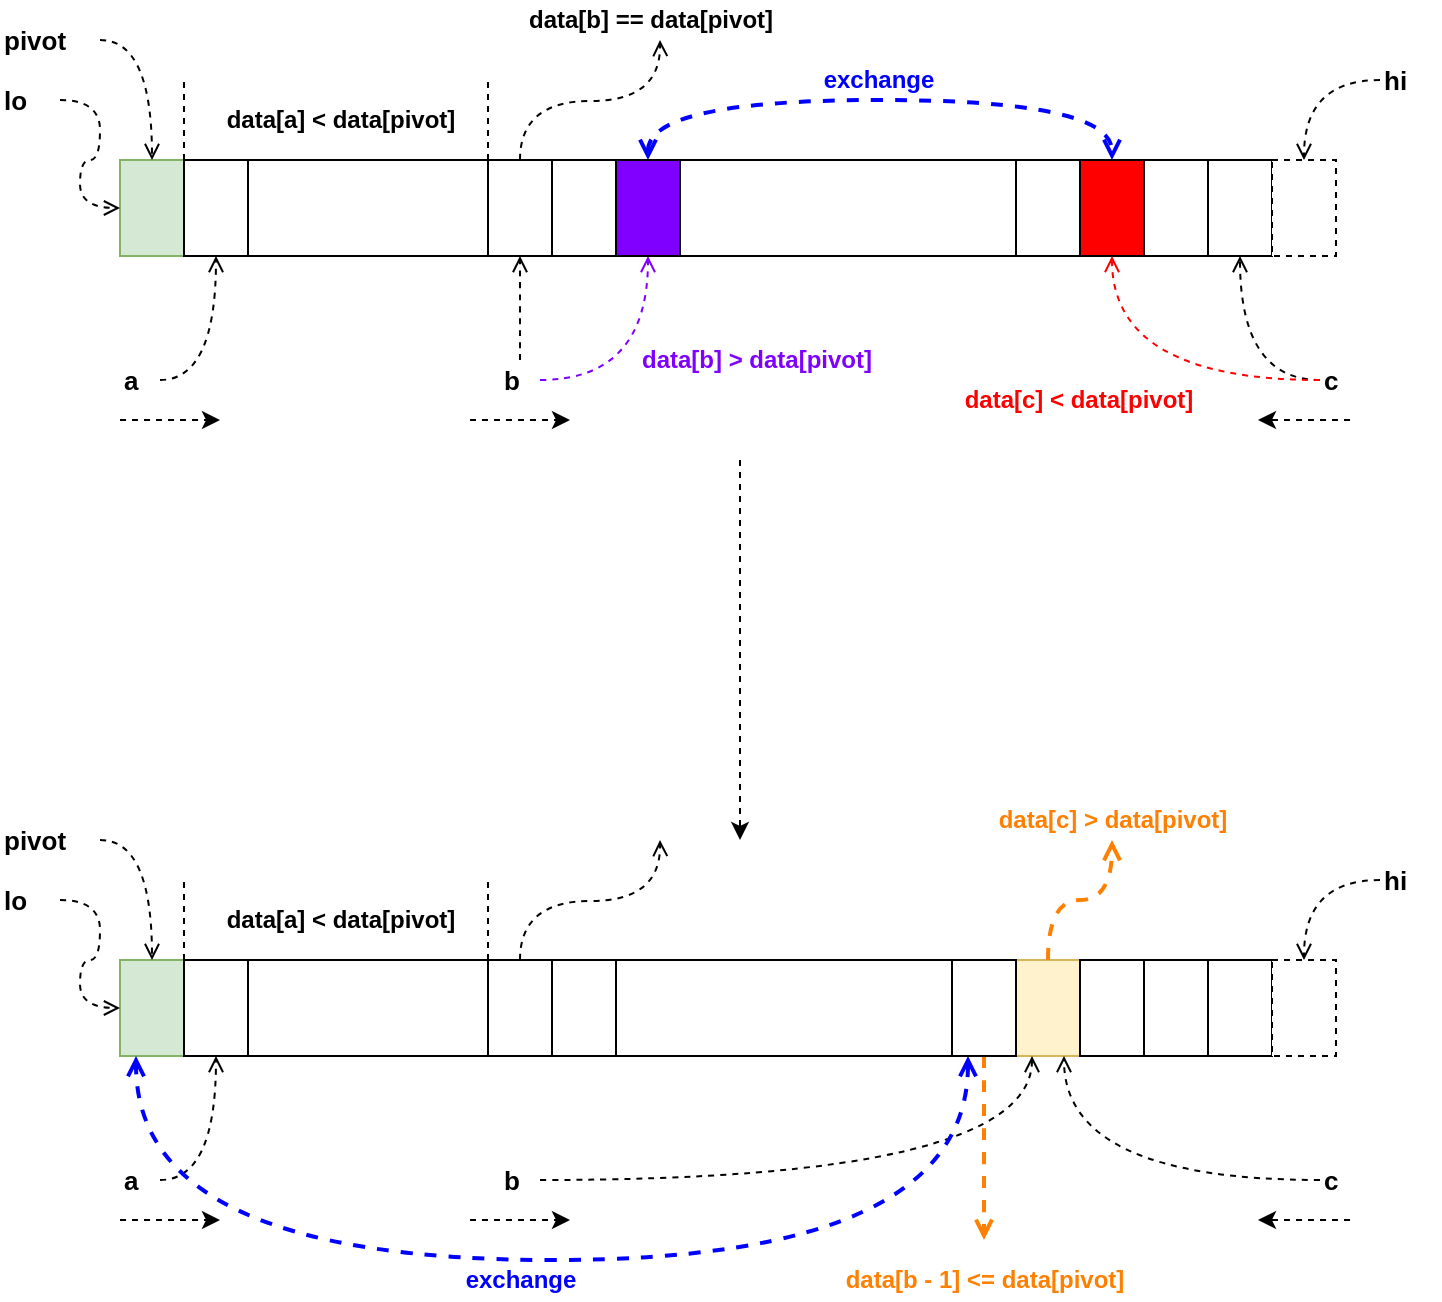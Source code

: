 <mxfile version="12.9.3" type="device" pages="8"><diagram id="O2zoGAQ7rIOGYEGa3jpf" name="pivot-simple"><mxGraphModel dx="946" dy="725" grid="1" gridSize="10" guides="1" tooltips="1" connect="1" arrows="1" fold="1" page="1" pageScale="1" pageWidth="850" pageHeight="1100" math="0" shadow="0"><root><mxCell id="0"/><mxCell id="1" parent="0"/><mxCell id="CAorWKQszYe41vGGooTD-1" value="" style="rounded=0;whiteSpace=wrap;html=1;strokeColor=#82b366;fillColor=#d5e8d4;fontSize=16;align=center;" vertex="1" parent="1"><mxGeometry x="90" y="140" width="32" height="48" as="geometry"/></mxCell><mxCell id="6IG0fDE21xrbkeYKuHXv-21" style="edgeStyle=orthogonalEdgeStyle;curved=1;rounded=0;orthogonalLoop=1;jettySize=auto;html=1;exitX=0;exitY=0;exitDx=0;exitDy=0;dashed=1;endArrow=none;endFill=0;" edge="1" parent="1" source="CAorWKQszYe41vGGooTD-2"><mxGeometry relative="1" as="geometry"><mxPoint x="122" y="100" as="targetPoint"/></mxGeometry></mxCell><mxCell id="CAorWKQszYe41vGGooTD-2" value="" style="rounded=0;whiteSpace=wrap;html=1;strokeColor=#000000;fillColor=#ffffff;fontSize=16;align=center;" vertex="1" parent="1"><mxGeometry x="122" y="140" width="32" height="48" as="geometry"/></mxCell><mxCell id="CAorWKQszYe41vGGooTD-3" value="" style="rounded=0;whiteSpace=wrap;html=1;strokeColor=#000000;fillColor=#ffffff;fontSize=16;align=center;" vertex="1" parent="1"><mxGeometry x="306" y="140" width="32" height="48" as="geometry"/></mxCell><mxCell id="6IG0fDE21xrbkeYKuHXv-24" style="edgeStyle=orthogonalEdgeStyle;curved=1;rounded=0;orthogonalLoop=1;jettySize=auto;html=1;exitX=0.5;exitY=0;exitDx=0;exitDy=0;dashed=1;endArrow=open;endFill=0;" edge="1" parent="1" source="CAorWKQszYe41vGGooTD-4"><mxGeometry relative="1" as="geometry"><mxPoint x="360" y="80" as="targetPoint"/></mxGeometry></mxCell><mxCell id="CAorWKQszYe41vGGooTD-4" value="" style="rounded=0;whiteSpace=wrap;html=1;strokeColor=#000000;fillColor=#ffffff;fontSize=16;align=center;" vertex="1" parent="1"><mxGeometry x="274" y="140" width="32" height="48" as="geometry"/></mxCell><mxCell id="CAorWKQszYe41vGGooTD-5" value="" style="rounded=0;whiteSpace=wrap;html=1;strokeColor=#000000;fillColor=#ffffff;fontSize=16;align=center;" vertex="1" parent="1"><mxGeometry x="538" y="140" width="32" height="48" as="geometry"/></mxCell><mxCell id="CAorWKQszYe41vGGooTD-6" value="" style="rounded=0;whiteSpace=wrap;html=1;strokeColor=#000000;fillColor=#FF0000;fontSize=16;align=center;" vertex="1" parent="1"><mxGeometry x="570" y="140" width="32" height="48" as="geometry"/></mxCell><mxCell id="CAorWKQszYe41vGGooTD-7" value="" style="rounded=0;whiteSpace=wrap;html=1;strokeColor=#000000;fillColor=#ffffff;fontSize=16;align=center;" vertex="1" parent="1"><mxGeometry x="602" y="140" width="32" height="48" as="geometry"/></mxCell><mxCell id="CAorWKQszYe41vGGooTD-8" value="" style="rounded=0;whiteSpace=wrap;html=1;strokeColor=#000000;fillColor=#ffffff;fontSize=16;align=center;" vertex="1" parent="1"><mxGeometry x="634" y="140" width="32" height="48" as="geometry"/></mxCell><mxCell id="6IG0fDE21xrbkeYKuHXv-22" style="edgeStyle=orthogonalEdgeStyle;curved=1;rounded=0;orthogonalLoop=1;jettySize=auto;html=1;exitX=1;exitY=0;exitDx=0;exitDy=0;dashed=1;endArrow=none;endFill=0;" edge="1" parent="1" source="CAorWKQszYe41vGGooTD-9"><mxGeometry relative="1" as="geometry"><mxPoint x="274" y="100" as="targetPoint"/></mxGeometry></mxCell><mxCell id="CAorWKQszYe41vGGooTD-9" value="" style="rounded=0;whiteSpace=wrap;html=1;strokeColor=#000000;fillColor=#ffffff;fontSize=16;align=center;" vertex="1" parent="1"><mxGeometry x="154" y="140" width="120" height="48" as="geometry"/></mxCell><mxCell id="6IG0fDE21xrbkeYKuHXv-2" value="" style="edgeStyle=orthogonalEdgeStyle;rounded=0;orthogonalLoop=1;jettySize=auto;html=1;endArrow=open;endFill=0;curved=1;dashed=1;" edge="1" parent="1" source="6IG0fDE21xrbkeYKuHXv-1" target="CAorWKQszYe41vGGooTD-1"><mxGeometry relative="1" as="geometry"/></mxCell><mxCell id="6IG0fDE21xrbkeYKuHXv-1" value="pivot" style="text;html=1;align=left;verticalAlign=middle;resizable=0;points=[];autosize=1;fontSize=13;fontColor=#000000;fontStyle=1;" vertex="1" parent="1"><mxGeometry x="30" y="70" width="50" height="20" as="geometry"/></mxCell><mxCell id="6IG0fDE21xrbkeYKuHXv-5" value="" style="edgeStyle=orthogonalEdgeStyle;curved=1;rounded=0;orthogonalLoop=1;jettySize=auto;html=1;dashed=1;endArrow=open;endFill=0;entryX=0.5;entryY=1;entryDx=0;entryDy=0;" edge="1" parent="1" source="6IG0fDE21xrbkeYKuHXv-3" target="CAorWKQszYe41vGGooTD-2"><mxGeometry relative="1" as="geometry"><mxPoint x="123" y="190" as="targetPoint"/></mxGeometry></mxCell><mxCell id="6IG0fDE21xrbkeYKuHXv-3" value="a" style="text;html=1;align=left;verticalAlign=middle;resizable=0;points=[];autosize=1;fontSize=13;fontColor=#000000;fontStyle=1;" vertex="1" parent="1"><mxGeometry x="90" y="240" width="20" height="20" as="geometry"/></mxCell><mxCell id="6IG0fDE21xrbkeYKuHXv-6" value="" style="endArrow=classic;html=1;dashed=1;" edge="1" parent="1"><mxGeometry width="50" height="50" relative="1" as="geometry"><mxPoint x="90" y="270" as="sourcePoint"/><mxPoint x="140" y="270" as="targetPoint"/></mxGeometry></mxCell><mxCell id="6IG0fDE21xrbkeYKuHXv-7" value="" style="rounded=0;whiteSpace=wrap;html=1;strokeColor=#000000;fillColor=#ffffff;fontSize=16;align=center;dashed=1;" vertex="1" parent="1"><mxGeometry x="666" y="140" width="32" height="48" as="geometry"/></mxCell><mxCell id="6IG0fDE21xrbkeYKuHXv-10" value="" style="edgeStyle=orthogonalEdgeStyle;curved=1;rounded=0;orthogonalLoop=1;jettySize=auto;html=1;dashed=1;endArrow=open;endFill=0;entryX=0.5;entryY=0;entryDx=0;entryDy=0;" edge="1" parent="1" source="6IG0fDE21xrbkeYKuHXv-8" target="6IG0fDE21xrbkeYKuHXv-7"><mxGeometry relative="1" as="geometry"><mxPoint x="735" y="190" as="targetPoint"/></mxGeometry></mxCell><mxCell id="6IG0fDE21xrbkeYKuHXv-8" value="hi" style="text;html=1;align=left;verticalAlign=middle;resizable=0;points=[];autosize=1;fontSize=13;fontColor=#000000;fontStyle=1;" vertex="1" parent="1"><mxGeometry x="720" y="90" width="30" height="20" as="geometry"/></mxCell><mxCell id="6IG0fDE21xrbkeYKuHXv-13" value="" style="edgeStyle=orthogonalEdgeStyle;curved=1;rounded=0;orthogonalLoop=1;jettySize=auto;html=1;dashed=1;endArrow=open;endFill=0;entryX=0;entryY=0.5;entryDx=0;entryDy=0;" edge="1" parent="1" source="6IG0fDE21xrbkeYKuHXv-11" target="CAorWKQszYe41vGGooTD-1"><mxGeometry relative="1" as="geometry"><mxPoint x="45" y="200" as="targetPoint"/></mxGeometry></mxCell><mxCell id="6IG0fDE21xrbkeYKuHXv-11" value="lo" style="text;html=1;align=left;verticalAlign=middle;resizable=0;points=[];autosize=1;fontSize=13;fontColor=#000000;fontStyle=1;" vertex="1" parent="1"><mxGeometry x="30" y="100" width="30" height="20" as="geometry"/></mxCell><mxCell id="6IG0fDE21xrbkeYKuHXv-15" value="" style="edgeStyle=orthogonalEdgeStyle;curved=1;rounded=0;orthogonalLoop=1;jettySize=auto;html=1;dashed=1;endArrow=open;endFill=0;" edge="1" parent="1" source="6IG0fDE21xrbkeYKuHXv-14" target="CAorWKQszYe41vGGooTD-8"><mxGeometry relative="1" as="geometry"/></mxCell><mxCell id="6IG0fDE21xrbkeYKuHXv-31" value="" style="edgeStyle=orthogonalEdgeStyle;curved=1;rounded=0;orthogonalLoop=1;jettySize=auto;html=1;dashed=1;endArrow=open;endFill=0;strokeColor=#FF0000;entryX=0.5;entryY=1;entryDx=0;entryDy=0;" edge="1" parent="1" source="6IG0fDE21xrbkeYKuHXv-14" target="CAorWKQszYe41vGGooTD-6"><mxGeometry relative="1" as="geometry"><mxPoint x="790" y="250" as="targetPoint"/></mxGeometry></mxCell><mxCell id="6IG0fDE21xrbkeYKuHXv-14" value="c" style="text;html=1;align=left;verticalAlign=middle;resizable=0;points=[];autosize=1;fontSize=13;fontColor=#000000;fontStyle=1;" vertex="1" parent="1"><mxGeometry x="690" y="240" width="20" height="20" as="geometry"/></mxCell><mxCell id="6IG0fDE21xrbkeYKuHXv-16" value="" style="endArrow=classic;html=1;dashed=1;" edge="1" parent="1"><mxGeometry width="50" height="50" relative="1" as="geometry"><mxPoint x="705" y="270" as="sourcePoint"/><mxPoint x="659" y="270" as="targetPoint"/></mxGeometry></mxCell><mxCell id="6IG0fDE21xrbkeYKuHXv-17" value="" style="rounded=0;whiteSpace=wrap;html=1;strokeColor=#000000;fillColor=#ffffff;fontSize=16;align=center;" vertex="1" parent="1"><mxGeometry x="370" y="140" width="168" height="48" as="geometry"/></mxCell><mxCell id="6IG0fDE21xrbkeYKuHXv-19" value="" style="edgeStyle=orthogonalEdgeStyle;curved=1;rounded=0;orthogonalLoop=1;jettySize=auto;html=1;dashed=1;endArrow=open;endFill=0;" edge="1" parent="1" source="6IG0fDE21xrbkeYKuHXv-18" target="CAorWKQszYe41vGGooTD-4"><mxGeometry relative="1" as="geometry"/></mxCell><mxCell id="6IG0fDE21xrbkeYKuHXv-28" value="" style="edgeStyle=orthogonalEdgeStyle;curved=1;rounded=0;orthogonalLoop=1;jettySize=auto;html=1;dashed=1;endArrow=open;endFill=0;entryX=0.5;entryY=1;entryDx=0;entryDy=0;strokeColor=#7F00FF;" edge="1" parent="1" source="6IG0fDE21xrbkeYKuHXv-18" target="6IG0fDE21xrbkeYKuHXv-29"><mxGeometry relative="1" as="geometry"><mxPoint x="380" y="250" as="targetPoint"/></mxGeometry></mxCell><mxCell id="6IG0fDE21xrbkeYKuHXv-18" value="b" style="text;html=1;align=left;verticalAlign=middle;resizable=0;points=[];autosize=1;fontSize=13;fontColor=#000000;fontStyle=1;" vertex="1" parent="1"><mxGeometry x="280" y="240" width="20" height="20" as="geometry"/></mxCell><mxCell id="6IG0fDE21xrbkeYKuHXv-20" value="" style="endArrow=classic;html=1;dashed=1;" edge="1" parent="1"><mxGeometry width="50" height="50" relative="1" as="geometry"><mxPoint x="265" y="270" as="sourcePoint"/><mxPoint x="315" y="270" as="targetPoint"/></mxGeometry></mxCell><mxCell id="6IG0fDE21xrbkeYKuHXv-23" value="data[a] &amp;lt; data[pivot]" style="text;html=1;align=center;verticalAlign=middle;resizable=0;points=[];autosize=1;fontStyle=1" vertex="1" parent="1"><mxGeometry x="135" y="110" width="130" height="20" as="geometry"/></mxCell><mxCell id="6IG0fDE21xrbkeYKuHXv-25" value="data[b] == data[pivot]" style="text;html=1;align=center;verticalAlign=middle;resizable=0;points=[];autosize=1;fontStyle=1" vertex="1" parent="1"><mxGeometry x="285" y="60" width="140" height="20" as="geometry"/></mxCell><mxCell id="6IG0fDE21xrbkeYKuHXv-34" style="edgeStyle=orthogonalEdgeStyle;curved=1;rounded=0;orthogonalLoop=1;jettySize=auto;html=1;exitX=0.5;exitY=0;exitDx=0;exitDy=0;entryX=0.5;entryY=0;entryDx=0;entryDy=0;dashed=1;endArrow=open;endFill=0;strokeColor=#0000FF;fontColor=#FF0000;startArrow=open;startFill=0;strokeWidth=2;" edge="1" parent="1" source="6IG0fDE21xrbkeYKuHXv-29" target="CAorWKQszYe41vGGooTD-6"><mxGeometry relative="1" as="geometry"><Array as="points"><mxPoint x="354" y="110"/><mxPoint x="586" y="110"/></Array></mxGeometry></mxCell><mxCell id="6IG0fDE21xrbkeYKuHXv-29" value="" style="rounded=0;whiteSpace=wrap;html=1;strokeColor=#000000;fillColor=#7F00FF;fontSize=16;align=center;" vertex="1" parent="1"><mxGeometry x="338" y="140" width="32" height="48" as="geometry"/></mxCell><mxCell id="6IG0fDE21xrbkeYKuHXv-32" value="data[b] &amp;gt; data[pivot]" style="text;html=1;align=center;verticalAlign=middle;resizable=0;points=[];autosize=1;fontStyle=1;fontColor=#7F00FF;" vertex="1" parent="1"><mxGeometry x="343" y="230" width="130" height="20" as="geometry"/></mxCell><mxCell id="6IG0fDE21xrbkeYKuHXv-33" value="data[c] &amp;lt; data[pivot]" style="text;html=1;align=center;verticalAlign=middle;resizable=0;points=[];autosize=1;fontStyle=1;fontColor=#FF0000;" vertex="1" parent="1"><mxGeometry x="504" y="250" width="130" height="20" as="geometry"/></mxCell><mxCell id="6IG0fDE21xrbkeYKuHXv-35" value="exchange" style="text;html=1;align=center;verticalAlign=middle;resizable=0;points=[];autosize=1;fontStyle=1;fontColor=#0000FF;" vertex="1" parent="1"><mxGeometry x="434" y="90" width="70" height="20" as="geometry"/></mxCell><mxCell id="6IG0fDE21xrbkeYKuHXv-36" value="" style="rounded=0;whiteSpace=wrap;html=1;strokeColor=#82b366;fillColor=#d5e8d4;fontSize=16;align=center;" vertex="1" parent="1"><mxGeometry x="90" y="540" width="32" height="48" as="geometry"/></mxCell><mxCell id="6IG0fDE21xrbkeYKuHXv-37" style="edgeStyle=orthogonalEdgeStyle;curved=1;rounded=0;orthogonalLoop=1;jettySize=auto;html=1;exitX=0;exitY=0;exitDx=0;exitDy=0;dashed=1;endArrow=none;endFill=0;" edge="1" parent="1" source="6IG0fDE21xrbkeYKuHXv-38"><mxGeometry relative="1" as="geometry"><mxPoint x="122" y="500" as="targetPoint"/></mxGeometry></mxCell><mxCell id="6IG0fDE21xrbkeYKuHXv-38" value="" style="rounded=0;whiteSpace=wrap;html=1;strokeColor=#000000;fillColor=#ffffff;fontSize=16;align=center;" vertex="1" parent="1"><mxGeometry x="122" y="540" width="32" height="48" as="geometry"/></mxCell><mxCell id="6IG0fDE21xrbkeYKuHXv-39" value="" style="rounded=0;whiteSpace=wrap;html=1;strokeColor=#000000;fillColor=#ffffff;fontSize=16;align=center;" vertex="1" parent="1"><mxGeometry x="306" y="540" width="32" height="48" as="geometry"/></mxCell><mxCell id="6IG0fDE21xrbkeYKuHXv-40" style="edgeStyle=orthogonalEdgeStyle;curved=1;rounded=0;orthogonalLoop=1;jettySize=auto;html=1;exitX=0.5;exitY=0;exitDx=0;exitDy=0;dashed=1;endArrow=open;endFill=0;" edge="1" parent="1" source="6IG0fDE21xrbkeYKuHXv-41"><mxGeometry relative="1" as="geometry"><mxPoint x="360" y="480" as="targetPoint"/></mxGeometry></mxCell><mxCell id="6IG0fDE21xrbkeYKuHXv-41" value="" style="rounded=0;whiteSpace=wrap;html=1;strokeColor=#000000;fillColor=#ffffff;fontSize=16;align=center;" vertex="1" parent="1"><mxGeometry x="274" y="540" width="32" height="48" as="geometry"/></mxCell><mxCell id="6IG0fDE21xrbkeYKuHXv-42" value="" style="rounded=0;whiteSpace=wrap;html=1;strokeColor=#d6b656;fillColor=#fff2cc;fontSize=16;align=center;" vertex="1" parent="1"><mxGeometry x="538" y="540" width="32" height="48" as="geometry"/></mxCell><mxCell id="6IG0fDE21xrbkeYKuHXv-78" style="edgeStyle=orthogonalEdgeStyle;curved=1;rounded=0;orthogonalLoop=1;jettySize=auto;html=1;exitX=0.5;exitY=0;exitDx=0;exitDy=0;dashed=1;startArrow=none;startFill=0;endArrow=open;endFill=0;strokeColor=#FF8000;strokeWidth=2;fontColor=#0000FF;" edge="1" parent="1" source="6IG0fDE21xrbkeYKuHXv-42" target="6IG0fDE21xrbkeYKuHXv-79"><mxGeometry relative="1" as="geometry"><mxPoint x="586" y="490" as="targetPoint"/></mxGeometry></mxCell><mxCell id="6IG0fDE21xrbkeYKuHXv-43" value="" style="rounded=0;whiteSpace=wrap;html=1;strokeColor=#000000;fillColor=#ffffff;fontSize=16;align=center;" vertex="1" parent="1"><mxGeometry x="570" y="540" width="32" height="48" as="geometry"/></mxCell><mxCell id="6IG0fDE21xrbkeYKuHXv-44" value="" style="rounded=0;whiteSpace=wrap;html=1;strokeColor=#000000;fillColor=#ffffff;fontSize=16;align=center;" vertex="1" parent="1"><mxGeometry x="602" y="540" width="32" height="48" as="geometry"/></mxCell><mxCell id="6IG0fDE21xrbkeYKuHXv-45" value="" style="rounded=0;whiteSpace=wrap;html=1;strokeColor=#000000;fillColor=#ffffff;fontSize=16;align=center;" vertex="1" parent="1"><mxGeometry x="634" y="540" width="32" height="48" as="geometry"/></mxCell><mxCell id="6IG0fDE21xrbkeYKuHXv-46" style="edgeStyle=orthogonalEdgeStyle;curved=1;rounded=0;orthogonalLoop=1;jettySize=auto;html=1;exitX=1;exitY=0;exitDx=0;exitDy=0;dashed=1;endArrow=none;endFill=0;" edge="1" parent="1" source="6IG0fDE21xrbkeYKuHXv-47"><mxGeometry relative="1" as="geometry"><mxPoint x="274" y="500" as="targetPoint"/></mxGeometry></mxCell><mxCell id="6IG0fDE21xrbkeYKuHXv-47" value="" style="rounded=0;whiteSpace=wrap;html=1;strokeColor=#000000;fillColor=#ffffff;fontSize=16;align=center;" vertex="1" parent="1"><mxGeometry x="154" y="540" width="120" height="48" as="geometry"/></mxCell><mxCell id="6IG0fDE21xrbkeYKuHXv-48" value="" style="edgeStyle=orthogonalEdgeStyle;rounded=0;orthogonalLoop=1;jettySize=auto;html=1;endArrow=open;endFill=0;curved=1;dashed=1;" edge="1" parent="1" source="6IG0fDE21xrbkeYKuHXv-49" target="6IG0fDE21xrbkeYKuHXv-36"><mxGeometry relative="1" as="geometry"/></mxCell><mxCell id="6IG0fDE21xrbkeYKuHXv-49" value="pivot" style="text;html=1;align=left;verticalAlign=middle;resizable=0;points=[];autosize=1;fontSize=13;fontColor=#000000;fontStyle=1;" vertex="1" parent="1"><mxGeometry x="30" y="470" width="50" height="20" as="geometry"/></mxCell><mxCell id="6IG0fDE21xrbkeYKuHXv-50" value="" style="edgeStyle=orthogonalEdgeStyle;curved=1;rounded=0;orthogonalLoop=1;jettySize=auto;html=1;dashed=1;endArrow=open;endFill=0;entryX=0.5;entryY=1;entryDx=0;entryDy=0;" edge="1" parent="1" source="6IG0fDE21xrbkeYKuHXv-51" target="6IG0fDE21xrbkeYKuHXv-38"><mxGeometry relative="1" as="geometry"><mxPoint x="123" y="590" as="targetPoint"/></mxGeometry></mxCell><mxCell id="6IG0fDE21xrbkeYKuHXv-51" value="a" style="text;html=1;align=left;verticalAlign=middle;resizable=0;points=[];autosize=1;fontSize=13;fontColor=#000000;fontStyle=1;" vertex="1" parent="1"><mxGeometry x="90" y="640" width="20" height="20" as="geometry"/></mxCell><mxCell id="6IG0fDE21xrbkeYKuHXv-52" value="" style="endArrow=classic;html=1;dashed=1;" edge="1" parent="1"><mxGeometry width="50" height="50" relative="1" as="geometry"><mxPoint x="90" y="670" as="sourcePoint"/><mxPoint x="140" y="670" as="targetPoint"/></mxGeometry></mxCell><mxCell id="6IG0fDE21xrbkeYKuHXv-53" value="" style="rounded=0;whiteSpace=wrap;html=1;strokeColor=#000000;fillColor=#ffffff;fontSize=16;align=center;dashed=1;" vertex="1" parent="1"><mxGeometry x="666" y="540" width="32" height="48" as="geometry"/></mxCell><mxCell id="6IG0fDE21xrbkeYKuHXv-54" value="" style="edgeStyle=orthogonalEdgeStyle;curved=1;rounded=0;orthogonalLoop=1;jettySize=auto;html=1;dashed=1;endArrow=open;endFill=0;entryX=0.5;entryY=0;entryDx=0;entryDy=0;" edge="1" parent="1" source="6IG0fDE21xrbkeYKuHXv-55" target="6IG0fDE21xrbkeYKuHXv-53"><mxGeometry relative="1" as="geometry"><mxPoint x="735" y="590" as="targetPoint"/></mxGeometry></mxCell><mxCell id="6IG0fDE21xrbkeYKuHXv-55" value="hi" style="text;html=1;align=left;verticalAlign=middle;resizable=0;points=[];autosize=1;fontSize=13;fontColor=#000000;fontStyle=1;" vertex="1" parent="1"><mxGeometry x="720" y="490" width="30" height="20" as="geometry"/></mxCell><mxCell id="6IG0fDE21xrbkeYKuHXv-56" value="" style="edgeStyle=orthogonalEdgeStyle;curved=1;rounded=0;orthogonalLoop=1;jettySize=auto;html=1;dashed=1;endArrow=open;endFill=0;entryX=0;entryY=0.5;entryDx=0;entryDy=0;" edge="1" parent="1" source="6IG0fDE21xrbkeYKuHXv-57" target="6IG0fDE21xrbkeYKuHXv-36"><mxGeometry relative="1" as="geometry"><mxPoint x="45" y="600" as="targetPoint"/></mxGeometry></mxCell><mxCell id="6IG0fDE21xrbkeYKuHXv-57" value="lo" style="text;html=1;align=left;verticalAlign=middle;resizable=0;points=[];autosize=1;fontSize=13;fontColor=#000000;fontStyle=1;" vertex="1" parent="1"><mxGeometry x="30" y="500" width="30" height="20" as="geometry"/></mxCell><mxCell id="6IG0fDE21xrbkeYKuHXv-58" value="" style="edgeStyle=orthogonalEdgeStyle;curved=1;rounded=0;orthogonalLoop=1;jettySize=auto;html=1;dashed=1;endArrow=open;endFill=0;entryX=0.75;entryY=1;entryDx=0;entryDy=0;" edge="1" parent="1" source="6IG0fDE21xrbkeYKuHXv-60" target="6IG0fDE21xrbkeYKuHXv-42"><mxGeometry relative="1" as="geometry"/></mxCell><mxCell id="6IG0fDE21xrbkeYKuHXv-60" value="c" style="text;html=1;align=left;verticalAlign=middle;resizable=0;points=[];autosize=1;fontSize=13;fontColor=#000000;fontStyle=1;" vertex="1" parent="1"><mxGeometry x="690" y="640" width="20" height="20" as="geometry"/></mxCell><mxCell id="6IG0fDE21xrbkeYKuHXv-61" value="" style="endArrow=classic;html=1;dashed=1;" edge="1" parent="1"><mxGeometry width="50" height="50" relative="1" as="geometry"><mxPoint x="705" y="670" as="sourcePoint"/><mxPoint x="659" y="670" as="targetPoint"/></mxGeometry></mxCell><mxCell id="6IG0fDE21xrbkeYKuHXv-62" value="" style="rounded=0;whiteSpace=wrap;html=1;strokeColor=#000000;fillColor=#ffffff;fontSize=16;align=center;" vertex="1" parent="1"><mxGeometry x="338" y="540" width="168" height="48" as="geometry"/></mxCell><mxCell id="6IG0fDE21xrbkeYKuHXv-63" value="" style="edgeStyle=orthogonalEdgeStyle;curved=1;rounded=0;orthogonalLoop=1;jettySize=auto;html=1;dashed=1;endArrow=open;endFill=0;entryX=0.25;entryY=1;entryDx=0;entryDy=0;" edge="1" parent="1" source="6IG0fDE21xrbkeYKuHXv-65" target="6IG0fDE21xrbkeYKuHXv-42"><mxGeometry relative="1" as="geometry"><mxPoint x="552" y="588" as="targetPoint"/></mxGeometry></mxCell><mxCell id="6IG0fDE21xrbkeYKuHXv-65" value="b" style="text;html=1;align=left;verticalAlign=middle;resizable=0;points=[];autosize=1;fontSize=13;fontColor=#000000;fontStyle=1;" vertex="1" parent="1"><mxGeometry x="280" y="640" width="20" height="20" as="geometry"/></mxCell><mxCell id="6IG0fDE21xrbkeYKuHXv-67" value="data[a] &amp;lt; data[pivot]" style="text;html=1;align=center;verticalAlign=middle;resizable=0;points=[];autosize=1;fontStyle=1" vertex="1" parent="1"><mxGeometry x="135" y="510" width="130" height="20" as="geometry"/></mxCell><mxCell id="6IG0fDE21xrbkeYKuHXv-75" style="edgeStyle=orthogonalEdgeStyle;curved=1;rounded=0;orthogonalLoop=1;jettySize=auto;html=1;exitX=0.5;exitY=1;exitDx=0;exitDy=0;dashed=1;startArrow=none;startFill=0;endArrow=open;endFill=0;strokeColor=#FF8000;strokeWidth=2;fontColor=#0000FF;" edge="1" parent="1" source="6IG0fDE21xrbkeYKuHXv-70"><mxGeometry relative="1" as="geometry"><mxPoint x="522" y="680" as="targetPoint"/></mxGeometry></mxCell><mxCell id="6IG0fDE21xrbkeYKuHXv-80" style="edgeStyle=orthogonalEdgeStyle;curved=1;rounded=0;orthogonalLoop=1;jettySize=auto;html=1;exitX=0.25;exitY=1;exitDx=0;exitDy=0;entryX=0.25;entryY=1;entryDx=0;entryDy=0;dashed=1;startArrow=open;startFill=0;endArrow=open;endFill=0;strokeColor=#0000FF;strokeWidth=2;fontColor=#0000FF;" edge="1" parent="1" source="6IG0fDE21xrbkeYKuHXv-70" target="6IG0fDE21xrbkeYKuHXv-36"><mxGeometry relative="1" as="geometry"><Array as="points"><mxPoint x="514" y="690"/><mxPoint x="98" y="690"/></Array></mxGeometry></mxCell><mxCell id="6IG0fDE21xrbkeYKuHXv-70" value="" style="rounded=0;whiteSpace=wrap;html=1;strokeColor=#000000;fillColor=#ffffff;fontSize=16;align=center;" vertex="1" parent="1"><mxGeometry x="506" y="540" width="32" height="48" as="geometry"/></mxCell><mxCell id="6IG0fDE21xrbkeYKuHXv-74" value="" style="endArrow=classic;html=1;dashed=1;" edge="1" parent="1"><mxGeometry width="50" height="50" relative="1" as="geometry"><mxPoint x="265" y="670" as="sourcePoint"/><mxPoint x="315" y="670" as="targetPoint"/></mxGeometry></mxCell><mxCell id="6IG0fDE21xrbkeYKuHXv-76" value="data[b - 1] &amp;lt;= data[pivot]" style="text;html=1;align=center;verticalAlign=middle;resizable=0;points=[];autosize=1;fontStyle=1;fontColor=#FF8000;" vertex="1" parent="1"><mxGeometry x="447" y="690" width="150" height="20" as="geometry"/></mxCell><mxCell id="6IG0fDE21xrbkeYKuHXv-77" value="" style="endArrow=classic;html=1;dashed=1;" edge="1" parent="1"><mxGeometry width="50" height="50" relative="1" as="geometry"><mxPoint x="400" y="290" as="sourcePoint"/><mxPoint x="400" y="480" as="targetPoint"/></mxGeometry></mxCell><mxCell id="6IG0fDE21xrbkeYKuHXv-79" value="data[c] &amp;gt; data[pivot]" style="text;html=1;align=center;verticalAlign=middle;resizable=0;points=[];autosize=1;fontStyle=1;fontColor=#FF8000;" vertex="1" parent="1"><mxGeometry x="521" y="460" width="130" height="20" as="geometry"/></mxCell><mxCell id="6IG0fDE21xrbkeYKuHXv-81" value="exchange" style="text;html=1;align=center;verticalAlign=middle;resizable=0;points=[];autosize=1;fontStyle=1;fontColor=#0000FF;" vertex="1" parent="1"><mxGeometry x="255" y="690" width="70" height="20" as="geometry"/></mxCell></root></mxGraphModel></diagram><diagram id="fLUsyHHRUEmVEjQkbOpn" name="median"><mxGraphModel dx="946" dy="725" grid="1" gridSize="10" guides="1" tooltips="1" connect="1" arrows="1" fold="1" page="1" pageScale="1" pageWidth="850" pageHeight="1100" math="0" shadow="0"><root><mxCell id="lPnoZ_uOkm2AgJrbYHJr-0"/><mxCell id="lPnoZ_uOkm2AgJrbYHJr-1" parent="lPnoZ_uOkm2AgJrbYHJr-0"/><mxCell id="OIMAtFT8jIQD-V7Va5-f-27" style="edgeStyle=orthogonalEdgeStyle;curved=1;rounded=0;orthogonalLoop=1;jettySize=auto;html=1;exitX=0.25;exitY=1;exitDx=0;exitDy=0;entryX=0.25;entryY=1;entryDx=0;entryDy=0;dashed=1;startArrow=none;startFill=0;endArrow=open;endFill=0;strokeColor=#0000FF;strokeWidth=1;fontColor=#0000FF;" edge="1" parent="lPnoZ_uOkm2AgJrbYHJr-1" source="BaXXFKhfTiTW77Pxg1WB-0" target="BaXXFKhfTiTW77Pxg1WB-2"><mxGeometry relative="1" as="geometry"><Array as="points"><mxPoint x="57" y="240"/><mxPoint x="237" y="240"/></Array></mxGeometry></mxCell><mxCell id="OIMAtFT8jIQD-V7Va5-f-38" style="edgeStyle=orthogonalEdgeStyle;curved=1;rounded=0;orthogonalLoop=1;jettySize=auto;html=1;exitX=0.25;exitY=0;exitDx=0;exitDy=0;entryX=0.5;entryY=0;entryDx=0;entryDy=0;dashed=1;startArrow=none;startFill=0;endArrow=open;endFill=0;strokeColor=#FF8000;strokeWidth=1;fontColor=#0000FF;" edge="1" parent="lPnoZ_uOkm2AgJrbYHJr-1" source="BaXXFKhfTiTW77Pxg1WB-0" target="OIMAtFT8jIQD-V7Va5-f-21"><mxGeometry relative="1" as="geometry"><Array as="points"><mxPoint x="57" y="60"/><mxPoint x="785" y="60"/></Array></mxGeometry></mxCell><mxCell id="BaXXFKhfTiTW77Pxg1WB-0" value="" style="rounded=0;whiteSpace=wrap;html=1;strokeColor=#000000;fillColor=#ffffff;fontSize=16;align=center;" vertex="1" parent="lPnoZ_uOkm2AgJrbYHJr-1"><mxGeometry x="49" y="140" width="32" height="48" as="geometry"/></mxCell><mxCell id="OIMAtFT8jIQD-V7Va5-f-26" style="edgeStyle=orthogonalEdgeStyle;curved=1;rounded=0;orthogonalLoop=1;jettySize=auto;html=1;exitX=0.5;exitY=1;exitDx=0;exitDy=0;entryX=0.5;entryY=1;entryDx=0;entryDy=0;dashed=1;startArrow=none;startFill=0;endArrow=open;endFill=0;strokeColor=#0000FF;strokeWidth=1;fontColor=#0000FF;" edge="1" parent="lPnoZ_uOkm2AgJrbYHJr-1" source="BaXXFKhfTiTW77Pxg1WB-1" target="BaXXFKhfTiTW77Pxg1WB-0"><mxGeometry relative="1" as="geometry"><Array as="points"><mxPoint x="155" y="220"/><mxPoint x="65" y="220"/></Array></mxGeometry></mxCell><mxCell id="BaXXFKhfTiTW77Pxg1WB-1" value="" style="rounded=0;whiteSpace=wrap;html=1;strokeColor=#000000;fillColor=#ffffff;fontSize=16;align=center;" vertex="1" parent="lPnoZ_uOkm2AgJrbYHJr-1"><mxGeometry x="139" y="140" width="32" height="48" as="geometry"/></mxCell><mxCell id="BaXXFKhfTiTW77Pxg1WB-2" value="" style="rounded=0;whiteSpace=wrap;html=1;strokeColor=#000000;fillColor=#ffffff;fontSize=16;align=center;" vertex="1" parent="lPnoZ_uOkm2AgJrbYHJr-1"><mxGeometry x="229" y="140" width="32" height="48" as="geometry"/></mxCell><mxCell id="OIMAtFT8jIQD-V7Va5-f-0" value="0" style="text;html=1;align=left;verticalAlign=middle;resizable=0;points=[];autosize=1;fontSize=13;fontColor=#000000;fontStyle=1;" vertex="1" parent="lPnoZ_uOkm2AgJrbYHJr-1"><mxGeometry x="29" y="140" width="20" height="20" as="geometry"/></mxCell><mxCell id="OIMAtFT8jIQD-V7Va5-f-1" value="5" style="text;html=1;align=left;verticalAlign=middle;resizable=0;points=[];autosize=1;fontSize=13;fontColor=#000000;fontStyle=1;" vertex="1" parent="lPnoZ_uOkm2AgJrbYHJr-1"><mxGeometry x="139" y="120" width="20" height="20" as="geometry"/></mxCell><mxCell id="OIMAtFT8jIQD-V7Va5-f-2" value="10" style="text;html=1;align=left;verticalAlign=middle;resizable=0;points=[];autosize=1;fontSize=13;fontColor=#000000;fontStyle=1;" vertex="1" parent="lPnoZ_uOkm2AgJrbYHJr-1"><mxGeometry x="229" y="120" width="30" height="20" as="geometry"/></mxCell><mxCell id="OIMAtFT8jIQD-V7Va5-f-32" style="edgeStyle=orthogonalEdgeStyle;curved=1;rounded=0;orthogonalLoop=1;jettySize=auto;html=1;exitX=0.75;exitY=1;exitDx=0;exitDy=0;entryX=0.25;entryY=1;entryDx=0;entryDy=0;dashed=1;startArrow=none;startFill=0;endArrow=open;endFill=0;strokeColor=#0000FF;strokeWidth=1;fontColor=#0000FF;" edge="1" parent="lPnoZ_uOkm2AgJrbYHJr-1" source="OIMAtFT8jIQD-V7Va5-f-4" target="OIMAtFT8jIQD-V7Va5-f-9"><mxGeometry relative="1" as="geometry"><Array as="points"><mxPoint x="343" y="220"/><mxPoint x="417" y="220"/></Array></mxGeometry></mxCell><mxCell id="OIMAtFT8jIQD-V7Va5-f-4" value="" style="rounded=0;whiteSpace=wrap;html=1;strokeColor=#000000;fillColor=#ffffff;fontSize=16;align=center;" vertex="1" parent="lPnoZ_uOkm2AgJrbYHJr-1"><mxGeometry x="319" y="140" width="32" height="48" as="geometry"/></mxCell><mxCell id="OIMAtFT8jIQD-V7Va5-f-5" value="15" style="text;html=1;align=left;verticalAlign=middle;resizable=0;points=[];autosize=1;fontSize=13;fontColor=#000000;fontStyle=1;" vertex="1" parent="lPnoZ_uOkm2AgJrbYHJr-1"><mxGeometry x="319" y="120" width="30" height="20" as="geometry"/></mxCell><mxCell id="OIMAtFT8jIQD-V7Va5-f-6" value="" style="rounded=0;whiteSpace=wrap;html=1;strokeColor=#000000;fillColor=#ffffff;fontSize=16;align=center;" vertex="1" parent="lPnoZ_uOkm2AgJrbYHJr-1"><mxGeometry x="81" y="140" width="58" height="48" as="geometry"/></mxCell><mxCell id="OIMAtFT8jIQD-V7Va5-f-7" value="" style="rounded=0;whiteSpace=wrap;html=1;strokeColor=#000000;fillColor=#ffffff;fontSize=16;align=center;" vertex="1" parent="lPnoZ_uOkm2AgJrbYHJr-1"><mxGeometry x="171" y="140" width="58" height="48" as="geometry"/></mxCell><mxCell id="OIMAtFT8jIQD-V7Va5-f-8" value="" style="rounded=0;whiteSpace=wrap;html=1;strokeColor=#000000;fillColor=#ffffff;fontSize=16;align=center;" vertex="1" parent="lPnoZ_uOkm2AgJrbYHJr-1"><mxGeometry x="261" y="140" width="58" height="48" as="geometry"/></mxCell><mxCell id="OIMAtFT8jIQD-V7Va5-f-33" style="edgeStyle=orthogonalEdgeStyle;curved=1;rounded=0;orthogonalLoop=1;jettySize=auto;html=1;exitX=0.75;exitY=1;exitDx=0;exitDy=0;entryX=0.5;entryY=1;entryDx=0;entryDy=0;dashed=1;startArrow=none;startFill=0;endArrow=open;endFill=0;strokeColor=#0000FF;strokeWidth=1;fontColor=#0000FF;" edge="1" parent="lPnoZ_uOkm2AgJrbYHJr-1" source="OIMAtFT8jIQD-V7Va5-f-9" target="OIMAtFT8jIQD-V7Va5-f-12"><mxGeometry relative="1" as="geometry"><Array as="points"><mxPoint x="433" y="220"/><mxPoint x="515" y="220"/></Array></mxGeometry></mxCell><mxCell id="OIMAtFT8jIQD-V7Va5-f-37" style="edgeStyle=orthogonalEdgeStyle;curved=1;rounded=0;orthogonalLoop=1;jettySize=auto;html=1;exitX=0.5;exitY=0;exitDx=0;exitDy=0;entryX=0.75;entryY=0;entryDx=0;entryDy=0;dashed=1;startArrow=none;startFill=0;endArrow=open;endFill=0;strokeColor=#FF8000;strokeWidth=1;fontColor=#0000FF;" edge="1" parent="lPnoZ_uOkm2AgJrbYHJr-1" source="OIMAtFT8jIQD-V7Va5-f-9" target="BaXXFKhfTiTW77Pxg1WB-0"><mxGeometry relative="1" as="geometry"><Array as="points"><mxPoint x="425" y="100"/><mxPoint x="73" y="100"/></Array></mxGeometry></mxCell><mxCell id="OIMAtFT8jIQD-V7Va5-f-9" value="" style="rounded=0;whiteSpace=wrap;html=1;strokeColor=#000000;fillColor=#ffffff;fontSize=16;align=center;" vertex="1" parent="lPnoZ_uOkm2AgJrbYHJr-1"><mxGeometry x="409" y="140" width="32" height="48" as="geometry"/></mxCell><mxCell id="OIMAtFT8jIQD-V7Va5-f-10" value="20" style="text;html=1;align=left;verticalAlign=middle;resizable=0;points=[];autosize=1;fontSize=13;fontColor=#000000;fontStyle=1;" vertex="1" parent="lPnoZ_uOkm2AgJrbYHJr-1"><mxGeometry x="425" y="120" width="30" height="20" as="geometry"/></mxCell><mxCell id="OIMAtFT8jIQD-V7Va5-f-11" value="" style="rounded=0;whiteSpace=wrap;html=1;strokeColor=#000000;fillColor=#ffffff;fontSize=16;align=center;" vertex="1" parent="lPnoZ_uOkm2AgJrbYHJr-1"><mxGeometry x="351" y="140" width="58" height="48" as="geometry"/></mxCell><mxCell id="OIMAtFT8jIQD-V7Va5-f-12" value="" style="rounded=0;whiteSpace=wrap;html=1;strokeColor=#000000;fillColor=#ffffff;fontSize=16;align=center;" vertex="1" parent="lPnoZ_uOkm2AgJrbYHJr-1"><mxGeometry x="499" y="140" width="32" height="48" as="geometry"/></mxCell><mxCell id="OIMAtFT8jIQD-V7Va5-f-13" value="25" style="text;html=1;align=left;verticalAlign=middle;resizable=0;points=[];autosize=1;fontSize=13;fontColor=#000000;fontStyle=1;" vertex="1" parent="lPnoZ_uOkm2AgJrbYHJr-1"><mxGeometry x="499" y="120" width="30" height="20" as="geometry"/></mxCell><mxCell id="OIMAtFT8jIQD-V7Va5-f-14" value="" style="rounded=0;whiteSpace=wrap;html=1;strokeColor=#000000;fillColor=#ffffff;fontSize=16;align=center;" vertex="1" parent="lPnoZ_uOkm2AgJrbYHJr-1"><mxGeometry x="441" y="140" width="58" height="48" as="geometry"/></mxCell><mxCell id="OIMAtFT8jIQD-V7Va5-f-15" value="" style="rounded=0;whiteSpace=wrap;html=1;strokeColor=#000000;fillColor=#ffffff;fontSize=16;align=center;" vertex="1" parent="lPnoZ_uOkm2AgJrbYHJr-1"><mxGeometry x="589" y="140" width="32" height="48" as="geometry"/></mxCell><mxCell id="OIMAtFT8jIQD-V7Va5-f-16" value="30" style="text;html=1;align=left;verticalAlign=middle;resizable=0;points=[];autosize=1;fontSize=13;fontColor=#000000;fontStyle=1;" vertex="1" parent="lPnoZ_uOkm2AgJrbYHJr-1"><mxGeometry x="589" y="120" width="30" height="20" as="geometry"/></mxCell><mxCell id="OIMAtFT8jIQD-V7Va5-f-17" value="" style="rounded=0;whiteSpace=wrap;html=1;strokeColor=#000000;fillColor=#ffffff;fontSize=16;align=center;" vertex="1" parent="lPnoZ_uOkm2AgJrbYHJr-1"><mxGeometry x="531" y="140" width="58" height="48" as="geometry"/></mxCell><mxCell id="OIMAtFT8jIQD-V7Va5-f-34" style="edgeStyle=orthogonalEdgeStyle;curved=1;rounded=0;orthogonalLoop=1;jettySize=auto;html=1;exitX=0.75;exitY=1;exitDx=0;exitDy=0;entryX=0.25;entryY=1;entryDx=0;entryDy=0;dashed=1;startArrow=none;startFill=0;endArrow=open;endFill=0;strokeColor=#0000FF;strokeWidth=1;fontColor=#0000FF;" edge="1" parent="lPnoZ_uOkm2AgJrbYHJr-1" source="OIMAtFT8jIQD-V7Va5-f-18" target="OIMAtFT8jIQD-V7Va5-f-21"><mxGeometry relative="1" as="geometry"><Array as="points"><mxPoint x="703" y="220"/><mxPoint x="777" y="220"/></Array></mxGeometry></mxCell><mxCell id="OIMAtFT8jIQD-V7Va5-f-18" value="" style="rounded=0;whiteSpace=wrap;html=1;strokeColor=#000000;fillColor=#ffffff;fontSize=16;align=center;" vertex="1" parent="lPnoZ_uOkm2AgJrbYHJr-1"><mxGeometry x="679" y="140" width="32" height="48" as="geometry"/></mxCell><mxCell id="OIMAtFT8jIQD-V7Va5-f-19" value="35" style="text;html=1;align=left;verticalAlign=middle;resizable=0;points=[];autosize=1;fontSize=13;fontColor=#000000;fontStyle=1;" vertex="1" parent="lPnoZ_uOkm2AgJrbYHJr-1"><mxGeometry x="679" y="120" width="30" height="20" as="geometry"/></mxCell><mxCell id="OIMAtFT8jIQD-V7Va5-f-20" value="" style="rounded=0;whiteSpace=wrap;html=1;strokeColor=#000000;fillColor=#ffffff;fontSize=16;align=center;" vertex="1" parent="lPnoZ_uOkm2AgJrbYHJr-1"><mxGeometry x="621" y="140" width="58" height="48" as="geometry"/></mxCell><mxCell id="OIMAtFT8jIQD-V7Va5-f-35" style="edgeStyle=orthogonalEdgeStyle;curved=1;rounded=0;orthogonalLoop=1;jettySize=auto;html=1;exitX=0.75;exitY=1;exitDx=0;exitDy=0;entryX=0.5;entryY=1;entryDx=0;entryDy=0;dashed=1;startArrow=none;startFill=0;endArrow=open;endFill=0;strokeColor=#0000FF;strokeWidth=1;fontColor=#0000FF;" edge="1" parent="lPnoZ_uOkm2AgJrbYHJr-1" source="OIMAtFT8jIQD-V7Va5-f-21" target="OIMAtFT8jIQD-V7Va5-f-15"><mxGeometry relative="1" as="geometry"><Array as="points"><mxPoint x="793" y="240"/><mxPoint x="605" y="240"/></Array></mxGeometry></mxCell><mxCell id="OIMAtFT8jIQD-V7Va5-f-21" value="" style="rounded=0;whiteSpace=wrap;html=1;strokeColor=#000000;fillColor=#ffffff;fontSize=16;align=center;" vertex="1" parent="lPnoZ_uOkm2AgJrbYHJr-1"><mxGeometry x="769" y="140" width="32" height="48" as="geometry"/></mxCell><mxCell id="OIMAtFT8jIQD-V7Va5-f-22" value="40" style="text;html=1;align=left;verticalAlign=middle;resizable=0;points=[];autosize=1;fontSize=13;fontColor=#000000;fontStyle=1;" vertex="1" parent="lPnoZ_uOkm2AgJrbYHJr-1"><mxGeometry x="800" y="120" width="30" height="20" as="geometry"/></mxCell><mxCell id="OIMAtFT8jIQD-V7Va5-f-23" value="" style="rounded=0;whiteSpace=wrap;html=1;strokeColor=#000000;fillColor=#ffffff;fontSize=16;align=center;" vertex="1" parent="lPnoZ_uOkm2AgJrbYHJr-1"><mxGeometry x="711" y="140" width="58" height="48" as="geometry"/></mxCell></root></mxGraphModel></diagram><diagram id="fQuK3u7Sp5RJRApBIveZ" name="pivot-protect"><mxGraphModel dx="946" dy="725" grid="1" gridSize="10" guides="1" tooltips="1" connect="1" arrows="1" fold="1" page="1" pageScale="1" pageWidth="850" pageHeight="1100" math="0" shadow="0"><root><mxCell id="x1dVCh6JDX8G6N-l9VSR-0"/><mxCell id="x1dVCh6JDX8G6N-l9VSR-1" parent="x1dVCh6JDX8G6N-l9VSR-0"/><mxCell id="1dwXMSvtOgnvucC1wFmC-0" value="" style="rounded=0;whiteSpace=wrap;html=1;strokeColor=#82b366;fillColor=#d5e8d4;fontSize=16;align=center;" vertex="1" parent="x1dVCh6JDX8G6N-l9VSR-1"><mxGeometry x="125" y="110" width="32" height="48" as="geometry"/></mxCell><mxCell id="1dwXMSvtOgnvucC1wFmC-1" style="edgeStyle=orthogonalEdgeStyle;curved=1;rounded=0;orthogonalLoop=1;jettySize=auto;html=1;exitX=0;exitY=0;exitDx=0;exitDy=0;dashed=1;endArrow=none;endFill=0;" edge="1" parent="x1dVCh6JDX8G6N-l9VSR-1" source="1dwXMSvtOgnvucC1wFmC-2"><mxGeometry relative="1" as="geometry"><mxPoint x="157" y="70" as="targetPoint"/></mxGeometry></mxCell><mxCell id="1dwXMSvtOgnvucC1wFmC-45" style="edgeStyle=orthogonalEdgeStyle;curved=1;rounded=0;orthogonalLoop=1;jettySize=auto;html=1;exitX=0.75;exitY=1;exitDx=0;exitDy=0;entryX=0.5;entryY=1;entryDx=0;entryDy=0;dashed=1;startArrow=open;startFill=0;endArrow=open;endFill=0;strokeColor=#0000FF;strokeWidth=1;fontColor=#0000FF;" edge="1" parent="x1dVCh6JDX8G6N-l9VSR-1" source="1dwXMSvtOgnvucC1wFmC-2" target="1dwXMSvtOgnvucC1wFmC-40"><mxGeometry relative="1" as="geometry"><Array as="points"><mxPoint x="181" y="210"/><mxPoint x="449" y="210"/></Array></mxGeometry></mxCell><mxCell id="1dwXMSvtOgnvucC1wFmC-2" value="" style="rounded=0;whiteSpace=wrap;html=1;strokeColor=#000000;fillColor=#ffffff;fontSize=16;align=center;" vertex="1" parent="x1dVCh6JDX8G6N-l9VSR-1"><mxGeometry x="157" y="110" width="32" height="48" as="geometry"/></mxCell><mxCell id="1dwXMSvtOgnvucC1wFmC-3" value="" style="rounded=0;whiteSpace=wrap;html=1;strokeColor=#000000;fillColor=#ffffff;fontSize=16;align=center;" vertex="1" parent="x1dVCh6JDX8G6N-l9VSR-1"><mxGeometry x="341" y="110" width="32" height="48" as="geometry"/></mxCell><mxCell id="1dwXMSvtOgnvucC1wFmC-5" value="" style="rounded=0;whiteSpace=wrap;html=1;strokeColor=#000000;fillColor=#ffffff;fontSize=16;align=center;" vertex="1" parent="x1dVCh6JDX8G6N-l9VSR-1"><mxGeometry x="309" y="110" width="32" height="48" as="geometry"/></mxCell><mxCell id="1dwXMSvtOgnvucC1wFmC-6" value="" style="rounded=0;whiteSpace=wrap;html=1;strokeColor=#d6b656;fillColor=#fff2cc;fontSize=16;align=center;" vertex="1" parent="x1dVCh6JDX8G6N-l9VSR-1"><mxGeometry x="573" y="110" width="32" height="48" as="geometry"/></mxCell><mxCell id="1dwXMSvtOgnvucC1wFmC-8" value="" style="rounded=0;whiteSpace=wrap;html=1;strokeColor=#000000;fillColor=#ffffff;fontSize=16;align=center;" vertex="1" parent="x1dVCh6JDX8G6N-l9VSR-1"><mxGeometry x="605" y="110" width="32" height="48" as="geometry"/></mxCell><mxCell id="1dwXMSvtOgnvucC1wFmC-9" value="" style="rounded=0;whiteSpace=wrap;html=1;strokeColor=#000000;fillColor=#ffffff;fontSize=16;align=center;" vertex="1" parent="x1dVCh6JDX8G6N-l9VSR-1"><mxGeometry x="637" y="110" width="32" height="48" as="geometry"/></mxCell><mxCell id="1dwXMSvtOgnvucC1wFmC-10" value="" style="rounded=0;whiteSpace=wrap;html=1;strokeColor=#000000;fillColor=#ffffff;fontSize=16;align=center;" vertex="1" parent="x1dVCh6JDX8G6N-l9VSR-1"><mxGeometry x="669" y="110" width="32" height="48" as="geometry"/></mxCell><mxCell id="1dwXMSvtOgnvucC1wFmC-11" style="edgeStyle=orthogonalEdgeStyle;curved=1;rounded=0;orthogonalLoop=1;jettySize=auto;html=1;exitX=1;exitY=0;exitDx=0;exitDy=0;dashed=1;endArrow=none;endFill=0;" edge="1" parent="x1dVCh6JDX8G6N-l9VSR-1" source="1dwXMSvtOgnvucC1wFmC-12"><mxGeometry relative="1" as="geometry"><mxPoint x="309" y="70" as="targetPoint"/></mxGeometry></mxCell><mxCell id="1dwXMSvtOgnvucC1wFmC-12" value="" style="rounded=0;whiteSpace=wrap;html=1;strokeColor=#000000;fillColor=#ffffff;fontSize=16;align=center;" vertex="1" parent="x1dVCh6JDX8G6N-l9VSR-1"><mxGeometry x="189" y="110" width="120" height="48" as="geometry"/></mxCell><mxCell id="1dwXMSvtOgnvucC1wFmC-13" value="" style="edgeStyle=orthogonalEdgeStyle;rounded=0;orthogonalLoop=1;jettySize=auto;html=1;endArrow=open;endFill=0;curved=1;dashed=1;" edge="1" parent="x1dVCh6JDX8G6N-l9VSR-1" source="1dwXMSvtOgnvucC1wFmC-14" target="1dwXMSvtOgnvucC1wFmC-0"><mxGeometry relative="1" as="geometry"/></mxCell><mxCell id="1dwXMSvtOgnvucC1wFmC-14" value="pivot" style="text;html=1;align=left;verticalAlign=middle;resizable=0;points=[];autosize=1;fontSize=13;fontColor=#000000;fontStyle=1;" vertex="1" parent="x1dVCh6JDX8G6N-l9VSR-1"><mxGeometry x="65" y="40" width="50" height="20" as="geometry"/></mxCell><mxCell id="1dwXMSvtOgnvucC1wFmC-15" value="" style="edgeStyle=orthogonalEdgeStyle;curved=1;rounded=0;orthogonalLoop=1;jettySize=auto;html=1;dashed=1;endArrow=open;endFill=0;" edge="1" parent="x1dVCh6JDX8G6N-l9VSR-1" source="1dwXMSvtOgnvucC1wFmC-16"><mxGeometry relative="1" as="geometry"><mxPoint x="170" y="158" as="targetPoint"/></mxGeometry></mxCell><mxCell id="1dwXMSvtOgnvucC1wFmC-16" value="a" style="text;html=1;align=left;verticalAlign=middle;resizable=0;points=[];autosize=1;fontSize=13;fontColor=#000000;fontStyle=1;" vertex="1" parent="x1dVCh6JDX8G6N-l9VSR-1"><mxGeometry x="125" y="210" width="20" height="20" as="geometry"/></mxCell><mxCell id="1dwXMSvtOgnvucC1wFmC-18" value="" style="rounded=0;whiteSpace=wrap;html=1;strokeColor=#000000;fillColor=#ffffff;fontSize=16;align=center;dashed=1;" vertex="1" parent="x1dVCh6JDX8G6N-l9VSR-1"><mxGeometry x="701" y="110" width="32" height="48" as="geometry"/></mxCell><mxCell id="1dwXMSvtOgnvucC1wFmC-19" value="" style="edgeStyle=orthogonalEdgeStyle;curved=1;rounded=0;orthogonalLoop=1;jettySize=auto;html=1;dashed=1;endArrow=open;endFill=0;entryX=0.5;entryY=0;entryDx=0;entryDy=0;" edge="1" parent="x1dVCh6JDX8G6N-l9VSR-1" source="1dwXMSvtOgnvucC1wFmC-20" target="1dwXMSvtOgnvucC1wFmC-18"><mxGeometry relative="1" as="geometry"><mxPoint x="770" y="160" as="targetPoint"/></mxGeometry></mxCell><mxCell id="1dwXMSvtOgnvucC1wFmC-20" value="hi" style="text;html=1;align=left;verticalAlign=middle;resizable=0;points=[];autosize=1;fontSize=13;fontColor=#000000;fontStyle=1;" vertex="1" parent="x1dVCh6JDX8G6N-l9VSR-1"><mxGeometry x="755" y="60" width="30" height="20" as="geometry"/></mxCell><mxCell id="1dwXMSvtOgnvucC1wFmC-21" value="" style="edgeStyle=orthogonalEdgeStyle;curved=1;rounded=0;orthogonalLoop=1;jettySize=auto;html=1;dashed=1;endArrow=open;endFill=0;entryX=0;entryY=0.5;entryDx=0;entryDy=0;" edge="1" parent="x1dVCh6JDX8G6N-l9VSR-1" source="1dwXMSvtOgnvucC1wFmC-22" target="1dwXMSvtOgnvucC1wFmC-0"><mxGeometry relative="1" as="geometry"><mxPoint x="80" y="170" as="targetPoint"/></mxGeometry></mxCell><mxCell id="1dwXMSvtOgnvucC1wFmC-22" value="lo" style="text;html=1;align=left;verticalAlign=middle;resizable=0;points=[];autosize=1;fontSize=13;fontColor=#000000;fontStyle=1;" vertex="1" parent="x1dVCh6JDX8G6N-l9VSR-1"><mxGeometry x="65" y="70" width="30" height="20" as="geometry"/></mxCell><mxCell id="1dwXMSvtOgnvucC1wFmC-23" value="" style="edgeStyle=orthogonalEdgeStyle;curved=1;rounded=0;orthogonalLoop=1;jettySize=auto;html=1;dashed=1;endArrow=open;endFill=0;entryX=0.75;entryY=1;entryDx=0;entryDy=0;" edge="1" parent="x1dVCh6JDX8G6N-l9VSR-1" source="1dwXMSvtOgnvucC1wFmC-24" target="1dwXMSvtOgnvucC1wFmC-6"><mxGeometry relative="1" as="geometry"/></mxCell><mxCell id="1dwXMSvtOgnvucC1wFmC-24" value="c" style="text;html=1;align=left;verticalAlign=middle;resizable=0;points=[];autosize=1;fontSize=13;fontColor=#000000;fontStyle=1;" vertex="1" parent="x1dVCh6JDX8G6N-l9VSR-1"><mxGeometry x="725" y="210" width="20" height="20" as="geometry"/></mxCell><mxCell id="1dwXMSvtOgnvucC1wFmC-26" value="" style="rounded=0;whiteSpace=wrap;html=1;strokeColor=#000000;fillColor=#ffffff;fontSize=16;align=center;" vertex="1" parent="x1dVCh6JDX8G6N-l9VSR-1"><mxGeometry x="373" y="110" width="60" height="48" as="geometry"/></mxCell><mxCell id="1dwXMSvtOgnvucC1wFmC-27" value="" style="edgeStyle=orthogonalEdgeStyle;curved=1;rounded=0;orthogonalLoop=1;jettySize=auto;html=1;dashed=1;endArrow=open;endFill=0;entryX=0.25;entryY=1;entryDx=0;entryDy=0;" edge="1" parent="x1dVCh6JDX8G6N-l9VSR-1" source="1dwXMSvtOgnvucC1wFmC-28" target="1dwXMSvtOgnvucC1wFmC-6"><mxGeometry relative="1" as="geometry"><mxPoint x="587" y="158" as="targetPoint"/><mxPoint x="581" y="200" as="sourcePoint"/></mxGeometry></mxCell><mxCell id="1dwXMSvtOgnvucC1wFmC-28" value="b" style="text;html=1;align=left;verticalAlign=middle;resizable=0;points=[];autosize=1;fontSize=13;fontColor=#000000;fontStyle=1;" vertex="1" parent="x1dVCh6JDX8G6N-l9VSR-1"><mxGeometry x="630" y="240" width="20" height="20" as="geometry"/></mxCell><mxCell id="1dwXMSvtOgnvucC1wFmC-29" value="data[a] &amp;lt; data[pivot]" style="text;html=1;align=center;verticalAlign=middle;resizable=0;points=[];autosize=1;fontStyle=1" vertex="1" parent="x1dVCh6JDX8G6N-l9VSR-1"><mxGeometry x="170" y="80" width="130" height="20" as="geometry"/></mxCell><mxCell id="1dwXMSvtOgnvucC1wFmC-32" value="" style="rounded=0;whiteSpace=wrap;html=1;strokeColor=#000000;fillColor=#ffffff;fontSize=16;align=center;" vertex="1" parent="x1dVCh6JDX8G6N-l9VSR-1"><mxGeometry x="541" y="110" width="32" height="48" as="geometry"/></mxCell><mxCell id="1dwXMSvtOgnvucC1wFmC-40" value="" style="rounded=0;whiteSpace=wrap;html=1;strokeColor=#000000;fillColor=#ffffff;fontSize=16;align=center;" vertex="1" parent="x1dVCh6JDX8G6N-l9VSR-1"><mxGeometry x="433" y="110" width="32" height="48" as="geometry"/></mxCell><mxCell id="1dwXMSvtOgnvucC1wFmC-41" value="" style="rounded=0;whiteSpace=wrap;html=1;strokeColor=#000000;fillColor=#ffffff;fontSize=16;align=center;" vertex="1" parent="x1dVCh6JDX8G6N-l9VSR-1"><mxGeometry x="465" y="110" width="76" height="48" as="geometry"/></mxCell><mxCell id="1dwXMSvtOgnvucC1wFmC-43" value="" style="edgeStyle=orthogonalEdgeStyle;curved=1;rounded=0;orthogonalLoop=1;jettySize=auto;html=1;dashed=1;startArrow=none;startFill=0;endArrow=open;endFill=0;strokeColor=#0000FF;strokeWidth=1;fontColor=#0000FF;entryX=0.5;entryY=0;entryDx=0;entryDy=0;" edge="1" parent="x1dVCh6JDX8G6N-l9VSR-1" source="1dwXMSvtOgnvucC1wFmC-42" target="1dwXMSvtOgnvucC1wFmC-40"><mxGeometry relative="1" as="geometry"/></mxCell><mxCell id="1dwXMSvtOgnvucC1wFmC-42" value="b" style="text;html=1;align=left;verticalAlign=middle;resizable=0;points=[];autosize=1;fontSize=13;fontColor=#0000FF;fontStyle=1;" vertex="1" parent="x1dVCh6JDX8G6N-l9VSR-1"><mxGeometry x="410" y="30" width="20" height="20" as="geometry"/></mxCell><mxCell id="lOkVRu0ne7zou3fjg5sg-0" value="exchange" style="text;html=1;align=center;verticalAlign=middle;resizable=0;points=[];autosize=1;fontStyle=1;fontColor=#0000FF;" vertex="1" parent="x1dVCh6JDX8G6N-l9VSR-1"><mxGeometry x="271" y="220" width="70" height="20" as="geometry"/></mxCell><mxCell id="S0jrNVuLSaIC5ziB4D1T-0" value="" style="endArrow=classic;html=1;dashed=1;" edge="1" parent="x1dVCh6JDX8G6N-l9VSR-1"><mxGeometry width="50" height="50" relative="1" as="geometry"><mxPoint x="644" y="270" as="sourcePoint"/><mxPoint x="598" y="270" as="targetPoint"/></mxGeometry></mxCell><mxCell id="PbSNOdX_aNIUgD_1sTHN-0" value="" style="endArrow=classic;html=1;dashed=1;" edge="1" parent="x1dVCh6JDX8G6N-l9VSR-1"><mxGeometry width="50" height="50" relative="1" as="geometry"><mxPoint x="139" y="239" as="sourcePoint"/><mxPoint x="189" y="239" as="targetPoint"/></mxGeometry></mxCell></root></mxGraphModel></diagram><diagram id="j5ZZGixRygOroOOElztt" name="insertion-sort-blocks"><mxGraphModel dx="946" dy="725" grid="1" gridSize="10" guides="1" tooltips="1" connect="1" arrows="1" fold="1" page="1" pageScale="1" pageWidth="850" pageHeight="1100" math="0" shadow="0"><root><mxCell id="20Rworda-Fld8TU61Dwj-0"/><mxCell id="20Rworda-Fld8TU61Dwj-1" parent="20Rworda-Fld8TU61Dwj-0"/><mxCell id="0SbF4HIhOD8S5MKQcnZQ-0" value="" style="rounded=0;whiteSpace=wrap;html=1;strokeColor=#000000;fillColor=#ffffff;fontSize=16;align=center;" vertex="1" parent="20Rworda-Fld8TU61Dwj-1"><mxGeometry x="112" y="120" width="32" height="48" as="geometry"/></mxCell><mxCell id="0SbF4HIhOD8S5MKQcnZQ-1" value="" style="rounded=0;whiteSpace=wrap;html=1;strokeColor=#000000;fillColor=#ffffff;fontSize=16;align=center;" vertex="1" parent="20Rworda-Fld8TU61Dwj-1"><mxGeometry x="80" y="120" width="32" height="48" as="geometry"/></mxCell><mxCell id="0SbF4HIhOD8S5MKQcnZQ-2" style="edgeStyle=orthogonalEdgeStyle;curved=1;rounded=0;orthogonalLoop=1;jettySize=auto;html=1;exitX=1;exitY=0;exitDx=0;exitDy=0;dashed=1;endArrow=none;endFill=0;" edge="1" parent="20Rworda-Fld8TU61Dwj-1"><mxGeometry relative="1" as="geometry"><mxPoint x="80" y="80" as="targetPoint"/><mxPoint x="80" y="120" as="sourcePoint"/></mxGeometry></mxCell><mxCell id="0SbF4HIhOD8S5MKQcnZQ-3" value="" style="rounded=0;whiteSpace=wrap;html=1;strokeColor=#000000;fillColor=#ffffff;fontSize=16;align=center;" vertex="1" parent="20Rworda-Fld8TU61Dwj-1"><mxGeometry x="144" y="120" width="60" height="48" as="geometry"/></mxCell><mxCell id="0SbF4HIhOD8S5MKQcnZQ-4" value="" style="rounded=0;whiteSpace=wrap;html=1;strokeColor=#000000;fillColor=#ffffff;fontSize=16;align=center;" vertex="1" parent="20Rworda-Fld8TU61Dwj-1"><mxGeometry x="204" y="120" width="32" height="48" as="geometry"/></mxCell><mxCell id="0SbF4HIhOD8S5MKQcnZQ-5" value="" style="rounded=0;whiteSpace=wrap;html=1;strokeColor=#000000;fillColor=#ffffff;fontSize=16;align=center;" vertex="1" parent="20Rworda-Fld8TU61Dwj-1"><mxGeometry x="268" y="120" width="32" height="48" as="geometry"/></mxCell><mxCell id="0SbF4HIhOD8S5MKQcnZQ-6" value="" style="rounded=0;whiteSpace=wrap;html=1;strokeColor=#000000;fillColor=#ffffff;fontSize=16;align=center;" vertex="1" parent="20Rworda-Fld8TU61Dwj-1"><mxGeometry x="236" y="120" width="32" height="48" as="geometry"/></mxCell><mxCell id="0SbF4HIhOD8S5MKQcnZQ-7" style="edgeStyle=orthogonalEdgeStyle;curved=1;rounded=0;orthogonalLoop=1;jettySize=auto;html=1;exitX=1;exitY=0;exitDx=0;exitDy=0;dashed=1;endArrow=none;endFill=0;" edge="1" parent="20Rworda-Fld8TU61Dwj-1"><mxGeometry relative="1" as="geometry"><mxPoint x="236" y="80" as="targetPoint"/><mxPoint x="236" y="120" as="sourcePoint"/></mxGeometry></mxCell><mxCell id="0SbF4HIhOD8S5MKQcnZQ-8" value="" style="rounded=0;whiteSpace=wrap;html=1;strokeColor=#000000;fillColor=#ffffff;fontSize=16;align=center;" vertex="1" parent="20Rworda-Fld8TU61Dwj-1"><mxGeometry x="300" y="120" width="60" height="48" as="geometry"/></mxCell><mxCell id="0SbF4HIhOD8S5MKQcnZQ-9" value="" style="rounded=0;whiteSpace=wrap;html=1;strokeColor=#000000;fillColor=#ffffff;fontSize=16;align=center;" vertex="1" parent="20Rworda-Fld8TU61Dwj-1"><mxGeometry x="360" y="120" width="32" height="48" as="geometry"/></mxCell><mxCell id="0SbF4HIhOD8S5MKQcnZQ-10" value="" style="rounded=0;whiteSpace=wrap;html=1;strokeColor=#000000;fillColor=#ffffff;fontSize=16;align=center;" vertex="1" parent="20Rworda-Fld8TU61Dwj-1"><mxGeometry x="424" y="120" width="32" height="48" as="geometry"/></mxCell><mxCell id="0SbF4HIhOD8S5MKQcnZQ-11" value="" style="rounded=0;whiteSpace=wrap;html=1;strokeColor=#000000;fillColor=#ffffff;fontSize=16;align=center;" vertex="1" parent="20Rworda-Fld8TU61Dwj-1"><mxGeometry x="392" y="120" width="32" height="48" as="geometry"/></mxCell><mxCell id="0SbF4HIhOD8S5MKQcnZQ-12" style="edgeStyle=orthogonalEdgeStyle;curved=1;rounded=0;orthogonalLoop=1;jettySize=auto;html=1;exitX=1;exitY=0;exitDx=0;exitDy=0;dashed=1;endArrow=none;endFill=0;" edge="1" parent="20Rworda-Fld8TU61Dwj-1"><mxGeometry relative="1" as="geometry"><mxPoint x="392" y="80" as="targetPoint"/><mxPoint x="392" y="120" as="sourcePoint"/></mxGeometry></mxCell><mxCell id="0SbF4HIhOD8S5MKQcnZQ-13" value="" style="rounded=0;whiteSpace=wrap;html=1;strokeColor=#000000;fillColor=#ffffff;fontSize=16;align=center;" vertex="1" parent="20Rworda-Fld8TU61Dwj-1"><mxGeometry x="456" y="120" width="60" height="48" as="geometry"/></mxCell><mxCell id="0SbF4HIhOD8S5MKQcnZQ-14" value="" style="rounded=0;whiteSpace=wrap;html=1;strokeColor=#000000;fillColor=#ffffff;fontSize=16;align=center;" vertex="1" parent="20Rworda-Fld8TU61Dwj-1"><mxGeometry x="516" y="120" width="32" height="48" as="geometry"/></mxCell><mxCell id="0SbF4HIhOD8S5MKQcnZQ-16" value="" style="rounded=0;whiteSpace=wrap;html=1;strokeColor=#000000;fillColor=#ffffff;fontSize=16;align=center;" vertex="1" parent="20Rworda-Fld8TU61Dwj-1"><mxGeometry x="548" y="120" width="32" height="48" as="geometry"/></mxCell><mxCell id="0SbF4HIhOD8S5MKQcnZQ-17" style="edgeStyle=orthogonalEdgeStyle;curved=1;rounded=0;orthogonalLoop=1;jettySize=auto;html=1;exitX=1;exitY=0;exitDx=0;exitDy=0;dashed=1;endArrow=none;endFill=0;" edge="1" parent="20Rworda-Fld8TU61Dwj-1"><mxGeometry relative="1" as="geometry"><mxPoint x="548" y="80" as="targetPoint"/><mxPoint x="548" y="120" as="sourcePoint"/></mxGeometry></mxCell><mxCell id="0SbF4HIhOD8S5MKQcnZQ-18" value="" style="rounded=0;whiteSpace=wrap;html=1;strokeColor=#000000;fillColor=#ffffff;fontSize=16;align=center;" vertex="1" parent="20Rworda-Fld8TU61Dwj-1"><mxGeometry x="580" y="120" width="60" height="48" as="geometry"/></mxCell><mxCell id="0SbF4HIhOD8S5MKQcnZQ-19" value="" style="rounded=0;whiteSpace=wrap;html=1;strokeColor=#000000;fillColor=#ffffff;fontSize=16;align=center;" vertex="1" parent="20Rworda-Fld8TU61Dwj-1"><mxGeometry x="640" y="120" width="32" height="48" as="geometry"/></mxCell><mxCell id="0SbF4HIhOD8S5MKQcnZQ-27" style="edgeStyle=orthogonalEdgeStyle;curved=1;rounded=0;orthogonalLoop=1;jettySize=auto;html=1;exitX=1;exitY=0;exitDx=0;exitDy=0;dashed=1;endArrow=none;endFill=0;" edge="1" parent="20Rworda-Fld8TU61Dwj-1"><mxGeometry relative="1" as="geometry"><mxPoint x="672" y="80" as="targetPoint"/><mxPoint x="672" y="120" as="sourcePoint"/></mxGeometry></mxCell><mxCell id="1_pGQxiWeT6vD8-l7doa-0" value="20: Sorted" style="text;html=1;align=center;verticalAlign=middle;resizable=0;points=[];autosize=1;fontStyle=1" vertex="1" parent="20Rworda-Fld8TU61Dwj-1"><mxGeometry x="120" y="90" width="70" height="20" as="geometry"/></mxCell><mxCell id="1_pGQxiWeT6vD8-l7doa-1" value="20: Sorted" style="text;html=1;align=center;verticalAlign=middle;resizable=0;points=[];autosize=1;fontStyle=1" vertex="1" parent="20Rworda-Fld8TU61Dwj-1"><mxGeometry x="280" y="90" width="70" height="20" as="geometry"/></mxCell><mxCell id="1_pGQxiWeT6vD8-l7doa-2" value="20: Sorted" style="text;html=1;align=center;verticalAlign=middle;resizable=0;points=[];autosize=1;fontStyle=1" vertex="1" parent="20Rworda-Fld8TU61Dwj-1"><mxGeometry x="436" y="90" width="70" height="20" as="geometry"/></mxCell><mxCell id="1_pGQxiWeT6vD8-l7doa-3" value="&amp;lt; 20: Sorted" style="text;html=1;align=center;verticalAlign=middle;resizable=0;points=[];autosize=1;fontStyle=1" vertex="1" parent="20Rworda-Fld8TU61Dwj-1"><mxGeometry x="565" y="90" width="80" height="20" as="geometry"/></mxCell><mxCell id="1_pGQxiWeT6vD8-l7doa-5" style="edgeStyle=orthogonalEdgeStyle;curved=1;rounded=0;orthogonalLoop=1;jettySize=auto;html=1;exitX=1;exitY=0;exitDx=0;exitDy=0;dashed=1;endArrow=none;endFill=0;" edge="1" parent="20Rworda-Fld8TU61Dwj-1"><mxGeometry relative="1" as="geometry"><mxPoint x="80" y="168" as="targetPoint"/><mxPoint x="80" y="208" as="sourcePoint"/></mxGeometry></mxCell><mxCell id="1_pGQxiWeT6vD8-l7doa-6" style="edgeStyle=orthogonalEdgeStyle;curved=1;rounded=0;orthogonalLoop=1;jettySize=auto;html=1;exitX=1;exitY=0;exitDx=0;exitDy=0;dashed=1;endArrow=none;endFill=0;" edge="1" parent="20Rworda-Fld8TU61Dwj-1"><mxGeometry relative="1" as="geometry"><mxPoint x="392" y="168" as="targetPoint"/><mxPoint x="392" y="208" as="sourcePoint"/></mxGeometry></mxCell><mxCell id="1_pGQxiWeT6vD8-l7doa-7" value="40: Not Sorted" style="text;html=1;align=center;verticalAlign=middle;resizable=0;points=[];autosize=1;fontStyle=1" vertex="1" parent="20Rworda-Fld8TU61Dwj-1"><mxGeometry x="189" y="180" width="100" height="20" as="geometry"/></mxCell></root></mxGraphModel></diagram><diagram id="Nrp8AptCNPFUPunEfp2C" name="insertion-sort"><mxGraphModel dx="946" dy="725" grid="1" gridSize="10" guides="1" tooltips="1" connect="1" arrows="1" fold="1" page="1" pageScale="1" pageWidth="850" pageHeight="1100" math="0" shadow="0"><root><mxCell id="iL5jlS0F6kuJOLpPhh2z-0"/><mxCell id="iL5jlS0F6kuJOLpPhh2z-1" parent="iL5jlS0F6kuJOLpPhh2z-0"/><mxCell id="iL5jlS0F6kuJOLpPhh2z-2" value="" style="rounded=0;whiteSpace=wrap;html=1;strokeColor=#000000;fillColor=#ffffff;fontSize=16;align=center;" vertex="1" parent="iL5jlS0F6kuJOLpPhh2z-1"><mxGeometry x="182" y="120" width="32" height="48" as="geometry"/></mxCell><mxCell id="iL5jlS0F6kuJOLpPhh2z-3" value="" style="rounded=0;whiteSpace=wrap;html=1;strokeColor=#000000;fillColor=#ffffff;fontSize=16;align=center;" vertex="1" parent="iL5jlS0F6kuJOLpPhh2z-1"><mxGeometry x="150" y="120" width="32" height="48" as="geometry"/></mxCell><mxCell id="iL5jlS0F6kuJOLpPhh2z-4" style="edgeStyle=orthogonalEdgeStyle;curved=1;rounded=0;orthogonalLoop=1;jettySize=auto;html=1;exitX=1;exitY=0;exitDx=0;exitDy=0;dashed=1;endArrow=none;endFill=0;" edge="1" parent="iL5jlS0F6kuJOLpPhh2z-1"><mxGeometry relative="1" as="geometry"><mxPoint x="150" y="80" as="targetPoint"/><mxPoint x="150" y="120" as="sourcePoint"/></mxGeometry></mxCell><mxCell id="iL5jlS0F6kuJOLpPhh2z-6" value="" style="rounded=0;whiteSpace=wrap;html=1;strokeColor=#82b366;fillColor=#d5e8d4;fontSize=16;align=center;" vertex="1" parent="iL5jlS0F6kuJOLpPhh2z-1"><mxGeometry x="278" y="120" width="32" height="48" as="geometry"/></mxCell><mxCell id="iL5jlS0F6kuJOLpPhh2z-7" value="" style="rounded=0;whiteSpace=wrap;html=1;strokeColor=#000000;fillColor=#ffffff;fontSize=16;align=center;" vertex="1" parent="iL5jlS0F6kuJOLpPhh2z-1"><mxGeometry x="342" y="120" width="32" height="48" as="geometry"/></mxCell><mxCell id="0anjz_w81GGxiLmFELHo-1" style="edgeStyle=orthogonalEdgeStyle;curved=1;rounded=0;orthogonalLoop=1;jettySize=auto;html=1;exitX=0.25;exitY=1;exitDx=0;exitDy=0;entryX=0.5;entryY=1;entryDx=0;entryDy=0;dashed=1;startArrow=open;startFill=0;endArrow=open;endFill=0;strokeColor=#000000;strokeWidth=1;fontColor=#0000FF;" edge="1" parent="iL5jlS0F6kuJOLpPhh2z-1" source="iL5jlS0F6kuJOLpPhh2z-8" target="iL5jlS0F6kuJOLpPhh2z-11"><mxGeometry relative="1" as="geometry"><Array as="points"><mxPoint x="318" y="200"/><mxPoint x="230" y="200"/></Array></mxGeometry></mxCell><mxCell id="iL5jlS0F6kuJOLpPhh2z-8" value="" style="rounded=0;whiteSpace=wrap;html=1;strokeColor=#d6b656;fillColor=#fff2cc;fontSize=16;align=center;" vertex="1" parent="iL5jlS0F6kuJOLpPhh2z-1"><mxGeometry x="310" y="120" width="32" height="48" as="geometry"/></mxCell><mxCell id="iL5jlS0F6kuJOLpPhh2z-9" style="edgeStyle=orthogonalEdgeStyle;curved=1;rounded=0;orthogonalLoop=1;jettySize=auto;html=1;exitX=1;exitY=0;exitDx=0;exitDy=0;dashed=1;endArrow=none;endFill=0;" edge="1" parent="iL5jlS0F6kuJOLpPhh2z-1"><mxGeometry relative="1" as="geometry"><mxPoint x="310" y="80" as="targetPoint"/><mxPoint x="310" y="120" as="sourcePoint"/></mxGeometry></mxCell><mxCell id="iL5jlS0F6kuJOLpPhh2z-11" value="" style="rounded=0;whiteSpace=wrap;html=1;strokeColor=#82b366;fillColor=#d5e8d4;fontSize=16;align=center;" vertex="1" parent="iL5jlS0F6kuJOLpPhh2z-1"><mxGeometry x="214" y="120" width="32" height="48" as="geometry"/></mxCell><mxCell id="iL5jlS0F6kuJOLpPhh2z-12" value="" style="rounded=0;whiteSpace=wrap;html=1;strokeColor=#000000;fillColor=#ffffff;fontSize=16;align=center;" vertex="1" parent="iL5jlS0F6kuJOLpPhh2z-1"><mxGeometry x="374" y="120" width="32" height="48" as="geometry"/></mxCell><mxCell id="iL5jlS0F6kuJOLpPhh2z-13" value="" style="rounded=0;whiteSpace=wrap;html=1;strokeColor=#82b366;fillColor=#d5e8d4;fontSize=16;align=center;" vertex="1" parent="iL5jlS0F6kuJOLpPhh2z-1"><mxGeometry x="246" y="120" width="32" height="48" as="geometry"/></mxCell><mxCell id="iL5jlS0F6kuJOLpPhh2z-15" value="" style="rounded=0;whiteSpace=wrap;html=1;strokeColor=#000000;fillColor=#ffffff;fontSize=16;align=center;" vertex="1" parent="iL5jlS0F6kuJOLpPhh2z-1"><mxGeometry x="406" y="120" width="60" height="48" as="geometry"/></mxCell><mxCell id="iL5jlS0F6kuJOLpPhh2z-16" value="" style="rounded=0;whiteSpace=wrap;html=1;strokeColor=#000000;fillColor=#ffffff;fontSize=16;align=center;" vertex="1" parent="iL5jlS0F6kuJOLpPhh2z-1"><mxGeometry x="466" y="120" width="32" height="48" as="geometry"/></mxCell><mxCell id="iL5jlS0F6kuJOLpPhh2z-17" value="" style="rounded=0;whiteSpace=wrap;html=1;strokeColor=#000000;fillColor=#ffffff;fontSize=16;align=center;" vertex="1" parent="iL5jlS0F6kuJOLpPhh2z-1"><mxGeometry x="498" y="120" width="32" height="48" as="geometry"/></mxCell><mxCell id="iL5jlS0F6kuJOLpPhh2z-19" value="" style="rounded=0;whiteSpace=wrap;html=1;strokeColor=#000000;fillColor=#ffffff;fontSize=16;align=center;" vertex="1" parent="iL5jlS0F6kuJOLpPhh2z-1"><mxGeometry x="530" y="120" width="60" height="48" as="geometry"/></mxCell><mxCell id="iL5jlS0F6kuJOLpPhh2z-20" value="" style="rounded=0;whiteSpace=wrap;html=1;strokeColor=#000000;fillColor=#ffffff;fontSize=16;align=center;" vertex="1" parent="iL5jlS0F6kuJOLpPhh2z-1"><mxGeometry x="590" y="120" width="32" height="48" as="geometry"/></mxCell><mxCell id="z9ok4lQWNycrlUXyVlwj-0" value="Sorted" style="text;html=1;align=center;verticalAlign=middle;resizable=0;points=[];autosize=1;fontStyle=1" vertex="1" parent="iL5jlS0F6kuJOLpPhh2z-1"><mxGeometry x="205" y="90" width="50" height="20" as="geometry"/></mxCell><mxCell id="z9ok4lQWNycrlUXyVlwj-3" value="" style="edgeStyle=orthogonalEdgeStyle;curved=1;rounded=0;orthogonalLoop=1;jettySize=auto;html=1;dashed=1;startArrow=none;startFill=0;endArrow=open;endFill=0;strokeColor=#000000;strokeWidth=1;fontColor=#0000FF;entryX=0.5;entryY=1;entryDx=0;entryDy=0;" edge="1" parent="iL5jlS0F6kuJOLpPhh2z-1" source="z9ok4lQWNycrlUXyVlwj-1" target="iL5jlS0F6kuJOLpPhh2z-8"><mxGeometry relative="1" as="geometry"><mxPoint x="277" y="250" as="targetPoint"/></mxGeometry></mxCell><mxCell id="z9ok4lQWNycrlUXyVlwj-1" value="j" style="text;html=1;align=center;verticalAlign=middle;resizable=0;points=[];autosize=1;fontStyle=1" vertex="1" parent="iL5jlS0F6kuJOLpPhh2z-1"><mxGeometry x="370" y="190" width="20" height="20" as="geometry"/></mxCell><mxCell id="0anjz_w81GGxiLmFELHo-0" value="" style="endArrow=classic;html=1;dashed=1;" edge="1" parent="iL5jlS0F6kuJOLpPhh2z-1"><mxGeometry width="50" height="50" relative="1" as="geometry"><mxPoint x="403" y="220" as="sourcePoint"/><mxPoint x="357" y="220" as="targetPoint"/></mxGeometry></mxCell><mxCell id="0anjz_w81GGxiLmFELHo-2" value="Final" style="text;html=1;align=center;verticalAlign=middle;resizable=0;points=[];autosize=1;fontStyle=1" vertex="1" parent="iL5jlS0F6kuJOLpPhh2z-1"><mxGeometry x="255" y="200" width="40" height="20" as="geometry"/></mxCell></root></mxGraphModel></diagram><diagram id="URwkF3nvxZX7m7IDdar5" name="merge-left-1"><mxGraphModel dx="946" dy="725" grid="1" gridSize="10" guides="1" tooltips="1" connect="1" arrows="1" fold="1" page="1" pageScale="1" pageWidth="850" pageHeight="1100" math="0" shadow="0"><root><mxCell id="WGUuLGjj4pxWN7QlxgpU-0"/><mxCell id="WGUuLGjj4pxWN7QlxgpU-1" parent="WGUuLGjj4pxWN7QlxgpU-0"/><mxCell id="EuRI4CVNg8NIWGrcpZkK-11" style="edgeStyle=orthogonalEdgeStyle;curved=1;rounded=0;orthogonalLoop=1;jettySize=auto;html=1;exitX=0.5;exitY=1;exitDx=0;exitDy=0;entryX=0.5;entryY=1;entryDx=0;entryDy=0;dashed=1;startArrow=open;startFill=0;endArrow=open;endFill=0;strokeColor=#000000;strokeWidth=1;fontColor=#0000FF;" edge="1" parent="WGUuLGjj4pxWN7QlxgpU-1" source="EuRI4CVNg8NIWGrcpZkK-0" target="EuRI4CVNg8NIWGrcpZkK-6"><mxGeometry relative="1" as="geometry"><Array as="points"><mxPoint x="265" y="190"/><mxPoint x="297" y="190"/></Array></mxGeometry></mxCell><mxCell id="EuRI4CVNg8NIWGrcpZkK-0" value="" style="rounded=0;whiteSpace=wrap;html=1;strokeColor=#000000;fillColor=#ffffff;fontSize=16;align=center;" vertex="1" parent="WGUuLGjj4pxWN7QlxgpU-1"><mxGeometry x="249" y="120" width="32" height="48" as="geometry"/></mxCell><mxCell id="EuRI4CVNg8NIWGrcpZkK-10" style="edgeStyle=orthogonalEdgeStyle;curved=1;rounded=0;orthogonalLoop=1;jettySize=auto;html=1;exitX=0.5;exitY=0;exitDx=0;exitDy=0;entryX=0.5;entryY=0;entryDx=0;entryDy=0;dashed=1;startArrow=open;startFill=0;endArrow=open;endFill=0;strokeColor=#000000;strokeWidth=1;fontColor=#0000FF;" edge="1" parent="WGUuLGjj4pxWN7QlxgpU-1" source="EuRI4CVNg8NIWGrcpZkK-1" target="EuRI4CVNg8NIWGrcpZkK-0"><mxGeometry relative="1" as="geometry"><Array as="points"><mxPoint x="233" y="100"/><mxPoint x="265" y="100"/></Array></mxGeometry></mxCell><mxCell id="tbkooAIWPBKM0T2NB93T-8" style="edgeStyle=orthogonalEdgeStyle;curved=1;rounded=0;orthogonalLoop=1;jettySize=auto;html=1;exitX=0;exitY=1;exitDx=0;exitDy=0;dashed=1;startArrow=none;startFill=0;endArrow=none;endFill=0;strokeColor=#000000;strokeWidth=1;fontColor=#0000FF;" edge="1" parent="WGUuLGjj4pxWN7QlxgpU-1" source="EuRI4CVNg8NIWGrcpZkK-1"><mxGeometry relative="1" as="geometry"><mxPoint x="217" y="260" as="targetPoint"/></mxGeometry></mxCell><mxCell id="EuRI4CVNg8NIWGrcpZkK-1" value="" style="rounded=0;whiteSpace=wrap;html=1;strokeColor=#000000;fillColor=#ffffff;fontSize=16;align=center;" vertex="1" parent="WGUuLGjj4pxWN7QlxgpU-1"><mxGeometry x="217" y="120" width="32" height="48" as="geometry"/></mxCell><mxCell id="EuRI4CVNg8NIWGrcpZkK-3" value="" style="rounded=0;whiteSpace=wrap;html=1;strokeColor=#000000;fillColor=#ffffff;fontSize=16;align=center;" vertex="1" parent="WGUuLGjj4pxWN7QlxgpU-1"><mxGeometry x="345" y="120" width="32" height="48" as="geometry"/></mxCell><mxCell id="EuRI4CVNg8NIWGrcpZkK-9" style="edgeStyle=orthogonalEdgeStyle;curved=1;rounded=0;orthogonalLoop=1;jettySize=auto;html=1;exitX=0.5;exitY=1;exitDx=0;exitDy=0;entryX=0.5;entryY=1;entryDx=0;entryDy=0;dashed=1;startArrow=open;startFill=0;endArrow=open;endFill=0;strokeColor=#000000;strokeWidth=1;fontColor=#0000FF;" edge="1" parent="WGUuLGjj4pxWN7QlxgpU-1" source="EuRI4CVNg8NIWGrcpZkK-4" target="EuRI4CVNg8NIWGrcpZkK-1"><mxGeometry relative="1" as="geometry"><Array as="points"><mxPoint x="201" y="190"/><mxPoint x="233" y="190"/></Array></mxGeometry></mxCell><mxCell id="tbkooAIWPBKM0T2NB93T-7" style="edgeStyle=orthogonalEdgeStyle;curved=1;rounded=0;orthogonalLoop=1;jettySize=auto;html=1;exitX=1;exitY=0;exitDx=0;exitDy=0;dashed=1;startArrow=none;startFill=0;endArrow=none;endFill=0;strokeColor=#000000;strokeWidth=1;fontColor=#0000FF;" edge="1" parent="WGUuLGjj4pxWN7QlxgpU-1" source="EuRI4CVNg8NIWGrcpZkK-4"><mxGeometry relative="1" as="geometry"><mxPoint x="217" y="50" as="targetPoint"/></mxGeometry></mxCell><mxCell id="EuRI4CVNg8NIWGrcpZkK-4" value="" style="rounded=0;whiteSpace=wrap;html=1;strokeColor=#d6b656;fillColor=#fff2cc;fontSize=16;align=center;" vertex="1" parent="WGUuLGjj4pxWN7QlxgpU-1"><mxGeometry x="185" y="120" width="32" height="48" as="geometry"/></mxCell><mxCell id="EuRI4CVNg8NIWGrcpZkK-6" value="" style="rounded=0;whiteSpace=wrap;html=1;strokeColor=#82b366;fillColor=#d5e8d4;fontSize=16;align=center;" vertex="1" parent="WGUuLGjj4pxWN7QlxgpU-1"><mxGeometry x="281" y="120" width="32" height="48" as="geometry"/></mxCell><mxCell id="EuRI4CVNg8NIWGrcpZkK-7" value="" style="rounded=0;whiteSpace=wrap;html=1;strokeColor=#000000;fillColor=#ffffff;fontSize=16;align=center;" vertex="1" parent="WGUuLGjj4pxWN7QlxgpU-1"><mxGeometry x="313" y="120" width="32" height="48" as="geometry"/></mxCell><mxCell id="tbkooAIWPBKM0T2NB93T-0" value="1" style="text;html=1;align=center;verticalAlign=middle;resizable=0;points=[];autosize=1;fontStyle=1" vertex="1" parent="WGUuLGjj4pxWN7QlxgpU-1"><mxGeometry x="210" y="190" width="20" height="20" as="geometry"/></mxCell><mxCell id="tbkooAIWPBKM0T2NB93T-1" value="2" style="text;html=1;align=center;verticalAlign=middle;resizable=0;points=[];autosize=1;fontStyle=1" vertex="1" parent="WGUuLGjj4pxWN7QlxgpU-1"><mxGeometry x="240" y="80" width="20" height="20" as="geometry"/></mxCell><mxCell id="tbkooAIWPBKM0T2NB93T-2" value="3" style="text;html=1;align=center;verticalAlign=middle;resizable=0;points=[];autosize=1;fontStyle=1" vertex="1" parent="WGUuLGjj4pxWN7QlxgpU-1"><mxGeometry x="273" y="190" width="20" height="20" as="geometry"/></mxCell><mxCell id="tbkooAIWPBKM0T2NB93T-3" value="" style="rounded=0;whiteSpace=wrap;html=1;strokeColor=#000000;fillColor=#ffffff;fontSize=16;align=center;" vertex="1" parent="WGUuLGjj4pxWN7QlxgpU-1"><mxGeometry x="409" y="120" width="32" height="48" as="geometry"/></mxCell><mxCell id="tbkooAIWPBKM0T2NB93T-4" value="" style="rounded=0;whiteSpace=wrap;html=1;strokeColor=#000000;fillColor=#ffffff;fontSize=16;align=center;" vertex="1" parent="WGUuLGjj4pxWN7QlxgpU-1"><mxGeometry x="377" y="120" width="32" height="48" as="geometry"/></mxCell><mxCell id="tbkooAIWPBKM0T2NB93T-5" value="" style="rounded=0;whiteSpace=wrap;html=1;strokeColor=#000000;fillColor=#ffffff;fontSize=16;align=center;" vertex="1" parent="WGUuLGjj4pxWN7QlxgpU-1"><mxGeometry x="473" y="120" width="32" height="48" as="geometry"/></mxCell><mxCell id="tbkooAIWPBKM0T2NB93T-6" value="" style="rounded=0;whiteSpace=wrap;html=1;strokeColor=#000000;fillColor=#ffffff;fontSize=16;align=center;" vertex="1" parent="WGUuLGjj4pxWN7QlxgpU-1"><mxGeometry x="441" y="120" width="32" height="48" as="geometry"/></mxCell><mxCell id="tbkooAIWPBKM0T2NB93T-9" value="" style="rounded=0;whiteSpace=wrap;html=1;strokeColor=#000000;fillColor=#ffffff;fontSize=16;align=center;" vertex="1" parent="WGUuLGjj4pxWN7QlxgpU-1"><mxGeometry x="505" y="120" width="32" height="48" as="geometry"/></mxCell><mxCell id="tbkooAIWPBKM0T2NB93T-10" value="" style="rounded=0;whiteSpace=wrap;html=1;strokeColor=#000000;fillColor=#ffffff;fontSize=16;align=center;" vertex="1" parent="WGUuLGjj4pxWN7QlxgpU-1"><mxGeometry x="569" y="120" width="32" height="48" as="geometry"/></mxCell><mxCell id="tbkooAIWPBKM0T2NB93T-11" value="" style="rounded=0;whiteSpace=wrap;html=1;strokeColor=#000000;fillColor=#ffffff;fontSize=16;align=center;" vertex="1" parent="WGUuLGjj4pxWN7QlxgpU-1"><mxGeometry x="537" y="120" width="32" height="48" as="geometry"/></mxCell><mxCell id="tbkooAIWPBKM0T2NB93T-12" value="" style="rounded=0;whiteSpace=wrap;html=1;strokeColor=#000000;fillColor=#ffffff;fontSize=16;align=center;" vertex="1" parent="WGUuLGjj4pxWN7QlxgpU-1"><mxGeometry x="633" y="120" width="32" height="48" as="geometry"/></mxCell><mxCell id="tbkooAIWPBKM0T2NB93T-13" value="" style="rounded=0;whiteSpace=wrap;html=1;strokeColor=#000000;fillColor=#ffffff;fontSize=16;align=center;" vertex="1" parent="WGUuLGjj4pxWN7QlxgpU-1"><mxGeometry x="601" y="120" width="32" height="48" as="geometry"/></mxCell></root></mxGraphModel></diagram><diagram id="jHTOAGM5VSyHbqVP4TSu" name="merge-main"><mxGraphModel dx="946" dy="725" grid="1" gridSize="10" guides="1" tooltips="1" connect="1" arrows="1" fold="1" page="1" pageScale="1" pageWidth="850" pageHeight="1100" math="0" shadow="0"><root><mxCell id="_qEta7mMzl9eXzW5R_CC-0"/><mxCell id="_qEta7mMzl9eXzW5R_CC-1" parent="_qEta7mMzl9eXzW5R_CC-0"/><mxCell id="_qEta7mMzl9eXzW5R_CC-3" value="" style="rounded=0;whiteSpace=wrap;html=1;strokeColor=#6c8ebf;fillColor=#dae8fc;fontSize=16;align=center;" vertex="1" parent="_qEta7mMzl9eXzW5R_CC-1"><mxGeometry x="138" y="90" width="32" height="48" as="geometry"/></mxCell><mxCell id="_qEta7mMzl9eXzW5R_CC-5" value="" style="rounded=0;whiteSpace=wrap;html=1;strokeColor=#6c8ebf;fillColor=#dae8fc;fontSize=16;align=center;" vertex="1" parent="_qEta7mMzl9eXzW5R_CC-1"><mxGeometry x="106" y="90" width="32" height="48" as="geometry"/></mxCell><mxCell id="_qEta7mMzl9eXzW5R_CC-6" value="" style="rounded=0;whiteSpace=wrap;html=1;strokeColor=#6c8ebf;fillColor=#dae8fc;fontSize=16;align=center;" vertex="1" parent="_qEta7mMzl9eXzW5R_CC-1"><mxGeometry x="234" y="90" width="32" height="48" as="geometry"/></mxCell><mxCell id="_qEta7mMzl9eXzW5R_CC-8" value="" style="rounded=0;whiteSpace=wrap;html=1;strokeColor=#6c8ebf;fillColor=#dae8fc;fontSize=16;align=center;" vertex="1" parent="_qEta7mMzl9eXzW5R_CC-1"><mxGeometry x="74" y="90" width="32" height="48" as="geometry"/></mxCell><mxCell id="_qEta7mMzl9eXzW5R_CC-9" value="" style="rounded=0;whiteSpace=wrap;html=1;strokeColor=#6c8ebf;fillColor=#dae8fc;fontSize=16;align=center;" vertex="1" parent="_qEta7mMzl9eXzW5R_CC-1"><mxGeometry x="170" y="90" width="32" height="48" as="geometry"/></mxCell><mxCell id="_qEta7mMzl9eXzW5R_CC-10" value="" style="rounded=0;whiteSpace=wrap;html=1;strokeColor=#6c8ebf;fillColor=#dae8fc;fontSize=16;align=center;" vertex="1" parent="_qEta7mMzl9eXzW5R_CC-1"><mxGeometry x="202" y="90" width="32" height="48" as="geometry"/></mxCell><mxCell id="_qEta7mMzl9eXzW5R_CC-14" value="" style="rounded=0;whiteSpace=wrap;html=1;strokeColor=#6c8ebf;fillColor=#dae8fc;fontSize=16;align=center;" vertex="1" parent="_qEta7mMzl9eXzW5R_CC-1"><mxGeometry x="298" y="90" width="32" height="48" as="geometry"/></mxCell><mxCell id="_qEta7mMzl9eXzW5R_CC-15" value="" style="rounded=0;whiteSpace=wrap;html=1;strokeColor=#6c8ebf;fillColor=#dae8fc;fontSize=16;align=center;" vertex="1" parent="_qEta7mMzl9eXzW5R_CC-1"><mxGeometry x="266" y="90" width="32" height="48" as="geometry"/></mxCell><mxCell id="_qEta7mMzl9eXzW5R_CC-16" value="" style="rounded=0;whiteSpace=wrap;html=1;strokeColor=#6c8ebf;fillColor=#dae8fc;fontSize=16;align=center;" vertex="1" parent="_qEta7mMzl9eXzW5R_CC-1"><mxGeometry x="362" y="90" width="32" height="48" as="geometry"/></mxCell><mxCell id="_qEta7mMzl9eXzW5R_CC-17" value="" style="rounded=0;whiteSpace=wrap;html=1;strokeColor=#6c8ebf;fillColor=#dae8fc;fontSize=16;align=center;" vertex="1" parent="_qEta7mMzl9eXzW5R_CC-1"><mxGeometry x="330" y="90" width="32" height="48" as="geometry"/></mxCell><mxCell id="i836Ra0icvIcDwaAmixF-6" value="" style="edgeStyle=orthogonalEdgeStyle;curved=1;rounded=0;orthogonalLoop=1;jettySize=auto;html=1;dashed=1;startArrow=none;startFill=0;endArrow=open;endFill=0;strokeColor=#000000;strokeWidth=1;fontColor=#0000FF;entryX=0.5;entryY=1;entryDx=0;entryDy=0;" edge="1" parent="_qEta7mMzl9eXzW5R_CC-1" source="i836Ra0icvIcDwaAmixF-7" target="_qEta7mMzl9eXzW5R_CC-18"><mxGeometry relative="1" as="geometry"><mxPoint x="410" y="218" as="targetPoint"/></mxGeometry></mxCell><mxCell id="_qEta7mMzl9eXzW5R_CC-18" value="" style="rounded=0;whiteSpace=wrap;html=1;strokeColor=#82b366;fillColor=#d5e8d4;fontSize=16;align=center;" vertex="1" parent="_qEta7mMzl9eXzW5R_CC-1"><mxGeometry x="394" y="90" width="32" height="48" as="geometry"/></mxCell><mxCell id="_qEta7mMzl9eXzW5R_CC-19" value="" style="rounded=0;whiteSpace=wrap;html=1;strokeColor=#82b366;fillColor=#d5e8d4;fontSize=16;align=center;" vertex="1" parent="_qEta7mMzl9eXzW5R_CC-1"><mxGeometry x="458" y="90" width="32" height="48" as="geometry"/></mxCell><mxCell id="_qEta7mMzl9eXzW5R_CC-20" value="" style="rounded=0;whiteSpace=wrap;html=1;strokeColor=#82b366;fillColor=#d5e8d4;fontSize=16;align=center;" vertex="1" parent="_qEta7mMzl9eXzW5R_CC-1"><mxGeometry x="426" y="90" width="32" height="48" as="geometry"/></mxCell><mxCell id="_qEta7mMzl9eXzW5R_CC-21" value="" style="rounded=0;whiteSpace=wrap;html=1;strokeColor=#82b366;fillColor=#d5e8d4;fontSize=16;align=center;" vertex="1" parent="_qEta7mMzl9eXzW5R_CC-1"><mxGeometry x="522" y="90" width="32" height="48" as="geometry"/></mxCell><mxCell id="_qEta7mMzl9eXzW5R_CC-22" value="" style="rounded=0;whiteSpace=wrap;html=1;strokeColor=#82b366;fillColor=#d5e8d4;fontSize=16;align=center;" vertex="1" parent="_qEta7mMzl9eXzW5R_CC-1"><mxGeometry x="490" y="90" width="32" height="48" as="geometry"/></mxCell><mxCell id="_qEta7mMzl9eXzW5R_CC-23" value="" style="rounded=0;whiteSpace=wrap;html=1;strokeColor=#82b366;fillColor=#d5e8d4;fontSize=16;align=center;" vertex="1" parent="_qEta7mMzl9eXzW5R_CC-1"><mxGeometry x="618" y="90" width="32" height="48" as="geometry"/></mxCell><mxCell id="_qEta7mMzl9eXzW5R_CC-24" value="" style="rounded=0;whiteSpace=wrap;html=1;strokeColor=#82b366;fillColor=#d5e8d4;fontSize=16;align=center;" vertex="1" parent="_qEta7mMzl9eXzW5R_CC-1"><mxGeometry x="586" y="90" width="32" height="48" as="geometry"/></mxCell><mxCell id="_qEta7mMzl9eXzW5R_CC-26" value="" style="rounded=0;whiteSpace=wrap;html=1;strokeColor=#82b366;fillColor=#d5e8d4;fontSize=16;align=center;" vertex="1" parent="_qEta7mMzl9eXzW5R_CC-1"><mxGeometry x="554" y="90" width="32" height="48" as="geometry"/></mxCell><mxCell id="_qEta7mMzl9eXzW5R_CC-27" value="" style="rounded=0;whiteSpace=wrap;html=1;strokeColor=#82b366;fillColor=#d5e8d4;fontSize=16;align=center;" vertex="1" parent="_qEta7mMzl9eXzW5R_CC-1"><mxGeometry x="650" y="90" width="32" height="48" as="geometry"/></mxCell><mxCell id="_qEta7mMzl9eXzW5R_CC-28" value="" style="rounded=0;whiteSpace=wrap;html=1;strokeColor=#82b366;fillColor=#d5e8d4;fontSize=16;align=center;" vertex="1" parent="_qEta7mMzl9eXzW5R_CC-1"><mxGeometry x="682" y="90" width="32" height="48" as="geometry"/></mxCell><mxCell id="i836Ra0icvIcDwaAmixF-4" value="" style="edgeStyle=orthogonalEdgeStyle;curved=1;rounded=0;orthogonalLoop=1;jettySize=auto;html=1;dashed=1;startArrow=none;startFill=0;endArrow=open;endFill=0;strokeColor=#000000;strokeWidth=1;fontColor=#0000FF;" edge="1" parent="_qEta7mMzl9eXzW5R_CC-1" source="i836Ra0icvIcDwaAmixF-0" target="_qEta7mMzl9eXzW5R_CC-8"><mxGeometry relative="1" as="geometry"/></mxCell><mxCell id="i836Ra0icvIcDwaAmixF-0" value="a: 0" style="text;html=1;align=center;verticalAlign=middle;resizable=0;points=[];autosize=1;fontStyle=1" vertex="1" parent="_qEta7mMzl9eXzW5R_CC-1"><mxGeometry x="70" y="180" width="40" height="20" as="geometry"/></mxCell><mxCell id="i836Ra0icvIcDwaAmixF-3" value="" style="edgeStyle=orthogonalEdgeStyle;curved=1;rounded=0;orthogonalLoop=1;jettySize=auto;html=1;dashed=1;startArrow=none;startFill=0;endArrow=open;endFill=0;strokeColor=#000000;strokeWidth=1;fontColor=#0000FF;" edge="1" parent="_qEta7mMzl9eXzW5R_CC-1" source="i836Ra0icvIcDwaAmixF-1" target="i836Ra0icvIcDwaAmixF-2"><mxGeometry relative="1" as="geometry"/></mxCell><mxCell id="i836Ra0icvIcDwaAmixF-1" value="b: 20" style="text;html=1;align=center;verticalAlign=middle;resizable=0;points=[];autosize=1;fontStyle=1" vertex="1" parent="_qEta7mMzl9eXzW5R_CC-1"><mxGeometry x="710" y="190" width="40" height="20" as="geometry"/></mxCell><mxCell id="i836Ra0icvIcDwaAmixF-2" value="" style="rounded=0;whiteSpace=wrap;html=1;strokeColor=#000000;fillColor=#ffffff;fontSize=16;align=center;dashed=1;" vertex="1" parent="_qEta7mMzl9eXzW5R_CC-1"><mxGeometry x="714" y="90" width="32" height="48" as="geometry"/></mxCell><mxCell id="i836Ra0icvIcDwaAmixF-7" value="m: 10" style="text;html=1;align=center;verticalAlign=middle;resizable=0;points=[];autosize=1;fontStyle=1" vertex="1" parent="_qEta7mMzl9eXzW5R_CC-1"><mxGeometry x="364" y="190" width="50" height="20" as="geometry"/></mxCell><mxCell id="i836Ra0icvIcDwaAmixF-9" value="" style="edgeStyle=orthogonalEdgeStyle;curved=1;rounded=0;orthogonalLoop=1;jettySize=auto;html=1;dashed=1;startArrow=none;startFill=0;endArrow=open;endFill=0;strokeColor=#000000;strokeWidth=1;fontColor=#0000FF;entryX=0.75;entryY=0;entryDx=0;entryDy=0;" edge="1" parent="_qEta7mMzl9eXzW5R_CC-1" source="i836Ra0icvIcDwaAmixF-8" target="_qEta7mMzl9eXzW5R_CC-18"><mxGeometry relative="1" as="geometry"/></mxCell><mxCell id="i836Ra0icvIcDwaAmixF-8" value="mid: 10" style="text;html=1;align=center;verticalAlign=middle;resizable=0;points=[];autosize=1;fontStyle=1" vertex="1" parent="_qEta7mMzl9eXzW5R_CC-1"><mxGeometry x="450" y="30" width="60" height="20" as="geometry"/></mxCell><mxCell id="i836Ra0icvIcDwaAmixF-11" value="" style="edgeStyle=orthogonalEdgeStyle;curved=1;rounded=0;orthogonalLoop=1;jettySize=auto;html=1;dashed=1;startArrow=none;startFill=0;endArrow=open;endFill=0;strokeColor=#000000;strokeWidth=1;fontColor=#0000FF;entryX=0.5;entryY=0;entryDx=0;entryDy=0;" edge="1" parent="_qEta7mMzl9eXzW5R_CC-1" source="i836Ra0icvIcDwaAmixF-10" target="i836Ra0icvIcDwaAmixF-2"><mxGeometry relative="1" as="geometry"/></mxCell><mxCell id="i836Ra0icvIcDwaAmixF-10" value="n: 20" style="text;html=1;align=center;verticalAlign=middle;resizable=0;points=[];autosize=1;fontStyle=1" vertex="1" parent="_qEta7mMzl9eXzW5R_CC-1"><mxGeometry x="700" y="30" width="40" height="20" as="geometry"/></mxCell><mxCell id="i836Ra0icvIcDwaAmixF-13" value="" style="edgeStyle=orthogonalEdgeStyle;curved=1;rounded=0;orthogonalLoop=1;jettySize=auto;html=1;dashed=1;startArrow=none;startFill=0;endArrow=open;endFill=0;strokeColor=#000000;strokeWidth=1;fontColor=#0000FF;" edge="1" parent="_qEta7mMzl9eXzW5R_CC-1" source="i836Ra0icvIcDwaAmixF-12" target="_qEta7mMzl9eXzW5R_CC-8"><mxGeometry relative="1" as="geometry"/></mxCell><mxCell id="i836Ra0icvIcDwaAmixF-12" value="start: 0" style="text;html=1;align=center;verticalAlign=middle;resizable=0;points=[];autosize=1;fontStyle=1" vertex="1" parent="_qEta7mMzl9eXzW5R_CC-1"><mxGeometry x="74" y="30" width="60" height="20" as="geometry"/></mxCell><mxCell id="i836Ra0icvIcDwaAmixF-15" value="" style="edgeStyle=orthogonalEdgeStyle;curved=1;rounded=0;orthogonalLoop=1;jettySize=auto;html=1;dashed=1;startArrow=none;startFill=0;endArrow=open;endFill=0;strokeColor=#000000;strokeWidth=1;fontColor=#0000FF;entryX=0.25;entryY=0;entryDx=0;entryDy=0;" edge="1" parent="_qEta7mMzl9eXzW5R_CC-1" source="i836Ra0icvIcDwaAmixF-14" target="_qEta7mMzl9eXzW5R_CC-18"><mxGeometry relative="1" as="geometry"/></mxCell><mxCell id="i836Ra0icvIcDwaAmixF-14" value="r: 9" style="text;html=1;align=center;verticalAlign=middle;resizable=0;points=[];autosize=1;fontStyle=1" vertex="1" parent="_qEta7mMzl9eXzW5R_CC-1"><mxGeometry x="345" y="30" width="30" height="20" as="geometry"/></mxCell><mxCell id="i836Ra0icvIcDwaAmixF-17" value="" style="edgeStyle=orthogonalEdgeStyle;curved=1;rounded=0;orthogonalLoop=1;jettySize=auto;html=1;dashed=1;startArrow=none;startFill=0;endArrow=open;endFill=0;strokeColor=#000000;strokeWidth=1;fontColor=#0000FF;entryX=0.5;entryY=0;entryDx=0;entryDy=0;" edge="1" parent="_qEta7mMzl9eXzW5R_CC-1" source="i836Ra0icvIcDwaAmixF-16" target="_qEta7mMzl9eXzW5R_CC-28"><mxGeometry relative="1" as="geometry"/></mxCell><mxCell id="i836Ra0icvIcDwaAmixF-16" value="p: 19" style="text;html=1;align=center;verticalAlign=middle;resizable=0;points=[];autosize=1;fontStyle=1" vertex="1" parent="_qEta7mMzl9eXzW5R_CC-1"><mxGeometry x="630" y="30" width="40" height="20" as="geometry"/></mxCell><mxCell id="i836Ra0icvIcDwaAmixF-18" value="" style="rounded=0;whiteSpace=wrap;html=1;strokeColor=#6c8ebf;fillColor=#dae8fc;fontSize=16;align=center;" vertex="1" parent="_qEta7mMzl9eXzW5R_CC-1"><mxGeometry x="134" y="360" width="32" height="48" as="geometry"/></mxCell><mxCell id="i836Ra0icvIcDwaAmixF-19" value="" style="rounded=0;whiteSpace=wrap;html=1;strokeColor=#6c8ebf;fillColor=#dae8fc;fontSize=16;align=center;" vertex="1" parent="_qEta7mMzl9eXzW5R_CC-1"><mxGeometry x="102" y="360" width="32" height="48" as="geometry"/></mxCell><mxCell id="i836Ra0icvIcDwaAmixF-20" value="" style="rounded=0;whiteSpace=wrap;html=1;strokeColor=#6c8ebf;fillColor=#dae8fc;fontSize=16;align=center;" vertex="1" parent="_qEta7mMzl9eXzW5R_CC-1"><mxGeometry x="230" y="360" width="32" height="48" as="geometry"/></mxCell><mxCell id="i836Ra0icvIcDwaAmixF-21" value="" style="rounded=0;whiteSpace=wrap;html=1;strokeColor=#6c8ebf;fillColor=#dae8fc;fontSize=16;align=center;" vertex="1" parent="_qEta7mMzl9eXzW5R_CC-1"><mxGeometry x="70" y="360" width="32" height="48" as="geometry"/></mxCell><mxCell id="i836Ra0icvIcDwaAmixF-22" value="" style="rounded=0;whiteSpace=wrap;html=1;strokeColor=#6c8ebf;fillColor=#dae8fc;fontSize=16;align=center;" vertex="1" parent="_qEta7mMzl9eXzW5R_CC-1"><mxGeometry x="166" y="360" width="32" height="48" as="geometry"/></mxCell><mxCell id="i836Ra0icvIcDwaAmixF-56" style="edgeStyle=orthogonalEdgeStyle;curved=1;rounded=0;orthogonalLoop=1;jettySize=auto;html=1;exitX=0.75;exitY=1;exitDx=0;exitDy=0;entryX=0.25;entryY=1;entryDx=0;entryDy=0;dashed=1;startArrow=open;startFill=0;endArrow=open;endFill=0;strokeColor=#000000;strokeWidth=1;fontColor=#0000FF;" edge="1" parent="_qEta7mMzl9eXzW5R_CC-1" source="i836Ra0icvIcDwaAmixF-23" target="i836Ra0icvIcDwaAmixF-35"><mxGeometry relative="1" as="geometry"><Array as="points"><mxPoint x="222" y="460"/><mxPoint x="558" y="460"/></Array></mxGeometry></mxCell><mxCell id="i836Ra0icvIcDwaAmixF-23" value="" style="rounded=0;whiteSpace=wrap;html=1;strokeColor=#d6b656;fillColor=#fff2cc;fontSize=16;align=center;" vertex="1" parent="_qEta7mMzl9eXzW5R_CC-1"><mxGeometry x="198" y="360" width="32" height="48" as="geometry"/></mxCell><mxCell id="i836Ra0icvIcDwaAmixF-24" value="" style="rounded=0;whiteSpace=wrap;html=1;strokeColor=#6c8ebf;fillColor=#dae8fc;fontSize=16;align=center;" vertex="1" parent="_qEta7mMzl9eXzW5R_CC-1"><mxGeometry x="294" y="360" width="32" height="48" as="geometry"/></mxCell><mxCell id="i836Ra0icvIcDwaAmixF-25" value="" style="rounded=0;whiteSpace=wrap;html=1;strokeColor=#6c8ebf;fillColor=#dae8fc;fontSize=16;align=center;" vertex="1" parent="_qEta7mMzl9eXzW5R_CC-1"><mxGeometry x="262" y="360" width="32" height="48" as="geometry"/></mxCell><mxCell id="i836Ra0icvIcDwaAmixF-26" value="" style="rounded=0;whiteSpace=wrap;html=1;strokeColor=#6c8ebf;fillColor=#dae8fc;fontSize=16;align=center;" vertex="1" parent="_qEta7mMzl9eXzW5R_CC-1"><mxGeometry x="358" y="360" width="32" height="48" as="geometry"/></mxCell><mxCell id="i836Ra0icvIcDwaAmixF-27" value="" style="rounded=0;whiteSpace=wrap;html=1;strokeColor=#6c8ebf;fillColor=#dae8fc;fontSize=16;align=center;" vertex="1" parent="_qEta7mMzl9eXzW5R_CC-1"><mxGeometry x="326" y="360" width="32" height="48" as="geometry"/></mxCell><mxCell id="i836Ra0icvIcDwaAmixF-28" value="" style="rounded=0;whiteSpace=wrap;html=1;strokeColor=#82b366;fillColor=#d5e8d4;fontSize=16;align=center;" vertex="1" parent="_qEta7mMzl9eXzW5R_CC-1"><mxGeometry x="390" y="360" width="32" height="48" as="geometry"/></mxCell><mxCell id="i836Ra0icvIcDwaAmixF-29" value="" style="rounded=0;whiteSpace=wrap;html=1;strokeColor=#82b366;fillColor=#d5e8d4;fontSize=16;align=center;" vertex="1" parent="_qEta7mMzl9eXzW5R_CC-1"><mxGeometry x="454" y="360" width="32" height="48" as="geometry"/></mxCell><mxCell id="i836Ra0icvIcDwaAmixF-30" value="" style="rounded=0;whiteSpace=wrap;html=1;strokeColor=#82b366;fillColor=#d5e8d4;fontSize=16;align=center;" vertex="1" parent="_qEta7mMzl9eXzW5R_CC-1"><mxGeometry x="422" y="360" width="32" height="48" as="geometry"/></mxCell><mxCell id="i836Ra0icvIcDwaAmixF-31" value="" style="rounded=0;whiteSpace=wrap;html=1;strokeColor=#82b366;fillColor=#d5e8d4;fontSize=16;align=center;" vertex="1" parent="_qEta7mMzl9eXzW5R_CC-1"><mxGeometry x="518" y="360" width="32" height="48" as="geometry"/></mxCell><mxCell id="i836Ra0icvIcDwaAmixF-32" value="" style="rounded=0;whiteSpace=wrap;html=1;strokeColor=#82b366;fillColor=#d5e8d4;fontSize=16;align=center;" vertex="1" parent="_qEta7mMzl9eXzW5R_CC-1"><mxGeometry x="486" y="360" width="32" height="48" as="geometry"/></mxCell><mxCell id="i836Ra0icvIcDwaAmixF-33" value="" style="rounded=0;whiteSpace=wrap;html=1;strokeColor=#82b366;fillColor=#d5e8d4;fontSize=16;align=center;" vertex="1" parent="_qEta7mMzl9eXzW5R_CC-1"><mxGeometry x="614" y="360" width="32" height="48" as="geometry"/></mxCell><mxCell id="i836Ra0icvIcDwaAmixF-34" value="" style="rounded=0;whiteSpace=wrap;html=1;strokeColor=#82b366;fillColor=#d5e8d4;fontSize=16;align=center;" vertex="1" parent="_qEta7mMzl9eXzW5R_CC-1"><mxGeometry x="582" y="360" width="32" height="48" as="geometry"/></mxCell><mxCell id="i836Ra0icvIcDwaAmixF-35" value="" style="rounded=0;whiteSpace=wrap;html=1;strokeColor=#b85450;fillColor=#f8cecc;fontSize=16;align=center;" vertex="1" parent="_qEta7mMzl9eXzW5R_CC-1"><mxGeometry x="550" y="360" width="32" height="48" as="geometry"/></mxCell><mxCell id="i836Ra0icvIcDwaAmixF-36" value="" style="rounded=0;whiteSpace=wrap;html=1;strokeColor=#82b366;fillColor=#d5e8d4;fontSize=16;align=center;" vertex="1" parent="_qEta7mMzl9eXzW5R_CC-1"><mxGeometry x="646" y="360" width="32" height="48" as="geometry"/></mxCell><mxCell id="i836Ra0icvIcDwaAmixF-37" value="" style="rounded=0;whiteSpace=wrap;html=1;strokeColor=#82b366;fillColor=#d5e8d4;fontSize=16;align=center;" vertex="1" parent="_qEta7mMzl9eXzW5R_CC-1"><mxGeometry x="678" y="360" width="32" height="48" as="geometry"/></mxCell><mxCell id="i836Ra0icvIcDwaAmixF-38" value="" style="rounded=0;whiteSpace=wrap;html=1;strokeColor=#000000;fillColor=#ffffff;fontSize=16;align=center;dashed=1;" vertex="1" parent="_qEta7mMzl9eXzW5R_CC-1"><mxGeometry x="710" y="360" width="32" height="48" as="geometry"/></mxCell><mxCell id="i836Ra0icvIcDwaAmixF-39" value="" style="edgeStyle=orthogonalEdgeStyle;curved=1;rounded=0;orthogonalLoop=1;jettySize=auto;html=1;dashed=1;startArrow=none;startFill=0;endArrow=open;endFill=0;strokeColor=#000000;strokeWidth=1;fontColor=#0000FF;entryX=0.75;entryY=0;entryDx=0;entryDy=0;" edge="1" parent="_qEta7mMzl9eXzW5R_CC-1" source="i836Ra0icvIcDwaAmixF-40" target="i836Ra0icvIcDwaAmixF-28"><mxGeometry relative="1" as="geometry"/></mxCell><mxCell id="i836Ra0icvIcDwaAmixF-40" value="mid: 10" style="text;html=1;align=center;verticalAlign=middle;resizable=0;points=[];autosize=1;fontStyle=1" vertex="1" parent="_qEta7mMzl9eXzW5R_CC-1"><mxGeometry x="446" y="300" width="60" height="20" as="geometry"/></mxCell><mxCell id="i836Ra0icvIcDwaAmixF-41" value="" style="edgeStyle=orthogonalEdgeStyle;curved=1;rounded=0;orthogonalLoop=1;jettySize=auto;html=1;dashed=1;startArrow=none;startFill=0;endArrow=open;endFill=0;strokeColor=#000000;strokeWidth=1;fontColor=#0000FF;entryX=0.5;entryY=0;entryDx=0;entryDy=0;" edge="1" parent="_qEta7mMzl9eXzW5R_CC-1" source="i836Ra0icvIcDwaAmixF-42" target="i836Ra0icvIcDwaAmixF-38"><mxGeometry relative="1" as="geometry"/></mxCell><mxCell id="i836Ra0icvIcDwaAmixF-42" value="n: 20" style="text;html=1;align=center;verticalAlign=middle;resizable=0;points=[];autosize=1;fontStyle=1" vertex="1" parent="_qEta7mMzl9eXzW5R_CC-1"><mxGeometry x="696" y="300" width="40" height="20" as="geometry"/></mxCell><mxCell id="i836Ra0icvIcDwaAmixF-43" value="" style="edgeStyle=orthogonalEdgeStyle;curved=1;rounded=0;orthogonalLoop=1;jettySize=auto;html=1;dashed=1;startArrow=none;startFill=0;endArrow=open;endFill=0;strokeColor=#000000;strokeWidth=1;fontColor=#0000FF;" edge="1" parent="_qEta7mMzl9eXzW5R_CC-1" source="i836Ra0icvIcDwaAmixF-44" target="i836Ra0icvIcDwaAmixF-21"><mxGeometry relative="1" as="geometry"/></mxCell><mxCell id="i836Ra0icvIcDwaAmixF-44" value="start: 0" style="text;html=1;align=center;verticalAlign=middle;resizable=0;points=[];autosize=1;fontStyle=1" vertex="1" parent="_qEta7mMzl9eXzW5R_CC-1"><mxGeometry x="70" y="300" width="60" height="20" as="geometry"/></mxCell><mxCell id="i836Ra0icvIcDwaAmixF-45" value="" style="edgeStyle=orthogonalEdgeStyle;curved=1;rounded=0;orthogonalLoop=1;jettySize=auto;html=1;dashed=1;startArrow=none;startFill=0;endArrow=open;endFill=0;strokeColor=#000000;strokeWidth=1;fontColor=#0000FF;entryX=0.25;entryY=0;entryDx=0;entryDy=0;" edge="1" parent="_qEta7mMzl9eXzW5R_CC-1" source="i836Ra0icvIcDwaAmixF-46" target="i836Ra0icvIcDwaAmixF-28"><mxGeometry relative="1" as="geometry"/></mxCell><mxCell id="i836Ra0icvIcDwaAmixF-46" value="r: 9" style="text;html=1;align=center;verticalAlign=middle;resizable=0;points=[];autosize=1;fontStyle=1" vertex="1" parent="_qEta7mMzl9eXzW5R_CC-1"><mxGeometry x="341" y="300" width="30" height="20" as="geometry"/></mxCell><mxCell id="i836Ra0icvIcDwaAmixF-47" value="" style="edgeStyle=orthogonalEdgeStyle;curved=1;rounded=0;orthogonalLoop=1;jettySize=auto;html=1;dashed=1;startArrow=none;startFill=0;endArrow=open;endFill=0;strokeColor=#000000;strokeWidth=1;fontColor=#0000FF;entryX=0.5;entryY=0;entryDx=0;entryDy=0;" edge="1" parent="_qEta7mMzl9eXzW5R_CC-1" source="i836Ra0icvIcDwaAmixF-48" target="i836Ra0icvIcDwaAmixF-37"><mxGeometry relative="1" as="geometry"/></mxCell><mxCell id="i836Ra0icvIcDwaAmixF-48" value="p: 19" style="text;html=1;align=center;verticalAlign=middle;resizable=0;points=[];autosize=1;fontStyle=1" vertex="1" parent="_qEta7mMzl9eXzW5R_CC-1"><mxGeometry x="626" y="300" width="40" height="20" as="geometry"/></mxCell><mxCell id="i836Ra0icvIcDwaAmixF-49" value="c: (0 + 9) / 2 = 4" style="text;html=1;align=center;verticalAlign=middle;resizable=0;points=[];autosize=1;fontStyle=1" vertex="1" parent="_qEta7mMzl9eXzW5R_CC-1"><mxGeometry x="228" y="230" width="100" height="20" as="geometry"/></mxCell><mxCell id="i836Ra0icvIcDwaAmixF-52" value="" style="edgeStyle=orthogonalEdgeStyle;curved=1;rounded=0;orthogonalLoop=1;jettySize=auto;html=1;dashed=1;startArrow=none;startFill=0;endArrow=open;endFill=0;strokeColor=#000000;strokeWidth=1;fontColor=#0000FF;entryX=0.25;entryY=1;entryDx=0;entryDy=0;" edge="1" parent="_qEta7mMzl9eXzW5R_CC-1" source="i836Ra0icvIcDwaAmixF-50" target="i836Ra0icvIcDwaAmixF-23"><mxGeometry relative="1" as="geometry"><mxPoint x="214" y="410" as="targetPoint"/></mxGeometry></mxCell><mxCell id="i836Ra0icvIcDwaAmixF-50" value="c: 4" style="text;html=1;align=center;verticalAlign=middle;resizable=0;points=[];autosize=1;fontStyle=1" vertex="1" parent="_qEta7mMzl9eXzW5R_CC-1"><mxGeometry x="110" y="450" width="40" height="20" as="geometry"/></mxCell><mxCell id="i836Ra0icvIcDwaAmixF-55" value="" style="edgeStyle=orthogonalEdgeStyle;curved=1;rounded=0;orthogonalLoop=1;jettySize=auto;html=1;dashed=1;startArrow=none;startFill=0;endArrow=open;endFill=0;strokeColor=#000000;strokeWidth=1;fontColor=#0000FF;entryX=0.75;entryY=1;entryDx=0;entryDy=0;" edge="1" parent="_qEta7mMzl9eXzW5R_CC-1" source="i836Ra0icvIcDwaAmixF-53" target="i836Ra0icvIcDwaAmixF-35"><mxGeometry relative="1" as="geometry"><mxPoint x="530" y="460" as="targetPoint"/></mxGeometry></mxCell><mxCell id="i836Ra0icvIcDwaAmixF-53" value="p - c: 15" style="text;html=1;align=center;verticalAlign=middle;resizable=0;points=[];autosize=1;fontStyle=1" vertex="1" parent="_qEta7mMzl9eXzW5R_CC-1"><mxGeometry x="610" y="450" width="60" height="20" as="geometry"/></mxCell><mxCell id="i836Ra0icvIcDwaAmixF-57" value="compare" style="text;html=1;align=center;verticalAlign=middle;resizable=0;points=[];autosize=1;fontStyle=1" vertex="1" parent="_qEta7mMzl9eXzW5R_CC-1"><mxGeometry x="354" y="470" width="70" height="20" as="geometry"/></mxCell><mxCell id="i836Ra0icvIcDwaAmixF-58" value="" style="rounded=0;whiteSpace=wrap;html=1;strokeColor=#6c8ebf;fillColor=#dae8fc;fontSize=16;align=center;" vertex="1" parent="_qEta7mMzl9eXzW5R_CC-1"><mxGeometry x="134" y="630" width="32" height="48" as="geometry"/></mxCell><mxCell id="i836Ra0icvIcDwaAmixF-59" value="" style="rounded=0;whiteSpace=wrap;html=1;strokeColor=#6c8ebf;fillColor=#dae8fc;fontSize=16;align=center;" vertex="1" parent="_qEta7mMzl9eXzW5R_CC-1"><mxGeometry x="102" y="630" width="32" height="48" as="geometry"/></mxCell><mxCell id="i836Ra0icvIcDwaAmixF-60" value="" style="rounded=0;whiteSpace=wrap;html=1;strokeColor=#6c8ebf;fillColor=#dae8fc;fontSize=16;align=center;" vertex="1" parent="_qEta7mMzl9eXzW5R_CC-1"><mxGeometry x="230" y="630" width="32" height="48" as="geometry"/></mxCell><mxCell id="i836Ra0icvIcDwaAmixF-61" value="" style="rounded=0;whiteSpace=wrap;html=1;strokeColor=#6c8ebf;fillColor=#dae8fc;fontSize=16;align=center;" vertex="1" parent="_qEta7mMzl9eXzW5R_CC-1"><mxGeometry x="70" y="630" width="32" height="48" as="geometry"/></mxCell><mxCell id="i836Ra0icvIcDwaAmixF-62" value="" style="rounded=0;whiteSpace=wrap;html=1;strokeColor=#6c8ebf;fillColor=#dae8fc;fontSize=16;align=center;" vertex="1" parent="_qEta7mMzl9eXzW5R_CC-1"><mxGeometry x="166" y="630" width="32" height="48" as="geometry"/></mxCell><mxCell id="i836Ra0icvIcDwaAmixF-63" value="" style="rounded=0;whiteSpace=wrap;html=1;strokeColor=#6c8ebf;fillColor=#dae8fc;fontSize=16;align=center;" vertex="1" parent="_qEta7mMzl9eXzW5R_CC-1"><mxGeometry x="198" y="630" width="32" height="48" as="geometry"/></mxCell><mxCell id="i836Ra0icvIcDwaAmixF-64" value="2" style="rounded=0;whiteSpace=wrap;html=1;strokeColor=#6c8ebf;fillColor=#dae8fc;fontSize=16;align=center;" vertex="1" parent="_qEta7mMzl9eXzW5R_CC-1"><mxGeometry x="294" y="630" width="32" height="48" as="geometry"/></mxCell><mxCell id="i836Ra0icvIcDwaAmixF-65" value="1" style="rounded=0;whiteSpace=wrap;html=1;strokeColor=#6c8ebf;fillColor=#dae8fc;fontSize=16;align=center;" vertex="1" parent="_qEta7mMzl9eXzW5R_CC-1"><mxGeometry x="262" y="630" width="32" height="48" as="geometry"/></mxCell><mxCell id="i836Ra0icvIcDwaAmixF-66" value="4" style="rounded=0;whiteSpace=wrap;html=1;strokeColor=#6c8ebf;fillColor=#dae8fc;fontSize=16;align=center;" vertex="1" parent="_qEta7mMzl9eXzW5R_CC-1"><mxGeometry x="358" y="630" width="32" height="48" as="geometry"/></mxCell><mxCell id="i836Ra0icvIcDwaAmixF-67" value="3" style="rounded=0;whiteSpace=wrap;html=1;strokeColor=#6c8ebf;fillColor=#dae8fc;fontSize=16;align=center;" vertex="1" parent="_qEta7mMzl9eXzW5R_CC-1"><mxGeometry x="326" y="630" width="32" height="48" as="geometry"/></mxCell><mxCell id="i836Ra0icvIcDwaAmixF-68" value="1" style="rounded=0;whiteSpace=wrap;html=1;strokeColor=#82b366;fillColor=#d5e8d4;fontSize=16;align=center;" vertex="1" parent="_qEta7mMzl9eXzW5R_CC-1"><mxGeometry x="390" y="630" width="32" height="48" as="geometry"/></mxCell><mxCell id="i836Ra0icvIcDwaAmixF-69" value="3" style="rounded=0;whiteSpace=wrap;html=1;strokeColor=#82b366;fillColor=#d5e8d4;fontSize=16;align=center;" vertex="1" parent="_qEta7mMzl9eXzW5R_CC-1"><mxGeometry x="454" y="630" width="32" height="48" as="geometry"/></mxCell><mxCell id="i836Ra0icvIcDwaAmixF-70" value="2" style="rounded=0;whiteSpace=wrap;html=1;strokeColor=#82b366;fillColor=#d5e8d4;fontSize=16;align=center;" vertex="1" parent="_qEta7mMzl9eXzW5R_CC-1"><mxGeometry x="422" y="630" width="32" height="48" as="geometry"/></mxCell><mxCell id="i836Ra0icvIcDwaAmixF-71" value="" style="rounded=0;whiteSpace=wrap;html=1;strokeColor=#82b366;fillColor=#d5e8d4;fontSize=16;align=center;" vertex="1" parent="_qEta7mMzl9eXzW5R_CC-1"><mxGeometry x="518" y="630" width="32" height="48" as="geometry"/></mxCell><mxCell id="i836Ra0icvIcDwaAmixF-72" value="4" style="rounded=0;whiteSpace=wrap;html=1;strokeColor=#82b366;fillColor=#d5e8d4;fontSize=16;align=center;" vertex="1" parent="_qEta7mMzl9eXzW5R_CC-1"><mxGeometry x="486" y="630" width="32" height="48" as="geometry"/></mxCell><mxCell id="i836Ra0icvIcDwaAmixF-73" value="" style="rounded=0;whiteSpace=wrap;html=1;strokeColor=#82b366;fillColor=#d5e8d4;fontSize=16;align=center;" vertex="1" parent="_qEta7mMzl9eXzW5R_CC-1"><mxGeometry x="614" y="630" width="32" height="48" as="geometry"/></mxCell><mxCell id="i836Ra0icvIcDwaAmixF-74" value="" style="rounded=0;whiteSpace=wrap;html=1;strokeColor=#82b366;fillColor=#d5e8d4;fontSize=16;align=center;" vertex="1" parent="_qEta7mMzl9eXzW5R_CC-1"><mxGeometry x="582" y="630" width="32" height="48" as="geometry"/></mxCell><mxCell id="i836Ra0icvIcDwaAmixF-75" value="" style="rounded=0;whiteSpace=wrap;html=1;strokeColor=#82b366;fillColor=#d5e8d4;fontSize=16;align=center;" vertex="1" parent="_qEta7mMzl9eXzW5R_CC-1"><mxGeometry x="550" y="630" width="32" height="48" as="geometry"/></mxCell><mxCell id="i836Ra0icvIcDwaAmixF-76" value="" style="rounded=0;whiteSpace=wrap;html=1;strokeColor=#82b366;fillColor=#d5e8d4;fontSize=16;align=center;" vertex="1" parent="_qEta7mMzl9eXzW5R_CC-1"><mxGeometry x="646" y="630" width="32" height="48" as="geometry"/></mxCell><mxCell id="i836Ra0icvIcDwaAmixF-77" value="" style="rounded=0;whiteSpace=wrap;html=1;strokeColor=#82b366;fillColor=#d5e8d4;fontSize=16;align=center;" vertex="1" parent="_qEta7mMzl9eXzW5R_CC-1"><mxGeometry x="678" y="630" width="32" height="48" as="geometry"/></mxCell><mxCell id="i836Ra0icvIcDwaAmixF-78" value="" style="rounded=0;whiteSpace=wrap;html=1;strokeColor=#000000;fillColor=#ffffff;fontSize=16;align=center;dashed=1;" vertex="1" parent="_qEta7mMzl9eXzW5R_CC-1"><mxGeometry x="710" y="630" width="32" height="48" as="geometry"/></mxCell><mxCell id="i836Ra0icvIcDwaAmixF-79" value="" style="edgeStyle=orthogonalEdgeStyle;curved=1;rounded=0;orthogonalLoop=1;jettySize=auto;html=1;dashed=1;startArrow=none;startFill=0;endArrow=open;endFill=0;strokeColor=#000000;strokeWidth=1;fontColor=#0000FF;entryX=0.5;entryY=0;entryDx=0;entryDy=0;" edge="1" parent="_qEta7mMzl9eXzW5R_CC-1" source="i836Ra0icvIcDwaAmixF-80" target="i836Ra0icvIcDwaAmixF-68"><mxGeometry relative="1" as="geometry"/></mxCell><mxCell id="i836Ra0icvIcDwaAmixF-80" value="mid: 10" style="text;html=1;align=center;verticalAlign=middle;resizable=0;points=[];autosize=1;fontStyle=1" vertex="1" parent="_qEta7mMzl9eXzW5R_CC-1"><mxGeometry x="446" y="570" width="60" height="20" as="geometry"/></mxCell><mxCell id="i836Ra0icvIcDwaAmixF-81" value="" style="edgeStyle=orthogonalEdgeStyle;curved=1;rounded=0;orthogonalLoop=1;jettySize=auto;html=1;dashed=1;startArrow=none;startFill=0;endArrow=open;endFill=0;strokeColor=#000000;strokeWidth=1;fontColor=#0000FF;entryX=0.5;entryY=0;entryDx=0;entryDy=0;" edge="1" parent="_qEta7mMzl9eXzW5R_CC-1" source="i836Ra0icvIcDwaAmixF-82" target="i836Ra0icvIcDwaAmixF-78"><mxGeometry relative="1" as="geometry"/></mxCell><mxCell id="i836Ra0icvIcDwaAmixF-82" value="n: 20" style="text;html=1;align=center;verticalAlign=middle;resizable=0;points=[];autosize=1;fontStyle=1" vertex="1" parent="_qEta7mMzl9eXzW5R_CC-1"><mxGeometry x="696" y="570" width="40" height="20" as="geometry"/></mxCell><mxCell id="i836Ra0icvIcDwaAmixF-83" value="" style="edgeStyle=orthogonalEdgeStyle;curved=1;rounded=0;orthogonalLoop=1;jettySize=auto;html=1;dashed=1;startArrow=none;startFill=0;endArrow=open;endFill=0;strokeColor=#000000;strokeWidth=1;fontColor=#0000FF;entryX=0.25;entryY=0;entryDx=0;entryDy=0;" edge="1" parent="_qEta7mMzl9eXzW5R_CC-1" source="i836Ra0icvIcDwaAmixF-84" target="i836Ra0icvIcDwaAmixF-65"><mxGeometry relative="1" as="geometry"/></mxCell><mxCell id="i836Ra0icvIcDwaAmixF-84" value="start: 0" style="text;html=1;align=center;verticalAlign=middle;resizable=0;points=[];autosize=1;fontStyle=1" vertex="1" parent="_qEta7mMzl9eXzW5R_CC-1"><mxGeometry x="70" y="570" width="60" height="20" as="geometry"/></mxCell><mxCell id="i836Ra0icvIcDwaAmixF-85" value="" style="edgeStyle=orthogonalEdgeStyle;curved=1;rounded=0;orthogonalLoop=1;jettySize=auto;html=1;dashed=1;startArrow=none;startFill=0;endArrow=open;endFill=0;strokeColor=#000000;strokeWidth=1;fontColor=#0000FF;entryX=0.75;entryY=0;entryDx=0;entryDy=0;" edge="1" parent="_qEta7mMzl9eXzW5R_CC-1" source="i836Ra0icvIcDwaAmixF-86" target="i836Ra0icvIcDwaAmixF-65"><mxGeometry relative="1" as="geometry"/></mxCell><mxCell id="i836Ra0icvIcDwaAmixF-86" value="r: 6" style="text;html=1;align=center;verticalAlign=middle;resizable=0;points=[];autosize=1;fontStyle=1" vertex="1" parent="_qEta7mMzl9eXzW5R_CC-1"><mxGeometry x="341" y="570" width="30" height="20" as="geometry"/></mxCell><mxCell id="i836Ra0icvIcDwaAmixF-87" value="" style="edgeStyle=orthogonalEdgeStyle;curved=1;rounded=0;orthogonalLoop=1;jettySize=auto;html=1;dashed=1;startArrow=none;startFill=0;endArrow=open;endFill=0;strokeColor=#000000;strokeWidth=1;fontColor=#0000FF;entryX=0.5;entryY=0;entryDx=0;entryDy=0;" edge="1" parent="_qEta7mMzl9eXzW5R_CC-1" source="i836Ra0icvIcDwaAmixF-88" target="i836Ra0icvIcDwaAmixF-77"><mxGeometry relative="1" as="geometry"/></mxCell><mxCell id="i836Ra0icvIcDwaAmixF-88" value="p: 19" style="text;html=1;align=center;verticalAlign=middle;resizable=0;points=[];autosize=1;fontStyle=1" vertex="1" parent="_qEta7mMzl9eXzW5R_CC-1"><mxGeometry x="626" y="570" width="40" height="20" as="geometry"/></mxCell><mxCell id="i836Ra0icvIcDwaAmixF-90" value="" style="edgeStyle=orthogonalEdgeStyle;curved=1;rounded=0;orthogonalLoop=1;jettySize=auto;html=1;dashed=1;startArrow=none;startFill=0;endArrow=open;endFill=0;strokeColor=#000000;strokeWidth=1;fontColor=#0000FF;" edge="1" parent="_qEta7mMzl9eXzW5R_CC-1" source="i836Ra0icvIcDwaAmixF-89" target="i836Ra0icvIcDwaAmixF-71"><mxGeometry relative="1" as="geometry"/></mxCell><mxCell id="i836Ra0icvIcDwaAmixF-89" value="end: 14" style="text;html=1;align=center;verticalAlign=middle;resizable=0;points=[];autosize=1;fontStyle=1" vertex="1" parent="_qEta7mMzl9eXzW5R_CC-1"><mxGeometry x="536" y="570" width="60" height="20" as="geometry"/></mxCell><mxCell id="i836Ra0icvIcDwaAmixF-97" value="A" style="text;html=1;align=center;verticalAlign=middle;resizable=0;points=[];autosize=1;fontStyle=1" vertex="1" parent="_qEta7mMzl9eXzW5R_CC-1"><mxGeometry x="150" y="680" width="20" height="20" as="geometry"/></mxCell><mxCell id="i836Ra0icvIcDwaAmixF-98" value="B" style="text;html=1;align=center;verticalAlign=middle;resizable=0;points=[];autosize=1;fontStyle=1" vertex="1" parent="_qEta7mMzl9eXzW5R_CC-1"><mxGeometry x="606" y="680" width="20" height="20" as="geometry"/></mxCell><mxCell id="i836Ra0icvIcDwaAmixF-99" value="" style="rounded=0;whiteSpace=wrap;html=1;strokeColor=#6c8ebf;fillColor=#dae8fc;fontSize=16;align=center;" vertex="1" parent="_qEta7mMzl9eXzW5R_CC-1"><mxGeometry x="134" y="860" width="32" height="48" as="geometry"/></mxCell><mxCell id="i836Ra0icvIcDwaAmixF-100" value="" style="rounded=0;whiteSpace=wrap;html=1;strokeColor=#6c8ebf;fillColor=#dae8fc;fontSize=16;align=center;" vertex="1" parent="_qEta7mMzl9eXzW5R_CC-1"><mxGeometry x="102" y="860" width="32" height="48" as="geometry"/></mxCell><mxCell id="i836Ra0icvIcDwaAmixF-101" value="" style="rounded=0;whiteSpace=wrap;html=1;strokeColor=#6c8ebf;fillColor=#dae8fc;fontSize=16;align=center;" vertex="1" parent="_qEta7mMzl9eXzW5R_CC-1"><mxGeometry x="230" y="860" width="32" height="48" as="geometry"/></mxCell><mxCell id="i836Ra0icvIcDwaAmixF-138" style="edgeStyle=orthogonalEdgeStyle;curved=1;rounded=0;orthogonalLoop=1;jettySize=auto;html=1;exitX=0;exitY=1;exitDx=0;exitDy=0;dashed=1;startArrow=none;startFill=0;endArrow=none;endFill=0;strokeColor=#000000;strokeWidth=1;fontColor=#0000FF;" edge="1" parent="_qEta7mMzl9eXzW5R_CC-1" source="i836Ra0icvIcDwaAmixF-102"><mxGeometry relative="1" as="geometry"><mxPoint x="70" y="980" as="targetPoint"/></mxGeometry></mxCell><mxCell id="i836Ra0icvIcDwaAmixF-102" value="" style="rounded=0;whiteSpace=wrap;html=1;strokeColor=#6c8ebf;fillColor=#dae8fc;fontSize=16;align=center;" vertex="1" parent="_qEta7mMzl9eXzW5R_CC-1"><mxGeometry x="70" y="860" width="32" height="48" as="geometry"/></mxCell><mxCell id="i836Ra0icvIcDwaAmixF-103" value="" style="rounded=0;whiteSpace=wrap;html=1;strokeColor=#6c8ebf;fillColor=#dae8fc;fontSize=16;align=center;" vertex="1" parent="_qEta7mMzl9eXzW5R_CC-1"><mxGeometry x="166" y="860" width="32" height="48" as="geometry"/></mxCell><mxCell id="i836Ra0icvIcDwaAmixF-104" value="" style="rounded=0;whiteSpace=wrap;html=1;strokeColor=#6c8ebf;fillColor=#dae8fc;fontSize=16;align=center;" vertex="1" parent="_qEta7mMzl9eXzW5R_CC-1"><mxGeometry x="198" y="860" width="32" height="48" as="geometry"/></mxCell><mxCell id="i836Ra0icvIcDwaAmixF-105" value="2" style="rounded=0;whiteSpace=wrap;html=1;strokeColor=#82b366;fillColor=#d5e8d4;fontSize=16;align=center;" vertex="1" parent="_qEta7mMzl9eXzW5R_CC-1"><mxGeometry x="294" y="860" width="32" height="48" as="geometry"/></mxCell><mxCell id="i836Ra0icvIcDwaAmixF-139" style="edgeStyle=orthogonalEdgeStyle;curved=1;rounded=0;orthogonalLoop=1;jettySize=auto;html=1;exitX=0;exitY=1;exitDx=0;exitDy=0;dashed=1;startArrow=none;startFill=0;endArrow=none;endFill=0;strokeColor=#000000;strokeWidth=1;fontColor=#0000FF;" edge="1" parent="_qEta7mMzl9eXzW5R_CC-1" source="i836Ra0icvIcDwaAmixF-107"><mxGeometry relative="1" as="geometry"><mxPoint x="262" y="980" as="targetPoint"/></mxGeometry></mxCell><mxCell id="i836Ra0icvIcDwaAmixF-107" value="1" style="rounded=0;whiteSpace=wrap;html=1;strokeColor=#82b366;fillColor=#d5e8d4;fontSize=16;align=center;" vertex="1" parent="_qEta7mMzl9eXzW5R_CC-1"><mxGeometry x="262" y="860" width="32" height="48" as="geometry"/></mxCell><mxCell id="i836Ra0icvIcDwaAmixF-108" value="4" style="rounded=0;whiteSpace=wrap;html=1;strokeColor=#82b366;fillColor=#d5e8d4;fontSize=16;align=center;" vertex="1" parent="_qEta7mMzl9eXzW5R_CC-1"><mxGeometry x="358" y="860" width="32" height="48" as="geometry"/></mxCell><mxCell id="i836Ra0icvIcDwaAmixF-109" value="3" style="rounded=0;whiteSpace=wrap;html=1;strokeColor=#82b366;fillColor=#d5e8d4;fontSize=16;align=center;" vertex="1" parent="_qEta7mMzl9eXzW5R_CC-1"><mxGeometry x="326" y="860" width="32" height="48" as="geometry"/></mxCell><mxCell id="i836Ra0icvIcDwaAmixF-140" style="edgeStyle=orthogonalEdgeStyle;curved=1;rounded=0;orthogonalLoop=1;jettySize=auto;html=1;exitX=0;exitY=1;exitDx=0;exitDy=0;dashed=1;startArrow=none;startFill=0;endArrow=none;endFill=0;strokeColor=#000000;strokeWidth=1;fontColor=#0000FF;" edge="1" parent="_qEta7mMzl9eXzW5R_CC-1" source="i836Ra0icvIcDwaAmixF-110"><mxGeometry relative="1" as="geometry"><mxPoint x="390" y="980" as="targetPoint"/></mxGeometry></mxCell><mxCell id="i836Ra0icvIcDwaAmixF-110" value="1" style="rounded=0;whiteSpace=wrap;html=1;strokeColor=#6c8ebf;fillColor=#dae8fc;fontSize=16;align=center;" vertex="1" parent="_qEta7mMzl9eXzW5R_CC-1"><mxGeometry x="390" y="860" width="32" height="48" as="geometry"/></mxCell><mxCell id="i836Ra0icvIcDwaAmixF-111" value="3" style="rounded=0;whiteSpace=wrap;html=1;strokeColor=#6c8ebf;fillColor=#dae8fc;fontSize=16;align=center;" vertex="1" parent="_qEta7mMzl9eXzW5R_CC-1"><mxGeometry x="454" y="860" width="32" height="48" as="geometry"/></mxCell><mxCell id="i836Ra0icvIcDwaAmixF-112" value="2" style="rounded=0;whiteSpace=wrap;html=1;strokeColor=#6c8ebf;fillColor=#dae8fc;fontSize=16;align=center;" vertex="1" parent="_qEta7mMzl9eXzW5R_CC-1"><mxGeometry x="422" y="860" width="32" height="48" as="geometry"/></mxCell><mxCell id="i836Ra0icvIcDwaAmixF-141" style="edgeStyle=orthogonalEdgeStyle;curved=1;rounded=0;orthogonalLoop=1;jettySize=auto;html=1;exitX=0;exitY=1;exitDx=0;exitDy=0;dashed=1;startArrow=none;startFill=0;endArrow=none;endFill=0;strokeColor=#000000;strokeWidth=1;fontColor=#0000FF;" edge="1" parent="_qEta7mMzl9eXzW5R_CC-1" source="i836Ra0icvIcDwaAmixF-114"><mxGeometry relative="1" as="geometry"><mxPoint x="518" y="980" as="targetPoint"/></mxGeometry></mxCell><mxCell id="i836Ra0icvIcDwaAmixF-114" value="" style="rounded=0;whiteSpace=wrap;html=1;strokeColor=#82b366;fillColor=#d5e8d4;fontSize=16;align=center;" vertex="1" parent="_qEta7mMzl9eXzW5R_CC-1"><mxGeometry x="518" y="860" width="32" height="48" as="geometry"/></mxCell><mxCell id="i836Ra0icvIcDwaAmixF-115" value="4" style="rounded=0;whiteSpace=wrap;html=1;strokeColor=#6c8ebf;fillColor=#dae8fc;fontSize=16;align=center;" vertex="1" parent="_qEta7mMzl9eXzW5R_CC-1"><mxGeometry x="486" y="860" width="32" height="48" as="geometry"/></mxCell><mxCell id="i836Ra0icvIcDwaAmixF-116" value="" style="rounded=0;whiteSpace=wrap;html=1;strokeColor=#82b366;fillColor=#d5e8d4;fontSize=16;align=center;" vertex="1" parent="_qEta7mMzl9eXzW5R_CC-1"><mxGeometry x="614" y="860" width="32" height="48" as="geometry"/></mxCell><mxCell id="i836Ra0icvIcDwaAmixF-117" value="" style="rounded=0;whiteSpace=wrap;html=1;strokeColor=#82b366;fillColor=#d5e8d4;fontSize=16;align=center;" vertex="1" parent="_qEta7mMzl9eXzW5R_CC-1"><mxGeometry x="582" y="860" width="32" height="48" as="geometry"/></mxCell><mxCell id="i836Ra0icvIcDwaAmixF-118" value="" style="rounded=0;whiteSpace=wrap;html=1;strokeColor=#82b366;fillColor=#d5e8d4;fontSize=16;align=center;" vertex="1" parent="_qEta7mMzl9eXzW5R_CC-1"><mxGeometry x="550" y="860" width="32" height="48" as="geometry"/></mxCell><mxCell id="i836Ra0icvIcDwaAmixF-119" value="" style="rounded=0;whiteSpace=wrap;html=1;strokeColor=#82b366;fillColor=#d5e8d4;fontSize=16;align=center;" vertex="1" parent="_qEta7mMzl9eXzW5R_CC-1"><mxGeometry x="646" y="860" width="32" height="48" as="geometry"/></mxCell><mxCell id="i836Ra0icvIcDwaAmixF-120" value="" style="rounded=0;whiteSpace=wrap;html=1;strokeColor=#82b366;fillColor=#d5e8d4;fontSize=16;align=center;" vertex="1" parent="_qEta7mMzl9eXzW5R_CC-1"><mxGeometry x="678" y="860" width="32" height="48" as="geometry"/></mxCell><mxCell id="i836Ra0icvIcDwaAmixF-142" style="edgeStyle=orthogonalEdgeStyle;curved=1;rounded=0;orthogonalLoop=1;jettySize=auto;html=1;exitX=0;exitY=1;exitDx=0;exitDy=0;dashed=1;startArrow=none;startFill=0;endArrow=none;endFill=0;strokeColor=#000000;strokeWidth=1;fontColor=#0000FF;" edge="1" parent="_qEta7mMzl9eXzW5R_CC-1" source="i836Ra0icvIcDwaAmixF-121"><mxGeometry relative="1" as="geometry"><mxPoint x="710" y="980" as="targetPoint"/></mxGeometry></mxCell><mxCell id="i836Ra0icvIcDwaAmixF-121" value="" style="rounded=0;whiteSpace=wrap;html=1;strokeColor=#000000;fillColor=#ffffff;fontSize=16;align=center;dashed=1;" vertex="1" parent="_qEta7mMzl9eXzW5R_CC-1"><mxGeometry x="710" y="860" width="32" height="48" as="geometry"/></mxCell><mxCell id="i836Ra0icvIcDwaAmixF-122" value="" style="edgeStyle=orthogonalEdgeStyle;curved=1;rounded=0;orthogonalLoop=1;jettySize=auto;html=1;dashed=1;startArrow=none;startFill=0;endArrow=open;endFill=0;strokeColor=#000000;strokeWidth=1;fontColor=#0000FF;entryX=0.5;entryY=0;entryDx=0;entryDy=0;" edge="1" parent="_qEta7mMzl9eXzW5R_CC-1" source="i836Ra0icvIcDwaAmixF-123" target="i836Ra0icvIcDwaAmixF-110"><mxGeometry relative="1" as="geometry"/></mxCell><mxCell id="i836Ra0icvIcDwaAmixF-123" value="mid: 10" style="text;html=1;align=center;verticalAlign=middle;resizable=0;points=[];autosize=1;fontStyle=1" vertex="1" parent="_qEta7mMzl9eXzW5R_CC-1"><mxGeometry x="446" y="800" width="60" height="20" as="geometry"/></mxCell><mxCell id="i836Ra0icvIcDwaAmixF-124" value="" style="edgeStyle=orthogonalEdgeStyle;curved=1;rounded=0;orthogonalLoop=1;jettySize=auto;html=1;dashed=1;startArrow=none;startFill=0;endArrow=open;endFill=0;strokeColor=#000000;strokeWidth=1;fontColor=#0000FF;entryX=0.5;entryY=0;entryDx=0;entryDy=0;" edge="1" parent="_qEta7mMzl9eXzW5R_CC-1" source="i836Ra0icvIcDwaAmixF-125" target="i836Ra0icvIcDwaAmixF-121"><mxGeometry relative="1" as="geometry"/></mxCell><mxCell id="i836Ra0icvIcDwaAmixF-125" value="n: 20" style="text;html=1;align=center;verticalAlign=middle;resizable=0;points=[];autosize=1;fontStyle=1" vertex="1" parent="_qEta7mMzl9eXzW5R_CC-1"><mxGeometry x="696" y="800" width="40" height="20" as="geometry"/></mxCell><mxCell id="i836Ra0icvIcDwaAmixF-126" value="" style="edgeStyle=orthogonalEdgeStyle;curved=1;rounded=0;orthogonalLoop=1;jettySize=auto;html=1;dashed=1;startArrow=none;startFill=0;endArrow=open;endFill=0;strokeColor=#000000;strokeWidth=1;fontColor=#0000FF;entryX=0.25;entryY=0;entryDx=0;entryDy=0;" edge="1" parent="_qEta7mMzl9eXzW5R_CC-1" source="i836Ra0icvIcDwaAmixF-127" target="i836Ra0icvIcDwaAmixF-107"><mxGeometry relative="1" as="geometry"/></mxCell><mxCell id="i836Ra0icvIcDwaAmixF-127" value="start: 0" style="text;html=1;align=center;verticalAlign=middle;resizable=0;points=[];autosize=1;fontStyle=1" vertex="1" parent="_qEta7mMzl9eXzW5R_CC-1"><mxGeometry x="70" y="800" width="60" height="20" as="geometry"/></mxCell><mxCell id="i836Ra0icvIcDwaAmixF-128" value="" style="edgeStyle=orthogonalEdgeStyle;curved=1;rounded=0;orthogonalLoop=1;jettySize=auto;html=1;dashed=1;startArrow=none;startFill=0;endArrow=open;endFill=0;strokeColor=#000000;strokeWidth=1;fontColor=#0000FF;entryX=0.75;entryY=0;entryDx=0;entryDy=0;" edge="1" parent="_qEta7mMzl9eXzW5R_CC-1" source="i836Ra0icvIcDwaAmixF-129" target="i836Ra0icvIcDwaAmixF-107"><mxGeometry relative="1" as="geometry"/></mxCell><mxCell id="i836Ra0icvIcDwaAmixF-129" value="r: 6" style="text;html=1;align=center;verticalAlign=middle;resizable=0;points=[];autosize=1;fontStyle=1" vertex="1" parent="_qEta7mMzl9eXzW5R_CC-1"><mxGeometry x="341" y="800" width="30" height="20" as="geometry"/></mxCell><mxCell id="i836Ra0icvIcDwaAmixF-130" value="" style="edgeStyle=orthogonalEdgeStyle;curved=1;rounded=0;orthogonalLoop=1;jettySize=auto;html=1;dashed=1;startArrow=none;startFill=0;endArrow=open;endFill=0;strokeColor=#000000;strokeWidth=1;fontColor=#0000FF;entryX=0.5;entryY=0;entryDx=0;entryDy=0;" edge="1" parent="_qEta7mMzl9eXzW5R_CC-1" source="i836Ra0icvIcDwaAmixF-131" target="i836Ra0icvIcDwaAmixF-120"><mxGeometry relative="1" as="geometry"/></mxCell><mxCell id="i836Ra0icvIcDwaAmixF-131" value="p: 19" style="text;html=1;align=center;verticalAlign=middle;resizable=0;points=[];autosize=1;fontStyle=1" vertex="1" parent="_qEta7mMzl9eXzW5R_CC-1"><mxGeometry x="626" y="800" width="40" height="20" as="geometry"/></mxCell><mxCell id="i836Ra0icvIcDwaAmixF-132" value="" style="edgeStyle=orthogonalEdgeStyle;curved=1;rounded=0;orthogonalLoop=1;jettySize=auto;html=1;dashed=1;startArrow=none;startFill=0;endArrow=open;endFill=0;strokeColor=#000000;strokeWidth=1;fontColor=#0000FF;" edge="1" parent="_qEta7mMzl9eXzW5R_CC-1" source="i836Ra0icvIcDwaAmixF-133" target="i836Ra0icvIcDwaAmixF-114"><mxGeometry relative="1" as="geometry"/></mxCell><mxCell id="i836Ra0icvIcDwaAmixF-133" value="end: 14" style="text;html=1;align=center;verticalAlign=middle;resizable=0;points=[];autosize=1;fontStyle=1" vertex="1" parent="_qEta7mMzl9eXzW5R_CC-1"><mxGeometry x="536" y="800" width="60" height="20" as="geometry"/></mxCell><mxCell id="i836Ra0icvIcDwaAmixF-136" value="A1" style="text;html=1;align=center;verticalAlign=middle;resizable=0;points=[];autosize=1;fontStyle=1" vertex="1" parent="_qEta7mMzl9eXzW5R_CC-1"><mxGeometry x="145" y="910" width="30" height="20" as="geometry"/></mxCell><mxCell id="i836Ra0icvIcDwaAmixF-137" value="B2" style="text;html=1;align=center;verticalAlign=middle;resizable=0;points=[];autosize=1;fontStyle=1" vertex="1" parent="_qEta7mMzl9eXzW5R_CC-1"><mxGeometry x="601" y="910" width="30" height="20" as="geometry"/></mxCell><mxCell id="i836Ra0icvIcDwaAmixF-143" value="A2" style="text;html=1;align=center;verticalAlign=middle;resizable=0;points=[];autosize=1;fontStyle=1" vertex="1" parent="_qEta7mMzl9eXzW5R_CC-1"><mxGeometry x="311" y="910" width="30" height="20" as="geometry"/></mxCell><mxCell id="i836Ra0icvIcDwaAmixF-144" value="B1" style="text;html=1;align=center;verticalAlign=middle;resizable=0;points=[];autosize=1;fontStyle=1" vertex="1" parent="_qEta7mMzl9eXzW5R_CC-1"><mxGeometry x="440" y="910" width="30" height="20" as="geometry"/></mxCell><mxCell id="i836Ra0icvIcDwaAmixF-145" value="swap range" style="text;html=1;align=center;verticalAlign=middle;resizable=0;points=[];autosize=1;fontStyle=1" vertex="1" parent="_qEta7mMzl9eXzW5R_CC-1"><mxGeometry x="339" y="730" width="80" height="20" as="geometry"/></mxCell></root></mxGraphModel></diagram><diagram id="F4wdvw9uUyRXCiKFQN89" name="rotate"><mxGraphModel dx="946" dy="725" grid="1" gridSize="10" guides="1" tooltips="1" connect="1" arrows="1" fold="1" page="1" pageScale="1" pageWidth="850" pageHeight="1100" math="0" shadow="0"><root><mxCell id="urovt-U5o2PQz8BSEJU_-0"/><mxCell id="urovt-U5o2PQz8BSEJU_-1" parent="urovt-U5o2PQz8BSEJU_-0"/><mxCell id="ymxRQHJiwivYPYanJ3I_-0" value="1" style="rounded=0;whiteSpace=wrap;html=1;strokeColor=#6c8ebf;fillColor=#dae8fc;fontSize=16;align=center;" vertex="1" parent="urovt-U5o2PQz8BSEJU_-1"><mxGeometry x="80" y="100" width="32" height="48" as="geometry"/></mxCell><mxCell id="ymxRQHJiwivYPYanJ3I_-1" value="3" style="rounded=0;whiteSpace=wrap;html=1;strokeColor=#6c8ebf;fillColor=#dae8fc;fontSize=16;align=center;" vertex="1" parent="urovt-U5o2PQz8BSEJU_-1"><mxGeometry x="144" y="100" width="32" height="48" as="geometry"/></mxCell><mxCell id="ymxRQHJiwivYPYanJ3I_-2" value="2" style="rounded=0;whiteSpace=wrap;html=1;strokeColor=#6c8ebf;fillColor=#dae8fc;fontSize=16;align=center;" vertex="1" parent="urovt-U5o2PQz8BSEJU_-1"><mxGeometry x="112" y="100" width="32" height="48" as="geometry"/></mxCell><mxCell id="ymxRQHJiwivYPYanJ3I_-3" value="5" style="rounded=0;whiteSpace=wrap;html=1;strokeColor=#6c8ebf;fillColor=#dae8fc;fontSize=16;align=center;" vertex="1" parent="urovt-U5o2PQz8BSEJU_-1"><mxGeometry x="208" y="100" width="32" height="48" as="geometry"/></mxCell><mxCell id="ymxRQHJiwivYPYanJ3I_-4" value="4" style="rounded=0;whiteSpace=wrap;html=1;strokeColor=#6c8ebf;fillColor=#dae8fc;fontSize=16;align=center;" vertex="1" parent="urovt-U5o2PQz8BSEJU_-1"><mxGeometry x="176" y="100" width="32" height="48" as="geometry"/></mxCell><mxCell id="ymxRQHJiwivYPYanJ3I_-5" value="1" style="rounded=0;whiteSpace=wrap;html=1;strokeColor=#82b366;fillColor=#d5e8d4;fontSize=16;align=center;" vertex="1" parent="urovt-U5o2PQz8BSEJU_-1"><mxGeometry x="240" y="100" width="32" height="48" as="geometry"/></mxCell><mxCell id="ymxRQHJiwivYPYanJ3I_-6" value="3" style="rounded=0;whiteSpace=wrap;html=1;strokeColor=#82b366;fillColor=#d5e8d4;fontSize=16;align=center;" vertex="1" parent="urovt-U5o2PQz8BSEJU_-1"><mxGeometry x="304" y="100" width="32" height="48" as="geometry"/></mxCell><mxCell id="ymxRQHJiwivYPYanJ3I_-7" value="2" style="rounded=0;whiteSpace=wrap;html=1;strokeColor=#82b366;fillColor=#d5e8d4;fontSize=16;align=center;" vertex="1" parent="urovt-U5o2PQz8BSEJU_-1"><mxGeometry x="272" y="100" width="32" height="48" as="geometry"/></mxCell><mxCell id="RwYnncu3SCjDJZHR4btA-2" value="" style="edgeStyle=orthogonalEdgeStyle;curved=1;rounded=0;orthogonalLoop=1;jettySize=auto;html=1;dashed=1;startArrow=none;startFill=0;endArrow=open;endFill=0;strokeColor=#000000;strokeWidth=1;fontColor=#0000FF;entryX=0.5;entryY=0;entryDx=0;entryDy=0;" edge="1" parent="urovt-U5o2PQz8BSEJU_-1" source="RwYnncu3SCjDJZHR4btA-0" target="ymxRQHJiwivYPYanJ3I_-0"><mxGeometry relative="1" as="geometry"><mxPoint x="80" y="150" as="targetPoint"/></mxGeometry></mxCell><mxCell id="RwYnncu3SCjDJZHR4btA-0" value="a: 0" style="text;html=1;align=center;verticalAlign=middle;resizable=0;points=[];autosize=1;fontStyle=1" vertex="1" parent="urovt-U5o2PQz8BSEJU_-1"><mxGeometry x="30" y="40" width="40" height="20" as="geometry"/></mxCell><mxCell id="RwYnncu3SCjDJZHR4btA-6" value="" style="edgeStyle=orthogonalEdgeStyle;curved=1;rounded=0;orthogonalLoop=1;jettySize=auto;html=1;dashed=1;startArrow=none;startFill=0;endArrow=open;endFill=0;strokeColor=#000000;strokeWidth=1;fontColor=#0000FF;entryX=0.5;entryY=0;entryDx=0;entryDy=0;" edge="1" parent="urovt-U5o2PQz8BSEJU_-1" source="RwYnncu3SCjDJZHR4btA-3" target="RwYnncu3SCjDJZHR4btA-4"><mxGeometry relative="1" as="geometry"><mxPoint x="415" y="140" as="targetPoint"/></mxGeometry></mxCell><mxCell id="RwYnncu3SCjDJZHR4btA-3" value="b: 8" style="text;html=1;align=center;verticalAlign=middle;resizable=0;points=[];autosize=1;fontStyle=1" vertex="1" parent="urovt-U5o2PQz8BSEJU_-1"><mxGeometry x="395" y="40" width="40" height="20" as="geometry"/></mxCell><mxCell id="RwYnncu3SCjDJZHR4btA-75" style="edgeStyle=orthogonalEdgeStyle;curved=1;rounded=0;orthogonalLoop=1;jettySize=auto;html=1;dashed=1;startArrow=none;startFill=0;endArrow=open;endFill=0;strokeColor=#000000;strokeWidth=2;fontColor=#0000FF;" edge="1" parent="urovt-U5o2PQz8BSEJU_-1"><mxGeometry relative="1" as="geometry"><mxPoint x="530" y="230" as="targetPoint"/><mxPoint x="400" y="124" as="sourcePoint"/></mxGeometry></mxCell><mxCell id="RwYnncu3SCjDJZHR4btA-4" value="" style="rounded=0;whiteSpace=wrap;html=1;strokeColor=#000000;fillColor=#ffffff;fontSize=16;align=center;dashed=1;" vertex="1" parent="urovt-U5o2PQz8BSEJU_-1"><mxGeometry x="336" y="100" width="32" height="48" as="geometry"/></mxCell><mxCell id="RwYnncu3SCjDJZHR4btA-9" value="" style="edgeStyle=orthogonalEdgeStyle;curved=1;rounded=0;orthogonalLoop=1;jettySize=auto;html=1;dashed=1;startArrow=none;startFill=0;endArrow=open;endFill=0;strokeColor=#000000;strokeWidth=1;fontColor=#0000FF;entryX=0.5;entryY=1;entryDx=0;entryDy=0;" edge="1" parent="urovt-U5o2PQz8BSEJU_-1" source="RwYnncu3SCjDJZHR4btA-7" target="ymxRQHJiwivYPYanJ3I_-5"><mxGeometry relative="1" as="geometry"><mxPoint x="180" y="220" as="targetPoint"/></mxGeometry></mxCell><mxCell id="RwYnncu3SCjDJZHR4btA-7" value="m: 5" style="text;html=1;align=center;verticalAlign=middle;resizable=0;points=[];autosize=1;fontStyle=1" vertex="1" parent="urovt-U5o2PQz8BSEJU_-1"><mxGeometry x="300" y="200" width="40" height="20" as="geometry"/></mxCell><mxCell id="RwYnncu3SCjDJZHR4btA-10" value="i: 5, j: 3" style="text;html=1;align=center;verticalAlign=middle;resizable=0;points=[];autosize=1;fontStyle=1" vertex="1" parent="urovt-U5o2PQz8BSEJU_-1"><mxGeometry x="170" y="50" width="60" height="20" as="geometry"/></mxCell><mxCell id="RwYnncu3SCjDJZHR4btA-76" style="edgeStyle=orthogonalEdgeStyle;curved=1;rounded=0;orthogonalLoop=1;jettySize=auto;html=1;dashed=1;startArrow=none;startFill=0;endArrow=open;endFill=0;strokeColor=#000000;strokeWidth=2;fontColor=#0000FF;" edge="1" parent="urovt-U5o2PQz8BSEJU_-1"><mxGeometry relative="1" as="geometry"><mxPoint x="280" y="420" as="targetPoint"/><mxPoint x="430" y="310" as="sourcePoint"/></mxGeometry></mxCell><mxCell id="RwYnncu3SCjDJZHR4btA-11" value="1" style="rounded=0;whiteSpace=wrap;html=1;strokeColor=#82b366;fillColor=#d5e8d4;fontSize=16;align=center;" vertex="1" parent="urovt-U5o2PQz8BSEJU_-1"><mxGeometry x="465" y="280" width="32" height="48" as="geometry"/></mxCell><mxCell id="RwYnncu3SCjDJZHR4btA-12" value="3" style="rounded=0;whiteSpace=wrap;html=1;strokeColor=#82b366;fillColor=#d5e8d4;fontSize=16;align=center;" vertex="1" parent="urovt-U5o2PQz8BSEJU_-1"><mxGeometry x="529" y="280" width="32" height="48" as="geometry"/></mxCell><mxCell id="RwYnncu3SCjDJZHR4btA-13" value="2" style="rounded=0;whiteSpace=wrap;html=1;strokeColor=#82b366;fillColor=#d5e8d4;fontSize=16;align=center;" vertex="1" parent="urovt-U5o2PQz8BSEJU_-1"><mxGeometry x="497" y="280" width="32" height="48" as="geometry"/></mxCell><mxCell id="RwYnncu3SCjDJZHR4btA-14" value="5" style="rounded=0;whiteSpace=wrap;html=1;strokeColor=#6c8ebf;fillColor=#dae8fc;fontSize=16;align=center;" vertex="1" parent="urovt-U5o2PQz8BSEJU_-1"><mxGeometry x="593" y="280" width="32" height="48" as="geometry"/></mxCell><mxCell id="RwYnncu3SCjDJZHR4btA-15" value="4" style="rounded=0;whiteSpace=wrap;html=1;strokeColor=#6c8ebf;fillColor=#dae8fc;fontSize=16;align=center;" vertex="1" parent="urovt-U5o2PQz8BSEJU_-1"><mxGeometry x="561" y="280" width="32" height="48" as="geometry"/></mxCell><mxCell id="RwYnncu3SCjDJZHR4btA-16" value="1" style="rounded=0;whiteSpace=wrap;html=1;strokeColor=#6c8ebf;fillColor=#dae8fc;fontSize=16;align=center;" vertex="1" parent="urovt-U5o2PQz8BSEJU_-1"><mxGeometry x="625" y="280" width="32" height="48" as="geometry"/></mxCell><mxCell id="RwYnncu3SCjDJZHR4btA-17" value="3" style="rounded=0;whiteSpace=wrap;html=1;strokeColor=#6c8ebf;fillColor=#dae8fc;fontSize=16;align=center;" vertex="1" parent="urovt-U5o2PQz8BSEJU_-1"><mxGeometry x="689" y="280" width="32" height="48" as="geometry"/></mxCell><mxCell id="RwYnncu3SCjDJZHR4btA-18" value="2" style="rounded=0;whiteSpace=wrap;html=1;strokeColor=#6c8ebf;fillColor=#dae8fc;fontSize=16;align=center;" vertex="1" parent="urovt-U5o2PQz8BSEJU_-1"><mxGeometry x="657" y="280" width="32" height="48" as="geometry"/></mxCell><mxCell id="RwYnncu3SCjDJZHR4btA-19" value="" style="edgeStyle=orthogonalEdgeStyle;curved=1;rounded=0;orthogonalLoop=1;jettySize=auto;html=1;dashed=1;startArrow=none;startFill=0;endArrow=open;endFill=0;strokeColor=#000000;strokeWidth=1;fontColor=#0000FF;entryX=0.5;entryY=0;entryDx=0;entryDy=0;" edge="1" parent="urovt-U5o2PQz8BSEJU_-1" source="RwYnncu3SCjDJZHR4btA-20" target="RwYnncu3SCjDJZHR4btA-11"><mxGeometry relative="1" as="geometry"><mxPoint x="465" y="330" as="targetPoint"/></mxGeometry></mxCell><mxCell id="RwYnncu3SCjDJZHR4btA-20" value="a: 0" style="text;html=1;align=center;verticalAlign=middle;resizable=0;points=[];autosize=1;fontStyle=1" vertex="1" parent="urovt-U5o2PQz8BSEJU_-1"><mxGeometry x="415" y="220" width="40" height="20" as="geometry"/></mxCell><mxCell id="RwYnncu3SCjDJZHR4btA-21" value="" style="edgeStyle=orthogonalEdgeStyle;curved=1;rounded=0;orthogonalLoop=1;jettySize=auto;html=1;dashed=1;startArrow=none;startFill=0;endArrow=open;endFill=0;strokeColor=#000000;strokeWidth=1;fontColor=#0000FF;entryX=0.5;entryY=0;entryDx=0;entryDy=0;" edge="1" parent="urovt-U5o2PQz8BSEJU_-1" source="RwYnncu3SCjDJZHR4btA-22" target="RwYnncu3SCjDJZHR4btA-23"><mxGeometry relative="1" as="geometry"><mxPoint x="800" y="320" as="targetPoint"/></mxGeometry></mxCell><mxCell id="RwYnncu3SCjDJZHR4btA-22" value="b: 8" style="text;html=1;align=center;verticalAlign=middle;resizable=0;points=[];autosize=1;fontStyle=1" vertex="1" parent="urovt-U5o2PQz8BSEJU_-1"><mxGeometry x="780" y="220" width="40" height="20" as="geometry"/></mxCell><mxCell id="RwYnncu3SCjDJZHR4btA-23" value="" style="rounded=0;whiteSpace=wrap;html=1;strokeColor=#000000;fillColor=#ffffff;fontSize=16;align=center;dashed=1;" vertex="1" parent="urovt-U5o2PQz8BSEJU_-1"><mxGeometry x="721" y="280" width="32" height="48" as="geometry"/></mxCell><mxCell id="RwYnncu3SCjDJZHR4btA-24" value="" style="edgeStyle=orthogonalEdgeStyle;curved=1;rounded=0;orthogonalLoop=1;jettySize=auto;html=1;dashed=1;startArrow=none;startFill=0;endArrow=open;endFill=0;strokeColor=#000000;strokeWidth=1;fontColor=#0000FF;entryX=0.5;entryY=1;entryDx=0;entryDy=0;" edge="1" parent="urovt-U5o2PQz8BSEJU_-1" source="RwYnncu3SCjDJZHR4btA-25" target="RwYnncu3SCjDJZHR4btA-16"><mxGeometry relative="1" as="geometry"><mxPoint x="565" y="400" as="targetPoint"/></mxGeometry></mxCell><mxCell id="RwYnncu3SCjDJZHR4btA-25" value="m: 5" style="text;html=1;align=center;verticalAlign=middle;resizable=0;points=[];autosize=1;fontStyle=1" vertex="1" parent="urovt-U5o2PQz8BSEJU_-1"><mxGeometry x="685" y="380" width="40" height="20" as="geometry"/></mxCell><mxCell id="RwYnncu3SCjDJZHR4btA-26" value="i: 2, j: 3" style="text;html=1;align=center;verticalAlign=middle;resizable=0;points=[];autosize=1;fontStyle=1" vertex="1" parent="urovt-U5o2PQz8BSEJU_-1"><mxGeometry x="555" y="230" width="60" height="20" as="geometry"/></mxCell><mxCell id="RwYnncu3SCjDJZHR4btA-27" value="1" style="rounded=0;whiteSpace=wrap;html=1;strokeColor=#82b366;fillColor=#d5e8d4;fontSize=16;align=center;" vertex="1" parent="urovt-U5o2PQz8BSEJU_-1"><mxGeometry x="80" y="470" width="32" height="48" as="geometry"/></mxCell><mxCell id="RwYnncu3SCjDJZHR4btA-28" value="3" style="rounded=0;whiteSpace=wrap;html=1;strokeColor=#82b366;fillColor=#d5e8d4;fontSize=16;align=center;" vertex="1" parent="urovt-U5o2PQz8BSEJU_-1"><mxGeometry x="144" y="470" width="32" height="48" as="geometry"/></mxCell><mxCell id="RwYnncu3SCjDJZHR4btA-29" value="2" style="rounded=0;whiteSpace=wrap;html=1;strokeColor=#82b366;fillColor=#d5e8d4;fontSize=16;align=center;" vertex="1" parent="urovt-U5o2PQz8BSEJU_-1"><mxGeometry x="112" y="470" width="32" height="48" as="geometry"/></mxCell><mxCell id="RwYnncu3SCjDJZHR4btA-30" value="3" style="rounded=0;whiteSpace=wrap;html=1;strokeColor=#6c8ebf;fillColor=#dae8fc;fontSize=16;align=center;" vertex="1" parent="urovt-U5o2PQz8BSEJU_-1"><mxGeometry x="208" y="470" width="32" height="48" as="geometry"/></mxCell><mxCell id="RwYnncu3SCjDJZHR4btA-31" value="2" style="rounded=0;whiteSpace=wrap;html=1;strokeColor=#6c8ebf;fillColor=#dae8fc;fontSize=16;align=center;" vertex="1" parent="urovt-U5o2PQz8BSEJU_-1"><mxGeometry x="176" y="470" width="32" height="48" as="geometry"/></mxCell><mxCell id="RwYnncu3SCjDJZHR4btA-32" value="1" style="rounded=0;whiteSpace=wrap;html=1;strokeColor=#6c8ebf;fillColor=#dae8fc;fontSize=16;align=center;" vertex="1" parent="urovt-U5o2PQz8BSEJU_-1"><mxGeometry x="240" y="470" width="32" height="48" as="geometry"/></mxCell><mxCell id="RwYnncu3SCjDJZHR4btA-33" value="5" style="rounded=0;whiteSpace=wrap;html=1;strokeColor=#6c8ebf;fillColor=#dae8fc;fontSize=16;align=center;" vertex="1" parent="urovt-U5o2PQz8BSEJU_-1"><mxGeometry x="304" y="470" width="32" height="48" as="geometry"/></mxCell><mxCell id="RwYnncu3SCjDJZHR4btA-34" value="4" style="rounded=0;whiteSpace=wrap;html=1;strokeColor=#6c8ebf;fillColor=#dae8fc;fontSize=16;align=center;" vertex="1" parent="urovt-U5o2PQz8BSEJU_-1"><mxGeometry x="272" y="470" width="32" height="48" as="geometry"/></mxCell><mxCell id="RwYnncu3SCjDJZHR4btA-35" value="" style="edgeStyle=orthogonalEdgeStyle;curved=1;rounded=0;orthogonalLoop=1;jettySize=auto;html=1;dashed=1;startArrow=none;startFill=0;endArrow=open;endFill=0;strokeColor=#000000;strokeWidth=1;fontColor=#0000FF;entryX=0.5;entryY=0;entryDx=0;entryDy=0;" edge="1" parent="urovt-U5o2PQz8BSEJU_-1" source="RwYnncu3SCjDJZHR4btA-36" target="RwYnncu3SCjDJZHR4btA-27"><mxGeometry relative="1" as="geometry"><mxPoint x="80" y="520" as="targetPoint"/></mxGeometry></mxCell><mxCell id="RwYnncu3SCjDJZHR4btA-36" value="a: 0" style="text;html=1;align=center;verticalAlign=middle;resizable=0;points=[];autosize=1;fontStyle=1" vertex="1" parent="urovt-U5o2PQz8BSEJU_-1"><mxGeometry x="30" y="410" width="40" height="20" as="geometry"/></mxCell><mxCell id="RwYnncu3SCjDJZHR4btA-37" value="" style="edgeStyle=orthogonalEdgeStyle;curved=1;rounded=0;orthogonalLoop=1;jettySize=auto;html=1;dashed=1;startArrow=none;startFill=0;endArrow=open;endFill=0;strokeColor=#000000;strokeWidth=1;fontColor=#0000FF;entryX=0.5;entryY=0;entryDx=0;entryDy=0;" edge="1" parent="urovt-U5o2PQz8BSEJU_-1" source="RwYnncu3SCjDJZHR4btA-38" target="RwYnncu3SCjDJZHR4btA-39"><mxGeometry relative="1" as="geometry"><mxPoint x="415" y="510" as="targetPoint"/></mxGeometry></mxCell><mxCell id="RwYnncu3SCjDJZHR4btA-38" value="b: 8" style="text;html=1;align=center;verticalAlign=middle;resizable=0;points=[];autosize=1;fontStyle=1" vertex="1" parent="urovt-U5o2PQz8BSEJU_-1"><mxGeometry x="395" y="410" width="40" height="20" as="geometry"/></mxCell><mxCell id="RwYnncu3SCjDJZHR4btA-77" style="edgeStyle=orthogonalEdgeStyle;curved=1;rounded=0;orthogonalLoop=1;jettySize=auto;html=1;dashed=1;startArrow=none;startFill=0;endArrow=open;endFill=0;strokeColor=#000000;strokeWidth=2;fontColor=#0000FF;" edge="1" parent="urovt-U5o2PQz8BSEJU_-1"><mxGeometry relative="1" as="geometry"><mxPoint x="590" y="630" as="targetPoint"/><mxPoint x="410" y="494" as="sourcePoint"/></mxGeometry></mxCell><mxCell id="RwYnncu3SCjDJZHR4btA-39" value="" style="rounded=0;whiteSpace=wrap;html=1;strokeColor=#000000;fillColor=#ffffff;fontSize=16;align=center;dashed=1;" vertex="1" parent="urovt-U5o2PQz8BSEJU_-1"><mxGeometry x="336" y="470" width="32" height="48" as="geometry"/></mxCell><mxCell id="RwYnncu3SCjDJZHR4btA-40" value="" style="edgeStyle=orthogonalEdgeStyle;curved=1;rounded=0;orthogonalLoop=1;jettySize=auto;html=1;dashed=1;startArrow=none;startFill=0;endArrow=open;endFill=0;strokeColor=#000000;strokeWidth=1;fontColor=#0000FF;entryX=0.5;entryY=1;entryDx=0;entryDy=0;" edge="1" parent="urovt-U5o2PQz8BSEJU_-1" source="RwYnncu3SCjDJZHR4btA-41" target="RwYnncu3SCjDJZHR4btA-32"><mxGeometry relative="1" as="geometry"><mxPoint x="180" y="590" as="targetPoint"/></mxGeometry></mxCell><mxCell id="RwYnncu3SCjDJZHR4btA-41" value="m: 5" style="text;html=1;align=center;verticalAlign=middle;resizable=0;points=[];autosize=1;fontStyle=1" vertex="1" parent="urovt-U5o2PQz8BSEJU_-1"><mxGeometry x="300" y="570" width="40" height="20" as="geometry"/></mxCell><mxCell id="RwYnncu3SCjDJZHR4btA-42" value="i: 2, j: 1" style="text;html=1;align=center;verticalAlign=middle;resizable=0;points=[];autosize=1;fontStyle=1" vertex="1" parent="urovt-U5o2PQz8BSEJU_-1"><mxGeometry x="170" y="420" width="60" height="20" as="geometry"/></mxCell><mxCell id="RwYnncu3SCjDJZHR4btA-78" style="edgeStyle=orthogonalEdgeStyle;curved=1;rounded=0;orthogonalLoop=1;jettySize=auto;html=1;dashed=1;startArrow=none;startFill=0;endArrow=open;endFill=0;strokeColor=#000000;strokeWidth=2;fontColor=#0000FF;" edge="1" parent="urovt-U5o2PQz8BSEJU_-1"><mxGeometry relative="1" as="geometry"><mxPoint x="210" y="870" as="targetPoint"/><mxPoint x="440" y="714" as="sourcePoint"/></mxGeometry></mxCell><mxCell id="RwYnncu3SCjDJZHR4btA-43" value="1" style="rounded=0;whiteSpace=wrap;html=1;strokeColor=#82b366;fillColor=#d5e8d4;fontSize=16;align=center;" vertex="1" parent="urovt-U5o2PQz8BSEJU_-1"><mxGeometry x="465" y="690" width="32" height="48" as="geometry"/></mxCell><mxCell id="RwYnncu3SCjDJZHR4btA-44" value="3" style="rounded=0;whiteSpace=wrap;html=1;strokeColor=#82b366;fillColor=#d5e8d4;fontSize=16;align=center;" vertex="1" parent="urovt-U5o2PQz8BSEJU_-1"><mxGeometry x="529" y="690" width="32" height="48" as="geometry"/></mxCell><mxCell id="RwYnncu3SCjDJZHR4btA-45" value="2" style="rounded=0;whiteSpace=wrap;html=1;strokeColor=#82b366;fillColor=#d5e8d4;fontSize=16;align=center;" vertex="1" parent="urovt-U5o2PQz8BSEJU_-1"><mxGeometry x="497" y="690" width="32" height="48" as="geometry"/></mxCell><mxCell id="RwYnncu3SCjDJZHR4btA-46" value="3" style="rounded=0;whiteSpace=wrap;html=1;strokeColor=#6c8ebf;fillColor=#dae8fc;fontSize=16;align=center;" vertex="1" parent="urovt-U5o2PQz8BSEJU_-1"><mxGeometry x="593" y="690" width="32" height="48" as="geometry"/></mxCell><mxCell id="RwYnncu3SCjDJZHR4btA-47" value="1" style="rounded=0;whiteSpace=wrap;html=1;strokeColor=#6c8ebf;fillColor=#dae8fc;fontSize=16;align=center;" vertex="1" parent="urovt-U5o2PQz8BSEJU_-1"><mxGeometry x="561" y="690" width="32" height="48" as="geometry"/></mxCell><mxCell id="RwYnncu3SCjDJZHR4btA-48" value="2" style="rounded=0;whiteSpace=wrap;html=1;strokeColor=#6c8ebf;fillColor=#dae8fc;fontSize=16;align=center;" vertex="1" parent="urovt-U5o2PQz8BSEJU_-1"><mxGeometry x="625" y="690" width="32" height="48" as="geometry"/></mxCell><mxCell id="RwYnncu3SCjDJZHR4btA-49" value="5" style="rounded=0;whiteSpace=wrap;html=1;strokeColor=#6c8ebf;fillColor=#dae8fc;fontSize=16;align=center;" vertex="1" parent="urovt-U5o2PQz8BSEJU_-1"><mxGeometry x="689" y="690" width="32" height="48" as="geometry"/></mxCell><mxCell id="RwYnncu3SCjDJZHR4btA-50" value="4" style="rounded=0;whiteSpace=wrap;html=1;strokeColor=#6c8ebf;fillColor=#dae8fc;fontSize=16;align=center;" vertex="1" parent="urovt-U5o2PQz8BSEJU_-1"><mxGeometry x="657" y="690" width="32" height="48" as="geometry"/></mxCell><mxCell id="RwYnncu3SCjDJZHR4btA-51" value="" style="edgeStyle=orthogonalEdgeStyle;curved=1;rounded=0;orthogonalLoop=1;jettySize=auto;html=1;dashed=1;startArrow=none;startFill=0;endArrow=open;endFill=0;strokeColor=#000000;strokeWidth=1;fontColor=#0000FF;entryX=0.5;entryY=0;entryDx=0;entryDy=0;" edge="1" parent="urovt-U5o2PQz8BSEJU_-1" source="RwYnncu3SCjDJZHR4btA-52" target="RwYnncu3SCjDJZHR4btA-43"><mxGeometry relative="1" as="geometry"><mxPoint x="465" y="740" as="targetPoint"/></mxGeometry></mxCell><mxCell id="RwYnncu3SCjDJZHR4btA-52" value="a: 0" style="text;html=1;align=center;verticalAlign=middle;resizable=0;points=[];autosize=1;fontStyle=1" vertex="1" parent="urovt-U5o2PQz8BSEJU_-1"><mxGeometry x="415" y="630" width="40" height="20" as="geometry"/></mxCell><mxCell id="RwYnncu3SCjDJZHR4btA-53" value="" style="edgeStyle=orthogonalEdgeStyle;curved=1;rounded=0;orthogonalLoop=1;jettySize=auto;html=1;dashed=1;startArrow=none;startFill=0;endArrow=open;endFill=0;strokeColor=#000000;strokeWidth=1;fontColor=#0000FF;entryX=0.5;entryY=0;entryDx=0;entryDy=0;" edge="1" parent="urovt-U5o2PQz8BSEJU_-1" source="RwYnncu3SCjDJZHR4btA-54" target="RwYnncu3SCjDJZHR4btA-55"><mxGeometry relative="1" as="geometry"><mxPoint x="800" y="730" as="targetPoint"/></mxGeometry></mxCell><mxCell id="RwYnncu3SCjDJZHR4btA-54" value="b: 8" style="text;html=1;align=center;verticalAlign=middle;resizable=0;points=[];autosize=1;fontStyle=1" vertex="1" parent="urovt-U5o2PQz8BSEJU_-1"><mxGeometry x="780" y="630" width="40" height="20" as="geometry"/></mxCell><mxCell id="RwYnncu3SCjDJZHR4btA-55" value="" style="rounded=0;whiteSpace=wrap;html=1;strokeColor=#000000;fillColor=#ffffff;fontSize=16;align=center;dashed=1;" vertex="1" parent="urovt-U5o2PQz8BSEJU_-1"><mxGeometry x="721" y="690" width="32" height="48" as="geometry"/></mxCell><mxCell id="RwYnncu3SCjDJZHR4btA-56" value="" style="edgeStyle=orthogonalEdgeStyle;curved=1;rounded=0;orthogonalLoop=1;jettySize=auto;html=1;dashed=1;startArrow=none;startFill=0;endArrow=open;endFill=0;strokeColor=#000000;strokeWidth=1;fontColor=#0000FF;entryX=0.5;entryY=1;entryDx=0;entryDy=0;" edge="1" parent="urovt-U5o2PQz8BSEJU_-1" source="RwYnncu3SCjDJZHR4btA-57" target="RwYnncu3SCjDJZHR4btA-48"><mxGeometry relative="1" as="geometry"><mxPoint x="565" y="810" as="targetPoint"/></mxGeometry></mxCell><mxCell id="RwYnncu3SCjDJZHR4btA-57" value="m: 5" style="text;html=1;align=center;verticalAlign=middle;resizable=0;points=[];autosize=1;fontStyle=1" vertex="1" parent="urovt-U5o2PQz8BSEJU_-1"><mxGeometry x="685" y="790" width="40" height="20" as="geometry"/></mxCell><mxCell id="RwYnncu3SCjDJZHR4btA-58" value="i: 1, j: 1" style="text;html=1;align=center;verticalAlign=middle;resizable=0;points=[];autosize=1;fontStyle=1" vertex="1" parent="urovt-U5o2PQz8BSEJU_-1"><mxGeometry x="555" y="640" width="60" height="20" as="geometry"/></mxCell><mxCell id="RwYnncu3SCjDJZHR4btA-59" value="1" style="rounded=0;whiteSpace=wrap;html=1;strokeColor=#82b366;fillColor=#d5e8d4;fontSize=16;align=center;" vertex="1" parent="urovt-U5o2PQz8BSEJU_-1"><mxGeometry x="100" y="900" width="32" height="48" as="geometry"/></mxCell><mxCell id="RwYnncu3SCjDJZHR4btA-60" value="3" style="rounded=0;whiteSpace=wrap;html=1;strokeColor=#82b366;fillColor=#d5e8d4;fontSize=16;align=center;" vertex="1" parent="urovt-U5o2PQz8BSEJU_-1"><mxGeometry x="164" y="900" width="32" height="48" as="geometry"/></mxCell><mxCell id="RwYnncu3SCjDJZHR4btA-61" value="2" style="rounded=0;whiteSpace=wrap;html=1;strokeColor=#82b366;fillColor=#d5e8d4;fontSize=16;align=center;" vertex="1" parent="urovt-U5o2PQz8BSEJU_-1"><mxGeometry x="132" y="900" width="32" height="48" as="geometry"/></mxCell><mxCell id="RwYnncu3SCjDJZHR4btA-62" value="2" style="rounded=0;whiteSpace=wrap;html=1;strokeColor=#6c8ebf;fillColor=#dae8fc;fontSize=16;align=center;" vertex="1" parent="urovt-U5o2PQz8BSEJU_-1"><mxGeometry x="228" y="900" width="32" height="48" as="geometry"/></mxCell><mxCell id="RwYnncu3SCjDJZHR4btA-63" value="1" style="rounded=0;whiteSpace=wrap;html=1;strokeColor=#6c8ebf;fillColor=#dae8fc;fontSize=16;align=center;" vertex="1" parent="urovt-U5o2PQz8BSEJU_-1"><mxGeometry x="196" y="900" width="32" height="48" as="geometry"/></mxCell><mxCell id="RwYnncu3SCjDJZHR4btA-64" value="3" style="rounded=0;whiteSpace=wrap;html=1;strokeColor=#6c8ebf;fillColor=#dae8fc;fontSize=16;align=center;" vertex="1" parent="urovt-U5o2PQz8BSEJU_-1"><mxGeometry x="260" y="900" width="32" height="48" as="geometry"/></mxCell><mxCell id="RwYnncu3SCjDJZHR4btA-65" value="5" style="rounded=0;whiteSpace=wrap;html=1;strokeColor=#6c8ebf;fillColor=#dae8fc;fontSize=16;align=center;" vertex="1" parent="urovt-U5o2PQz8BSEJU_-1"><mxGeometry x="324" y="900" width="32" height="48" as="geometry"/></mxCell><mxCell id="RwYnncu3SCjDJZHR4btA-66" value="4" style="rounded=0;whiteSpace=wrap;html=1;strokeColor=#6c8ebf;fillColor=#dae8fc;fontSize=16;align=center;" vertex="1" parent="urovt-U5o2PQz8BSEJU_-1"><mxGeometry x="292" y="900" width="32" height="48" as="geometry"/></mxCell><mxCell id="RwYnncu3SCjDJZHR4btA-67" value="" style="edgeStyle=orthogonalEdgeStyle;curved=1;rounded=0;orthogonalLoop=1;jettySize=auto;html=1;dashed=1;startArrow=none;startFill=0;endArrow=open;endFill=0;strokeColor=#000000;strokeWidth=1;fontColor=#0000FF;entryX=0.5;entryY=0;entryDx=0;entryDy=0;" edge="1" parent="urovt-U5o2PQz8BSEJU_-1" source="RwYnncu3SCjDJZHR4btA-68" target="RwYnncu3SCjDJZHR4btA-59"><mxGeometry relative="1" as="geometry"><mxPoint x="100" y="950" as="targetPoint"/></mxGeometry></mxCell><mxCell id="RwYnncu3SCjDJZHR4btA-68" value="a: 0" style="text;html=1;align=center;verticalAlign=middle;resizable=0;points=[];autosize=1;fontStyle=1" vertex="1" parent="urovt-U5o2PQz8BSEJU_-1"><mxGeometry x="50" y="840" width="40" height="20" as="geometry"/></mxCell><mxCell id="RwYnncu3SCjDJZHR4btA-69" value="" style="edgeStyle=orthogonalEdgeStyle;curved=1;rounded=0;orthogonalLoop=1;jettySize=auto;html=1;dashed=1;startArrow=none;startFill=0;endArrow=open;endFill=0;strokeColor=#000000;strokeWidth=1;fontColor=#0000FF;entryX=0.5;entryY=0;entryDx=0;entryDy=0;" edge="1" parent="urovt-U5o2PQz8BSEJU_-1" source="RwYnncu3SCjDJZHR4btA-70" target="RwYnncu3SCjDJZHR4btA-71"><mxGeometry relative="1" as="geometry"><mxPoint x="435" y="940" as="targetPoint"/></mxGeometry></mxCell><mxCell id="RwYnncu3SCjDJZHR4btA-70" value="b: 8" style="text;html=1;align=center;verticalAlign=middle;resizable=0;points=[];autosize=1;fontStyle=1" vertex="1" parent="urovt-U5o2PQz8BSEJU_-1"><mxGeometry x="415" y="840" width="40" height="20" as="geometry"/></mxCell><mxCell id="RwYnncu3SCjDJZHR4btA-71" value="" style="rounded=0;whiteSpace=wrap;html=1;strokeColor=#000000;fillColor=#ffffff;fontSize=16;align=center;dashed=1;" vertex="1" parent="urovt-U5o2PQz8BSEJU_-1"><mxGeometry x="356" y="900" width="32" height="48" as="geometry"/></mxCell><mxCell id="RwYnncu3SCjDJZHR4btA-72" value="" style="edgeStyle=orthogonalEdgeStyle;curved=1;rounded=0;orthogonalLoop=1;jettySize=auto;html=1;dashed=1;startArrow=none;startFill=0;endArrow=open;endFill=0;strokeColor=#000000;strokeWidth=1;fontColor=#0000FF;entryX=0.5;entryY=1;entryDx=0;entryDy=0;" edge="1" parent="urovt-U5o2PQz8BSEJU_-1" source="RwYnncu3SCjDJZHR4btA-73" target="RwYnncu3SCjDJZHR4btA-64"><mxGeometry relative="1" as="geometry"><mxPoint x="200" y="1020" as="targetPoint"/></mxGeometry></mxCell><mxCell id="RwYnncu3SCjDJZHR4btA-73" value="m: 5" style="text;html=1;align=center;verticalAlign=middle;resizable=0;points=[];autosize=1;fontStyle=1" vertex="1" parent="urovt-U5o2PQz8BSEJU_-1"><mxGeometry x="320" y="1000" width="40" height="20" as="geometry"/></mxCell></root></mxGraphModel></diagram></mxfile>